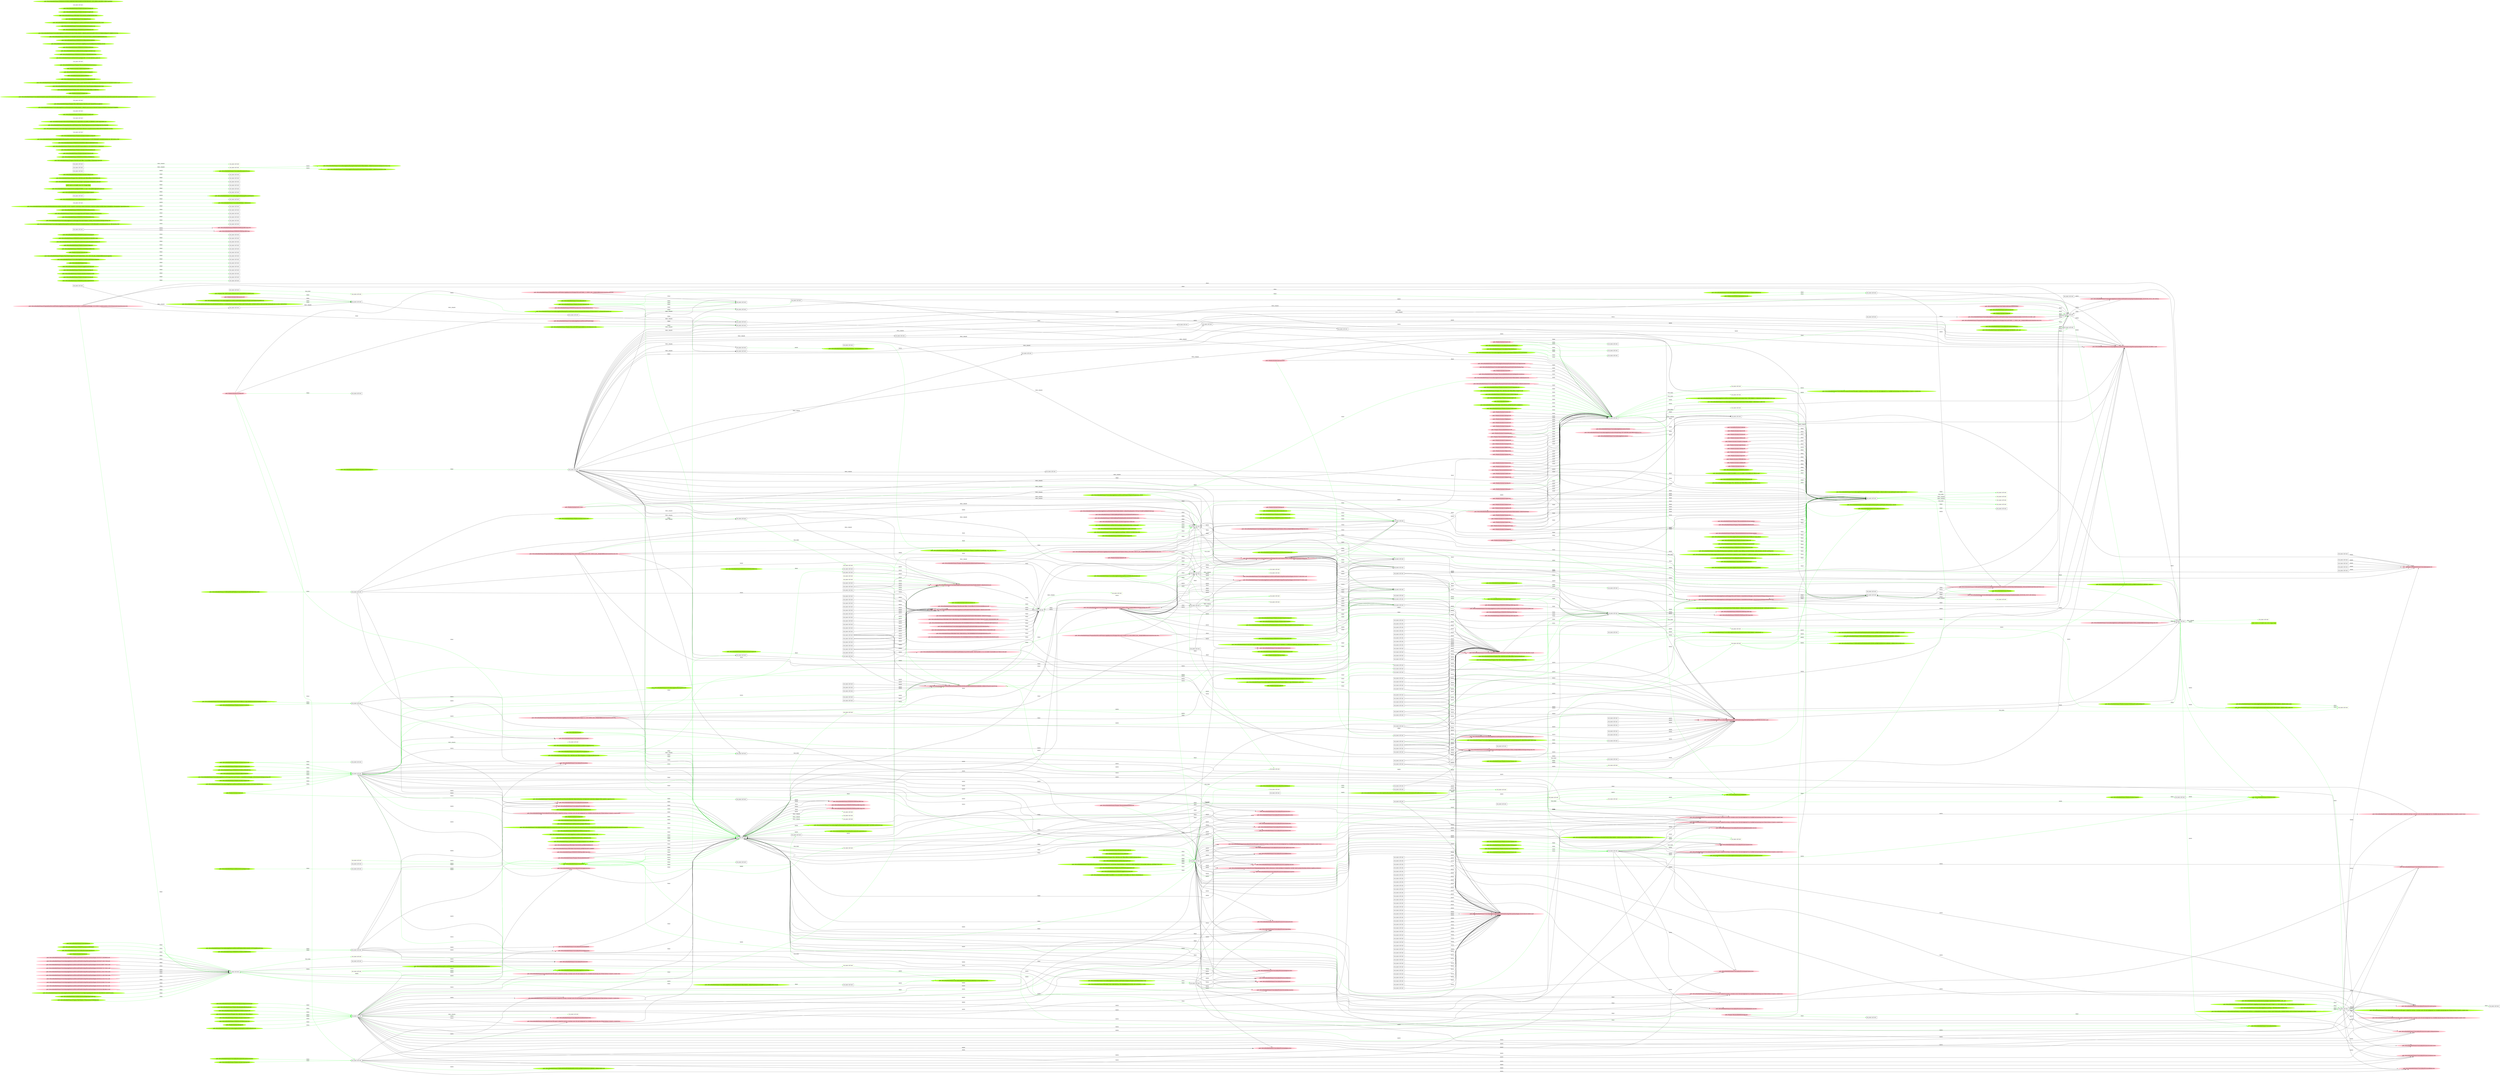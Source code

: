 digraph {
	rankdir=LR
	454 [label="exe_name: null cmd: " color=black shape=box style=solid]
	1512 [label="exe_name: null cmd: " color=greenyellow shape=box style=solid]
	454 -> 1512 [label=FILE_EXEC color=green]
	109 [label="exe_name: null cmd: " color=black shape=box style=solid]
	1525 [label="exe_name: null cmd: " color=greenyellow shape=box style=solid]
	109 -> 1525 [label=FILE_EXEC color=green]
	11 [label="exe_name: null cmd: " color=black shape=box style=solid]
	1534 [label="exe_name: null cmd: " color=greenyellow shape=box style=solid]
	11 -> 1534 [label=FILE_EXEC color=green]
	141 [label="exe_name: null cmd: " color=black shape=box style=solid]
	1563 [label="exe_name: null cmd: " color=greenyellow shape=box style=solid]
	141 -> 1563 [label=FILE_EXEC color=green]
	151 [label="exe_name: null cmd: " color=black shape=box style=solid]
	1586 [label="exe_name: null cmd: " color=greenyellow shape=box style=solid]
	151 -> 1586 [label=FILE_EXEC color=green]
	75 [label="exe_name: null cmd: " color=black shape=box style=solid]
	1608 [label="exe_name: null cmd: " color=greenyellow shape=box style=solid]
	75 -> 1608 [label=FILE_EXEC color=green]
	78 [label="exe_name: null cmd: " color=black shape=box style=solid]
	1610 [label="exe_name: null cmd: " color=greenyellow shape=box style=solid]
	78 -> 1610 [label=FILE_EXEC color=green]
	92 [label="exe_name: null cmd: " color=black shape=box style=solid]
	1640 [label="exe_name: null cmd: " color=greenyellow shape=box style=solid]
	92 -> 1640 [label=FILE_EXEC color=green]
	92 [label="exe_name: null cmd: " color=black shape=box style=solid]
	1647 [label="exe_name: null cmd: " color=greenyellow shape=box style=solid]
	92 -> 1647 [label=FILE_EXEC color=green]
	97 [label="exe_name: null cmd: " color=black shape=box style=solid]
	1657 [label="exe_name: null cmd: " color=greenyellow shape=box style=solid]
	97 -> 1657 [label=FILE_EXEC color=green]
	388 [label="exe_name: null cmd: " color=black shape=box style=solid]
	1668 [label="exe_name: null cmd: " color=greenyellow shape=box style=solid]
	388 -> 1668 [label=FILE_EXEC color=green]
	398 [label="exe_name: null cmd: " color=black shape=box style=solid]
	1685 [label="exe_name: null cmd: " color=greenyellow shape=box style=solid]
	398 -> 1685 [label=FILE_EXEC color=green]
	458 [label="exe_name: null cmd: " color=black shape=box style=solid]
	1699 [label="exe_name: null cmd: " color=greenyellow shape=box style=solid]
	458 -> 1699 [label=FILE_EXEC color=green]
	366 [label="exe_name: null cmd: " color=black shape=box style=solid]
	1714 [label="exe_name: null cmd: " color=greenyellow shape=box style=solid]
	366 -> 1714 [label=FILE_EXEC color=green]
	366 [label="exe_name: null cmd: " color=black shape=box style=solid]
	1718 [label="exe_name: null cmd: " color=greenyellow shape=box style=solid]
	366 -> 1718 [label=FILE_EXEC color=green]
	366 [label="exe_name: null cmd: " color=black shape=box style=solid]
	1737 [label="exe_name: null cmd: " color=greenyellow shape=box style=solid]
	366 -> 1737 [label=FILE_EXEC color=green]
	401 [label="exe_name: null cmd: " color=black shape=box style=solid]
	1744 [label="exe_name: null cmd: " color=greenyellow shape=box style=solid]
	401 -> 1744 [label=FILE_EXEC color=green]
	383 [label="exe_name: null cmd: " color=black shape=box style=solid]
	1780 [label="exe_name: null cmd: " color=greenyellow shape=box style=solid]
	383 -> 1780 [label=FILE_EXEC color=green]
	383 [label="exe_name: null cmd: " color=black shape=box style=solid]
	1786 [label="exe_name: null cmd: " color=greenyellow shape=box style=solid]
	383 -> 1786 [label=FILE_EXEC color=green]
	383 [label="exe_name: null cmd: " color=black shape=box style=solid]
	1791 [label="exe_name: null cmd: " color=greenyellow shape=box style=solid]
	383 -> 1791 [label=FILE_EXEC color=green]
	383 [label="exe_name: null cmd: " color=black shape=box style=solid]
	1795 [label="exe_name: null cmd: " color=greenyellow shape=box style=solid]
	383 -> 1795 [label=FILE_EXEC color=green]
	0 [label="exe_name: null cmd: " color=black shape=box style=solid]
	1804 [label="exe_name: null cmd: " color=greenyellow shape=box style=solid]
	0 -> 1804 [label=FILE_EXEC color=green]
	0 [label="exe_name: null cmd: " color=black shape=box style=solid]
	1813 [label="exe_name: null cmd: " color=greenyellow shape=box style=solid]
	0 -> 1813 [label=FILE_EXEC color=green]
	1624 [label="path: /Device/HarddiskVolume2/Users/admin/AppData/Roaming/Mozilla/Firefox/Profiles/j1y1apqs.default/sessionstore-backups/recovery.js" color=greenyellow shape=oval style=filled]
	195 [label="exe_name: null cmd: " color=black shape=box style=solid]
	1624 -> 195 [label=READ color=green]
	1494 [label="path: /Device/HarddiskVolume2/Users/admin/AppData/Roaming/Microsoft/Windows/Themes/slideshow.ini" color=greenyellow shape=oval style=filled]
	314 [label="exe_name: null cmd: " color=black shape=box style=solid]
	1494 -> 314 [label=READ color=green]
	1703 [label="path: /Device/HarddiskVolume2/Users/admin/AppData/Roaming/Microsoft/Windows/Themes/CachedFiles" color=greenyellow shape=oval style=filled]
	419 [label="exe_name: null cmd: " color=black shape=box style=solid]
	1703 -> 419 [label=READ color=green]
	1634 [label="path: /Device/HarddiskVolume2/Windows/Branding/BaseBrd/basebrd.dll" color=greenyellow shape=oval style=filled]
	90 [label="exe_name: null cmd: " color=black shape=box style=solid]
	1634 -> 90 [label=READ color=green]
	1416 [label="path: /Device/HarddiskVolume2/Users/admin" color=greenyellow shape=oval style=filled]
	45 [label="exe_name: null cmd: " color=black shape=box style=solid]
	1416 -> 45 [label=READ color=green]
	1622 [label="path: /Device/HarddiskVolume2/WINDOWS/system32/perfc009.dat" color=greenyellow shape=oval style=filled]
	194 [label="exe_name: null cmd: " color=black shape=box style=solid]
	1622 -> 194 [label=READ color=green]
	1703 [label="path: /Device/HarddiskVolume2/Users/admin/AppData/Roaming/Microsoft/Windows/Themes/CachedFiles" color=greenyellow shape=oval style=filled]
	0 [label="exe_name: null cmd: " color=black shape=box style=solid]
	1703 -> 0 [label=READ color=green]
	1522 [label="path: /Device/HarddiskVolume2/Users/admin/Videos/desktop.ini" color=greenyellow shape=oval style=filled]
	383 [label="exe_name: null cmd: " color=black shape=box style=solid]
	1522 -> 383 [label=READ color=green]
	1613 [label="path: /Device/HarddiskVolume2/WINDOWS/SYSTEM32/PNRPNSP.DLL" color=greenyellow shape=oval style=filled]
	184 [label="exe_name: null cmd: " color=black shape=box style=solid]
	1613 -> 184 [label=READ color=green]
	1576 [label="path: /Device/HarddiskVolume2/WINDOWS/SYSTEM32/IPHLPAPI.DLL" color=greenyellow shape=oval style=filled]
	144 [label="exe_name: null cmd: " color=black shape=box style=solid]
	1576 -> 144 [label=READ color=green]
	1569 [label="path: /Device/HarddiskVolume2/WINDOWS/REGISTRATION" color=greenyellow shape=oval style=filled]
	144 [label="exe_name: null cmd: " color=black shape=box style=solid]
	1569 -> 144 [label=READ color=green]
	1433 [label="path: /Device/HarddiskVolume2/Windows/System32/version.dll" color=greenyellow shape=oval style=filled]
	177 [label="exe_name: null cmd: " color=black shape=box style=solid]
	1433 -> 177 [label=READ color=green]
	1755 [label="path: /Device/HarddiskVolume2/WINDOWS/system32/wbem/wbemprox.dll" color=greenyellow shape=oval style=filled]
	380 [label="exe_name: null cmd: " color=black shape=box style=solid]
	1755 -> 380 [label=READ color=green]
	144 [label="exe_name: null cmd: " color=black shape=box style=solid]
	1031 [label="path: /Device/HarddiskVolume2/Users/admin/AppData/Local/Packages/Microsoft.Windows.ContentDeliveryManager_cw5n1h2txyewy/Settings/settings.dat.LOG1" color=pink shape=oval style=filled]
	144 -> 1031 [label=WRITE color=green]
	1579 [label="path: /Device/HarddiskVolume2/Users/admin/AppData/Local/Packages/Microsoft.Windows.ContentDeliveryManager_cw5n1h2txyewy/Settings/settings.dat" color=greenyellow shape=oval style=filled]
	144 [label="exe_name: null cmd: " color=black shape=box style=solid]
	1579 -> 144 [label=READ color=green]
	1788 [label="path: /Device/HarddiskVolume2/WINDOWS/system32/MSDTCPRX.dll" color=greenyellow shape=oval style=filled]
	383 [label="exe_name: null cmd: " color=black shape=box style=solid]
	1788 -> 383 [label=READ color=green]
	1642 [label="path: /Device/HarddiskVolume2/WINDOWS/AppPatch/sysmain.sdb" color=greenyellow shape=oval style=filled]
	92 [label="exe_name: null cmd: " color=black shape=box style=solid]
	1642 -> 92 [label=READ color=green]
	857 [label="path: /Device/HarddiskVolume2/ProgramData/Microsoft/Windows/AppRepository/Packages/Microsoft.Windows.ContentDeliveryManager_10.0.16299.15_neutral_neutral_cw5n1h2txyewy/ActivationStore.dat.LOG2" color=pink shape=oval style=filled]
	454 [label="exe_name: null cmd: " color=black shape=box style=solid]
	857 -> 454 [label=READ color=green]
	1561 [label="path: /Device/HarddiskVolume2/Users/admin/Pictures/desktop.ini" color=greenyellow shape=oval style=filled]
	38 [label="exe_name: null cmd: " color=black shape=box style=solid]
	1561 -> 38 [label=READ color=green]
	1743 [label="path: /Device/HarddiskVolume2/Users/admin/backup/Documents/Documents/Documents/Documents/Documents/Documents/Documents/Documents/Documents/Documents/Documents/Documents/Documents/Documents/Documents" color=greenyellow shape=oval style=filled]
	366 [label="exe_name: null cmd: " color=black shape=box style=solid]
	1743 -> 366 [label=READ color=green]
	1544 [label="path: /Device/HarddiskVolume2/Windows/System32/Windows.UI.dll" color=greenyellow shape=oval style=filled]
	243 [label="exe_name: null cmd: " color=black shape=box style=solid]
	1544 -> 243 [label=READ color=green]
	1490 [label="path: /Device/HarddiskVolume2/Windows/System32/kernel32.dll" color=greenyellow shape=oval style=filled]
	426 [label="exe_name: null cmd: " color=black shape=box style=solid]
	1490 -> 426 [label=READ color=green]
	1490 [label="path: /Device/HarddiskVolume2/Windows/System32/kernel32.dll" color=greenyellow shape=oval style=filled]
	515 [label="exe_name: null cmd: " color=black shape=box style=solid]
	1490 -> 515 [label=READ color=green]
	1741 [label="path: /Device/HarddiskVolume2/WINDOWS/SYSTEM32/LOCALE.NLS" color=greenyellow shape=oval style=filled]
	366 [label="exe_name: null cmd: " color=black shape=box style=solid]
	1741 -> 366 [label=READ color=green]
	1789 [label="path: /Device/HarddiskVolume2/Windows/System32/gdi32.dll" color=greenyellow shape=oval style=filled]
	383 [label="exe_name: null cmd: " color=black shape=box style=solid]
	1789 -> 383 [label=READ color=green]
	1577 [label="path: /Device/HarddiskVolume2/Windows/System32/msvcrt.dll" color=greenyellow shape=oval style=filled]
	157 [label="exe_name: null cmd: " color=black shape=box style=solid]
	1577 -> 157 [label=READ color=green]
	1620 [label="path: /Device/HarddiskVolume2/Windows/System32/msasn1.dll" color=greenyellow shape=oval style=filled]
	192 [label="exe_name: null cmd: " color=black shape=box style=solid]
	1620 -> 192 [label=READ color=green]
	1537 [label="path: /Device/HarddiskVolume2/Windows/System32/profapi.dll" color=greenyellow shape=oval style=filled]
	15 [label="exe_name: null cmd: " color=black shape=box style=solid]
	1537 -> 15 [label=READ color=green]
	1553 [label="path: /Device/HarddiskVolume2/Windows/System32/powrprof.dll" color=greenyellow shape=oval style=filled]
	137 [label="exe_name: null cmd: " color=black shape=box style=solid]
	1553 -> 137 [label=READ color=green]
	1598 [label="path: /Device/HarddiskVolume2/WINDOWS/SYSTEM32/kernelbase.dll" color=greenyellow shape=oval style=filled]
	168 [label="exe_name: null cmd: " color=black shape=box style=solid]
	1598 -> 168 [label=READ color=green]
	1536 [label="path: /Device/HarddiskVolume2/Users/admin/AppData/Local/Microsoft/Windows/Explorer/IconCacheToDelete" color=greenyellow shape=oval style=filled]
	13 [label="exe_name: null cmd: " color=black shape=box style=solid]
	1536 -> 13 [label=READ color=green]
	1599 [label="path: /Device/HarddiskVolume2/WINDOWS/AppPatch/drvmain.sdb" color=greenyellow shape=oval style=filled]
	63 [label="exe_name: null cmd: " color=black shape=box style=solid]
	1599 -> 63 [label=READ color=green]
	1655 [label="path: /Device/HarddiskVolume2/$RECYCLE.BIN/S-1-5-21-231540947-922634896-4161786520-1004/desktop.ini" color=greenyellow shape=oval style=filled]
	92 [label="exe_name: null cmd: " color=black shape=box style=solid]
	1655 -> 92 [label=READ color=green]
	1533 [label="path: /Device/HarddiskVolume2/Users/admin/AppData/Roaming/Microsoft/Windows/Themes/CachedFiles/CachedImage_1024_768_POS4.jpg" color=greenyellow shape=oval style=filled]
	419 [label="exe_name: null cmd: " color=black shape=box style=solid]
	1533 -> 419 [label=READ color=green]
	1751 [label="path: /Device/HarddiskVolume2/Users/admin/Downloads/desktop.ini" color=greenyellow shape=oval style=filled]
	383 [label="exe_name: null cmd: " color=black shape=box style=solid]
	1751 -> 383 [label=READ color=green]
	1522 [label="path: /Device/HarddiskVolume2/Users/admin/Videos/desktop.ini" color=greenyellow shape=oval style=filled]
	106 [label="exe_name: null cmd: " color=black shape=box style=solid]
	1522 -> 106 [label=READ color=green]
	1477 [label="path: /Device/HarddiskVolume2/Users/admin/Documents/desktop.ini" color=greenyellow shape=oval style=filled]
	416 [label="exe_name: null cmd: " color=black shape=box style=solid]
	1477 -> 416 [label=READ color=green]
	10 [label="exe_name: null cmd: " color=black shape=box style=solid]
	1533 [label="path: /Device/HarddiskVolume2/Users/admin/AppData/Roaming/Microsoft/Windows/Themes/CachedFiles/CachedImage_1024_768_POS4.jpg" color=greenyellow shape=oval style=filled]
	10 -> 1533 [label=WRITE color=green]
	1430 [label="path: /Device/HarddiskVolume4" color=greenyellow shape=oval style=filled]
	383 [label="exe_name: null cmd: " color=black shape=box style=solid]
	1430 -> 383 [label=READ color=green]
	1434 [label="path: /Device/HarddiskVolume2/Users" color=greenyellow shape=oval style=filled]
	271 [label="exe_name: null cmd: " color=black shape=box style=solid]
	1434 -> 271 [label=READ color=green]
	1530 [label="path: /Device/HarddiskVolume2/Users/admin/AppData/Local" color=greenyellow shape=oval style=filled]
	383 [label="exe_name: null cmd: " color=black shape=box style=solid]
	1530 -> 383 [label=READ color=green]
	1801 [label="path: /Device/HarddiskVolume2/WINDOWS/system32" color=greenyellow shape=oval style=filled]
	0 [label="exe_name: null cmd: " color=black shape=box style=solid]
	1801 -> 0 [label=READ color=green]
	1490 [label="path: /Device/HarddiskVolume2/Windows/System32/kernel32.dll" color=greenyellow shape=oval style=filled]
	366 [label="exe_name: null cmd: " color=black shape=box style=solid]
	1490 -> 366 [label=READ color=green]
	1490 [label="path: /Device/HarddiskVolume2/Windows/System32/kernel32.dll" color=greenyellow shape=oval style=filled]
	416 [label="exe_name: null cmd: " color=black shape=box style=solid]
	1490 -> 416 [label=READ color=green]
	1505 [label="path: /Device/HarddiskVolume2/Program Files/Windows NT/Accessories/WORDPAD.EXE" color=greenyellow shape=oval style=filled]
	454 [label="exe_name: null cmd: " color=black shape=box style=solid]
	1505 -> 454 [label=READ color=green]
	1478 [label="path: /Device/HarddiskVolume2/Windows/System32/sspicli.dll" color=greenyellow shape=oval style=filled]
	280 [label="exe_name: null cmd: " color=black shape=box style=solid]
	1478 -> 280 [label=READ color=green]
	1528 [label="path: /Device/HarddiskVolume2/Windows/System32/dwmapi.dll" color=greenyellow shape=oval style=filled]
	109 [label="exe_name: null cmd: " color=black shape=box style=solid]
	1528 -> 109 [label=READ color=green]
	1492 [label="path: /Device/HarddiskVolume2/Users/admin/Music/desktop.ini" color=greenyellow shape=oval style=filled]
	75 [label="exe_name: null cmd: " color=black shape=box style=solid]
	1492 -> 75 [label=READ color=green]
	1561 [label="path: /Device/HarddiskVolume2/Users/admin/Pictures/desktop.ini" color=greenyellow shape=oval style=filled]
	446 [label="exe_name: null cmd: " color=black shape=box style=solid]
	1561 -> 446 [label=READ color=green]
	1722 [label="path: /Device/HarddiskVolume2/Users/admin/AppData/Local/Microsoft/Windows/Caches/cversions.1.db" color=greenyellow shape=oval style=filled]
	366 [label="exe_name: null cmd: " color=black shape=box style=solid]
	1722 -> 366 [label=READ color=green]
	1730 [label="path: /Device/HarddiskVolume2/WINDOWS/FONTS/FMS_METADATA.XML" color=greenyellow shape=oval style=filled]
	366 [label="exe_name: null cmd: " color=black shape=box style=solid]
	1730 -> 366 [label=READ color=green]
	1581 [label="path: /Windows/System32/ole32.dll" color=greenyellow shape=oval style=filled]
	92 [label="exe_name: null cmd: " color=black shape=box style=solid]
	1581 -> 92 [label=READ color=green]
	1606 [label="path: /Device/HarddiskVolume2/Windows/System32/mpr.dll" color=greenyellow shape=oval style=filled]
	70 [label="exe_name: null cmd: " color=black shape=box style=solid]
	1606 -> 70 [label=READ color=green]
	1530 [label="path: /Device/HarddiskVolume2/Users/admin/AppData/Local" color=greenyellow shape=oval style=filled]
	109 [label="exe_name: null cmd: " color=black shape=box style=solid]
	1530 -> 109 [label=READ color=green]
	1548 [label="path: /Device/HarddiskVolume2/Users/admin/AppData/Local/Microsoft/Windows/Explorer" color=greenyellow shape=oval style=filled]
	490 [label="exe_name: null cmd: " color=black shape=box style=solid]
	1548 -> 490 [label=READ color=green]
	1766 [label="path: /Device/HarddiskVolume2/Users/admin/AppData/Local/Microsoft/Windows/Explorer/ThumbCacheToDelete/thmB4B6.tmp" color=greenyellow shape=oval style=filled]
	344 [label="exe_name: null cmd: " color=black shape=box style=solid]
	1766 -> 344 [label=READ color=green]
	1687 [label="path: /Device/HarddiskVolume2/Users/admin/AppData/Local/Microsoft/Windows/Explorer/thumbcache_256.db" color=greenyellow shape=oval style=filled]
	383 [label="exe_name: null cmd: " color=black shape=box style=solid]
	1687 -> 383 [label=READ color=green]
	1603 [label="path: /Device/HarddiskVolume2/Users/admin/AppData/Local/Microsoft/Windows/Explorer/ThumbCacheToDelete/thm3C.tmp" color=greenyellow shape=oval style=filled]
	175 [label="exe_name: null cmd: " color=black shape=box style=solid]
	1603 -> 175 [label=READ color=green]
	1687 [label="path: /Device/HarddiskVolume2/Users/admin/AppData/Local/Microsoft/Windows/Explorer/thumbcache_256.db" color=greenyellow shape=oval style=filled]
	398 [label="exe_name: null cmd: " color=black shape=box style=solid]
	1687 -> 398 [label=READ color=green]
	1536 [label="path: /Device/HarddiskVolume2/Users/admin/AppData/Local/Microsoft/Windows/Explorer/IconCacheToDelete" color=greenyellow shape=oval style=filled]
	383 [label="exe_name: null cmd: " color=black shape=box style=solid]
	1536 -> 383 [label=READ color=green]
	1591 [label="path: /Device/HarddiskVolume2/Program Files/WindowsApps/Microsoft.WindowsStore_11811.1001.18.0_x64__8wekyb3d8bbwe/Assets/AppTiles" color=greenyellow shape=oval style=filled]
	51 [label="exe_name: null cmd: " color=black shape=box style=solid]
	1591 -> 51 [label=READ color=green]
	1611 [label="path: /Device/HarddiskVolume2/Users/admin/AppData/Roaming/Microsoft/Windows/Recent/AutomaticDestinations/5f7b5f1e01b83767.automaticDestinations-ms" color=greenyellow shape=oval style=filled]
	427 [label="exe_name: null cmd: " color=black shape=box style=solid]
	1611 -> 427 [label=READ color=green]
	1529 [label="path: /Device/HarddiskVolume2/Windows/System32/en-US/tzres.dll.mui" color=greenyellow shape=oval style=filled]
	109 [label="exe_name: null cmd: " color=black shape=box style=solid]
	1529 -> 109 [label=READ color=green]
	1432 [label="path: /Device/HarddiskVolume2/Users/admin/AppData/Roaming/Microsoft" color=greenyellow shape=oval style=filled]
	300 [label="exe_name: null cmd: " color=black shape=box style=solid]
	1432 -> 300 [label=READ color=green]
	1821 [label="path: /Device/HarddiskVolume2/$RECYCLE.BIN/S-1-5-21-231540947-922634896-4161786520-1004" color=greenyellow shape=oval style=filled]
	0 [label="exe_name: null cmd: " color=black shape=box style=solid]
	1821 -> 0 [label=READ color=green]
	1652 [label="path: /Device/HarddiskVolume2/Windows/System32/pdh.dll" color=greenyellow shape=oval style=filled]
	92 [label="exe_name: null cmd: " color=black shape=box style=solid]
	1652 -> 92 [label=READ color=green]
	1507 [label="path: /Device/HarddiskVolume2/Users/desktop.ini" color=greenyellow shape=oval style=filled]
	454 [label="exe_name: null cmd: " color=black shape=box style=solid]
	1507 -> 454 [label=READ color=green]
	316 [label="exe_name: null cmd: " color=black shape=box style=solid]
	361 [label="exe_name: null cmd: " color=black shape=box style=solid]
	316 -> 361 [label=PROC_CREATE color=black]
	361 [label="exe_name: null cmd: " color=black shape=box style=solid]
	830 [label="path: /Device/HarddiskVolume2/Users/darpa/AppData/Local/Packages/Microsoft.Windows.Photos_8wekyb3d8bbwe/Settings/settings.dat.LOG1" color=pink shape=oval style=filled]
	361 -> 830 [label=WRITE color=black]
	830 [label="path: /Device/HarddiskVolume2/Users/darpa/AppData/Local/Packages/Microsoft.Windows.Photos_8wekyb3d8bbwe/Settings/settings.dat.LOG1" color=pink shape=oval style=filled]
	361 [label="exe_name: null cmd: " color=black shape=box style=solid]
	830 -> 361 [label=READ color=black]
	705 [label="path: /Device/HarddiskVolume2/Users/darpa/AppData/Local/Packages/Microsoft.Windows.Photos_8wekyb3d8bbwe/Settings/settings.dat" color=pink shape=oval style=filled]
	361 [label="exe_name: null cmd: " color=black shape=box style=solid]
	705 -> 361 [label=READ color=black]
	1477 [label="path: /Device/HarddiskVolume2/Users/admin/Documents/desktop.ini" color=greenyellow shape=oval style=filled]
	55 [label="exe_name: null cmd: " color=black shape=box style=solid]
	1477 -> 55 [label=READ color=green]
	1561 [label="path: /Device/HarddiskVolume2/Users/admin/Pictures/desktop.ini" color=greenyellow shape=oval style=filled]
	366 [label="exe_name: null cmd: " color=black shape=box style=solid]
	1561 -> 366 [label=READ color=green]
	782 [label="path: /Windows/System32/user32.dll" color=pink shape=oval style=filled]
	512 [label="exe_name: null cmd: " color=black shape=box style=solid]
	782 -> 512 [label=READ color=green]
	1761 [label="path: /Device/HarddiskVolume2/Windows/WindowsShell.Manifest" color=greenyellow shape=oval style=filled]
	404 [label="exe_name: null cmd: " color=black shape=box style=solid]
	1761 -> 404 [label=READ color=green]
	38 [label="exe_name: null cmd: " color=black shape=box style=solid]
	1533 [label="path: /Device/HarddiskVolume2/Users/admin/AppData/Roaming/Microsoft/Windows/Themes/CachedFiles/CachedImage_1024_768_POS4.jpg" color=greenyellow shape=oval style=filled]
	38 -> 1533 [label=WRITE color=green]
	1751 [label="path: /Device/HarddiskVolume2/Users/admin/Downloads/desktop.ini" color=greenyellow shape=oval style=filled]
	416 [label="exe_name: null cmd: " color=black shape=box style=solid]
	1751 -> 416 [label=READ color=green]
	1549 [label="path: /Device/HarddiskVolume2/Users/admin/Documents" color=greenyellow shape=oval style=filled]
	131 [label="exe_name: null cmd: " color=black shape=box style=solid]
	1549 -> 131 [label=READ color=green]
	1812 [label="path: /Device/HarddiskVolume2/Windows/System32/winmmbase.dll" color=greenyellow shape=oval style=filled]
	0 [label="exe_name: null cmd: " color=black shape=box style=solid]
	1812 -> 0 [label=READ color=green]
	1598 [label="path: /Device/HarddiskVolume2/WINDOWS/SYSTEM32/kernelbase.dll" color=greenyellow shape=oval style=filled]
	0 [label="exe_name: null cmd: " color=black shape=box style=solid]
	1598 -> 0 [label=READ color=green]
	383 [label="exe_name: null cmd: " color=black shape=box style=solid]
	1031 [label="path: /Device/HarddiskVolume2/Users/admin/AppData/Local/Packages/Microsoft.Windows.ContentDeliveryManager_cw5n1h2txyewy/Settings/settings.dat.LOG1" color=pink shape=oval style=filled]
	383 -> 1031 [label=WRITE color=green]
	1649 [label="path: /Windows/System32/msvcr120_clr0400.dll" color=greenyellow shape=oval style=filled]
	92 [label="exe_name: null cmd: " color=black shape=box style=solid]
	1649 -> 92 [label=READ color=green]
	1514 [label="path: /Device/HarddiskVolume2/WINDOWS/system32/CRYPTSP.dll" color=greenyellow shape=oval style=filled]
	454 [label="exe_name: null cmd: " color=black shape=box style=solid]
	1514 -> 454 [label=READ color=green]
	1551 [label="path: /Windows/System32/msscntrs.dll" color=greenyellow shape=oval style=filled]
	134 [label="exe_name: null cmd: " color=black shape=box style=solid]
	1551 -> 134 [label=READ color=green]
	1589 [label="path: /Device/HarddiskVolume2/USERS/ADMIN/APPDATA/LOCALLOW/MICROSOFT/CRYPTNETURLCACHE" color=greenyellow shape=oval style=filled]
	274 [label="exe_name: null cmd: " color=black shape=box style=solid]
	1589 -> 274 [label=READ color=green]
	1519 [label="path: /Device/HarddiskVolume2/WINDOWS/SYSWOW64/USER32.DLL" color=greenyellow shape=oval style=filled]
	220 [label="exe_name: null cmd: " color=black shape=box style=solid]
	1519 -> 220 [label=READ color=green]
	1759 [label="path: /Device/HarddiskVolume2/USERS/ADMIN/APPDATA/ROAMING/MICROSOFT/BIBLIOGRAPHY/STYLE/GOSTNAME.XSL" color=greenyellow shape=oval style=filled]
	404 [label="exe_name: null cmd: " color=black shape=box style=solid]
	1759 -> 404 [label=READ color=green]
	1767 [label="path: /Device/HarddiskVolume2/USERS/ADMIN/APPDATA/LOCAL/MICROSOFT/OFFICE/15.0/WEBSERVICECACHE/ALLUSERS/CLIENTTEMPLATES.CONTENT.OFFICE.NET/SUPPORT-TEMPLATES-EN-US-MT22746018.PNG0" color=greenyellow shape=oval style=filled]
	344 [label="exe_name: null cmd: " color=black shape=box style=solid]
	1767 -> 344 [label=READ color=green]
	1502 [label="path: /Device/HarddiskVolume2/USERS/ADMIN/APPDATA/LOCAL/MICROSOFT/OFFICE/15.0/WEBSERVICECACHE/ALLUSERS/CLIENTTEMPLATES.CONTENT.OFFICE.NET/SUPPORT-TEMPLATES-EN-US-MT03982351.PNG0" color=greenyellow shape=oval style=filled]
	206 [label="exe_name: null cmd: " color=black shape=box style=solid]
	1502 -> 206 [label=READ color=green]
	1698 [label="path: /Device/HarddiskVolume2/Windows/System32/win32u.dll" color=greenyellow shape=oval style=filled]
	458 [label="exe_name: null cmd: " color=black shape=box style=solid]
	1698 -> 458 [label=READ color=green]
	1666 [label="path: /Device/HarddiskVolume2/Program Files (x86)/Microsoft Office/Office15/protocolhandler.exe" color=greenyellow shape=oval style=filled]
	388 [label="exe_name: null cmd: " color=black shape=box style=solid]
	1666 -> 388 [label=READ color=green]
	1786 [label="exe_name: null cmd: " color=greenyellow shape=box style=solid]
	1787 [label="path: /Device/HarddiskVolume2/Users/admin/Documents/Pictures/The game is played by moving a crosshair across the sky background via a trackball and pressing one of three buttons to launch a counte6.docx" color=greenyellow shape=oval style=filled]
	1786 -> 1787 [label=WRITE color=green]
	1653 [label="path: /Device/HarddiskVolume2/Program Files (x86)/Microsoft Office/Office15/MSIPC/nl/msipc.dll.mui" color=greenyellow shape=oval style=filled]
	92 [label="exe_name: null cmd: " color=black shape=box style=solid]
	1653 -> 92 [label=READ color=green]
	1731 [label="path: /Device/HarddiskVolume2/salt/bin/Lib/site-packages/setuptools-35.0.2.dist-info" color=greenyellow shape=oval style=filled]
	366 [label="exe_name: null cmd: " color=black shape=box style=solid]
	1731 -> 366 [label=READ color=green]
	1639 [label="path: /Device/HarddiskVolume2/salt/bin/Lib/posixpath.pyc" color=greenyellow shape=oval style=filled]
	92 [label="exe_name: null cmd: " color=black shape=box style=solid]
	1639 -> 92 [label=READ color=green]
	1499 [label="path: /Device/HarddiskVolume2/salt/bin/Lib/site-packages/Crypto/Random/OSRNG/__init__.pyc" color=greenyellow shape=oval style=filled]
	206 [label="exe_name: null cmd: " color=black shape=box style=solid]
	1499 -> 206 [label=READ color=green]
	1637 [label="path: /Device/HarddiskVolume2/WINDOWS/SYSTEM32/ntmarta.dll" color=greenyellow shape=oval style=filled]
	90 [label="exe_name: null cmd: " color=black shape=box style=solid]
	1637 -> 90 [label=READ color=green]
	1626 [label="path: /Device/HarddiskVolume2/Program Files (x86)/Microsoft Office/Office15" color=greenyellow shape=oval style=filled]
	90 [label="exe_name: null cmd: " color=black shape=box style=solid]
	1626 -> 90 [label=READ color=green]
	1818 [label="path: /Device/HarddiskVolume2/Program Files (x86)/Microsoft Office/Office15/MSIPC/th/msipc.dll.mui" color=greenyellow shape=oval style=filled]
	0 [label="exe_name: null cmd: " color=black shape=box style=solid]
	1818 -> 0 [label=READ color=green]
	1762 [label="path: /Device/HarddiskVolume2/Windows/SysWOW64/mfc100.dll" color=greenyellow shape=oval style=filled]
	300 [label="exe_name: null cmd: " color=black shape=box style=solid]
	1762 -> 300 [label=READ color=green]
	366 [label="exe_name: null cmd: " color=black shape=box style=solid]
	1727 [label="path: /Device/HarddiskVolume2/Users/admin/Documents/Documents/blote.rtf" color=greenyellow shape=oval style=filled]
	366 -> 1727 [label=WRITE color=green]
	401 [label="exe_name: null cmd: " color=black shape=box style=solid]
	1746 [label="exe_name: null cmd: " color=greenyellow shape=box style=solid]
	401 -> 1746 [label=PROC_CREATE color=green]
	86 [label="exe_name: null cmd: " color=black shape=box style=solid]
	1031 [label="path: /Device/HarddiskVolume2/Users/admin/AppData/Local/Packages/Microsoft.Windows.ContentDeliveryManager_cw5n1h2txyewy/Settings/settings.dat.LOG1" color=pink shape=oval style=filled]
	86 -> 1031 [label=WRITE color=black]
	314 [label="exe_name: null cmd: " color=black shape=box style=solid]
	1148 [label="path: /Device/HarddiskVolume2/USERS/ADMIN/APPDATA/LOCAL/PACKAGES/MICROSOFT.WINDOWS.CONTENTDELIVERYMANAGER_CW5N1H2TXYEWY/SETTINGS/SETTINGS.DAT" color=pink shape=oval style=filled]
	314 -> 1148 [label=WRITE color=black]
	91 [label="exe_name: null cmd: " color=black shape=box style=solid]
	866 [label="path: /Device/HarddiskVolume2/WINDOWS/SERVICEPROFILES/LOCALSERVICE/APPDATA/LOCAL/FONTCACHE/~FONTCACHE-S-1-5-21-231540947-922634896-4161786520-1004.DAT" color=pink shape=oval style=filled]
	91 -> 866 [label=WRITE color=black]
	184 [label="exe_name: null cmd: " color=black shape=box style=solid]
	1315 [label="path: /Device/HarddiskVolume2/Users/admin/Pictures/derm" color=pink shape=oval style=filled]
	184 -> 1315 [label=WRITE color=black]
	184 [label="exe_name: null cmd: " color=black shape=box style=solid]
	1321 [label="path: /Device/HarddiskVolume2/Users/admin/Pictures/superadding" color=pink shape=oval style=filled]
	184 -> 1321 [label=WRITE color=black]
	184 [label="exe_name: null cmd: " color=black shape=box style=solid]
	530 [label="path: /Device/HarddiskVolume2/Users/admin/Pictures/nymphalid" color=pink shape=oval style=filled]
	184 -> 530 [label=WRITE color=black]
	184 [label="exe_name: null cmd: " color=black shape=box style=solid]
	1024 [label="path: /Device/HarddiskVolume2/Users/admin/Pictures/effervescingly" color=pink shape=oval style=filled]
	184 -> 1024 [label=WRITE color=black]
	184 [label="exe_name: null cmd: " color=black shape=box style=solid]
	1019 [label="path: /Device/HarddiskVolume2/Users/admin/Pictures/lenzites" color=pink shape=oval style=filled]
	184 -> 1019 [label=WRITE color=black]
	184 [label="exe_name: null cmd: " color=black shape=box style=solid]
	559 [label="path: /Device/HarddiskVolume2/Users/admin/Pictures/medicated" color=pink shape=oval style=filled]
	184 -> 559 [label=WRITE color=black]
	184 [label="exe_name: null cmd: " color=black shape=box style=solid]
	799 [label="path: /Device/HarddiskVolume2/Users/admin/Pictures/archflatterer" color=pink shape=oval style=filled]
	184 -> 799 [label=WRITE color=black]
	184 [label="exe_name: null cmd: " color=black shape=box style=solid]
	1012 [label="path: /Device/HarddiskVolume2/Users/admin/Pictures/sorer" color=pink shape=oval style=filled]
	184 -> 1012 [label=WRITE color=black]
	1725 [label="path: /Windows/System32/wininet.dll" color=greenyellow shape=oval style=filled]
	366 [label="exe_name: null cmd: " color=black shape=box style=solid]
	1725 -> 366 [label=READ color=green]
	274 [label="exe_name: null cmd: " color=black shape=box style=solid]
	1315 [label="path: /Device/HarddiskVolume2/Users/admin/Pictures/derm" color=pink shape=oval style=filled]
	274 -> 1315 [label=WRITE color=black]
	195 [label="exe_name: null cmd: " color=black shape=box style=solid]
	1321 [label="path: /Device/HarddiskVolume2/Users/admin/Pictures/superadding" color=pink shape=oval style=filled]
	195 -> 1321 [label=WRITE color=black]
	274 [label="exe_name: null cmd: " color=black shape=box style=solid]
	690 [label="path: /Device/HarddiskVolume2/Users/admin/Pictures/indistinctly" color=pink shape=oval style=filled]
	274 -> 690 [label=WRITE color=black]
	195 [label="exe_name: null cmd: " color=black shape=box style=solid]
	941 [label="path: /Device/HarddiskVolume2/Users/admin/Pictures/wornout" color=pink shape=oval style=filled]
	195 -> 941 [label=WRITE color=black]
	274 [label="exe_name: null cmd: " color=black shape=box style=solid]
	1024 [label="path: /Device/HarddiskVolume2/Users/admin/Pictures/effervescingly" color=pink shape=oval style=filled]
	274 -> 1024 [label=WRITE color=black]
	195 [label="exe_name: null cmd: " color=black shape=box style=solid]
	1019 [label="path: /Device/HarddiskVolume2/Users/admin/Pictures/lenzites" color=pink shape=oval style=filled]
	195 -> 1019 [label=WRITE color=black]
	68 [label="exe_name: null cmd: " color=black shape=box style=solid]
	1012 [label="path: /Device/HarddiskVolume2/Users/admin/Pictures/sorer" color=pink shape=oval style=filled]
	68 -> 1012 [label=WRITE color=black]
	1453 [label="exe_name: null cmd: " color=greenyellow shape=box style=solid]
	648 [label="path: /Device/HarddiskVolume2/Users/admin/AppData/Roaming/Mozilla/Firefox/Profiles/lxkehh21.default/xulstore.json" color=pink shape=oval style=filled]
	1453 -> 648 [label=WRITE color=green]
	316 [label="exe_name: null cmd: " color=black shape=box style=solid]
	398 [label="exe_name: null cmd: " color=black shape=box style=solid]
	316 -> 398 [label=PROC_CREATE color=black]
	274 [label="exe_name: null cmd: " color=black shape=box style=solid]
	648 [label="path: /Device/HarddiskVolume2/Users/admin/AppData/Roaming/Mozilla/Firefox/Profiles/lxkehh21.default/xulstore.json" color=pink shape=oval style=filled]
	274 -> 648 [label=WRITE color=black]
	274 [label="exe_name: null cmd: " color=black shape=box style=solid]
	893 [label="path: /Device/HarddiskVolume2/Users/admin/AppData/Local/Mozilla/Firefox/Profiles/lxkehh21.default/cache2/index" color=pink shape=oval style=filled]
	274 -> 893 [label=WRITE color=black]
	332 [label="path: /Device/HarddiskVolume2/Users/admin/AppData/Local/Mozilla/Firefox/Profiles/lxkehh21.default/thumbnails/81c70074e137e1bd97a20bf8e9b7bb50.png" color=pink shape=oval style=filled]
	398 [label="exe_name: null cmd: " color=black shape=box style=solid]
	332 -> 398 [label=READ color=black]
	66 [label="exe_name: null cmd: " color=black shape=box style=solid]
	893 [label="path: /Device/HarddiskVolume2/Users/admin/AppData/Local/Mozilla/Firefox/Profiles/lxkehh21.default/cache2/index" color=pink shape=oval style=filled]
	66 -> 893 [label=WRITE color=black]
	62 [label="exe_name: null cmd: " color=black shape=box style=solid]
	648 [label="path: /Device/HarddiskVolume2/Users/admin/AppData/Roaming/Mozilla/Firefox/Profiles/lxkehh21.default/xulstore.json" color=pink shape=oval style=filled]
	62 -> 648 [label=WRITE color=black]
	1625 [label="path: /Device/HarddiskVolume2/Windows/System32/vertdll.dll" color=greenyellow shape=oval style=filled]
	195 [label="exe_name: null cmd: " color=black shape=box style=solid]
	1625 -> 195 [label=READ color=green]
	66 [label="exe_name: null cmd: " color=black shape=box style=solid]
	648 [label="path: /Device/HarddiskVolume2/Users/admin/AppData/Roaming/Mozilla/Firefox/Profiles/lxkehh21.default/xulstore.json" color=pink shape=oval style=filled]
	66 -> 648 [label=WRITE color=black]
	1594 [label="path: /Device/HarddiskVolume2/Windows/System32/ubpm.dll" color=greenyellow shape=oval style=filled]
	58 [label="exe_name: null cmd: " color=black shape=box style=solid]
	1594 -> 58 [label=READ color=green]
	1495 [label="path: /Device/HarddiskVolume2/Windows/System32/NetSetupApi.dll" color=greenyellow shape=oval style=filled]
	316 [label="exe_name: null cmd: " color=black shape=box style=solid]
	1495 -> 316 [label=READ color=green]
	1631 [label="path: /Device/HarddiskVolume2/Windows/System32/wpncore.dll" color=greenyellow shape=oval style=filled]
	90 [label="exe_name: null cmd: " color=black shape=box style=solid]
	1631 -> 90 [label=READ color=green]
	1532 [label="path: /Device/HarddiskVolume2/Windows/System32/rasctrs.dll" color=greenyellow shape=oval style=filled]
	109 [label="exe_name: null cmd: " color=black shape=box style=solid]
	1532 -> 109 [label=READ color=green]
	1760 [label="path: /Device/HarddiskVolume2/Windows/System32/smartscreenps.dll" color=greenyellow shape=oval style=filled]
	404 [label="exe_name: null cmd: " color=black shape=box style=solid]
	1760 -> 404 [label=READ color=green]
	357 [label="path: /Device/HarddiskVolume2/USERS/DARPA/APPDATA/LOCAL/MICROSOFT/OFFICE/15.0" color=pink shape=oval style=filled]
	398 [label="exe_name: null cmd: " color=black shape=box style=solid]
	357 -> 398 [label=READ color=black]
	342 [label="path: /Device/HarddiskVolume2/USERS/DARPA/APPDATA/ROAMING/MICROSOFT/TEMPLATES" color=pink shape=oval style=filled]
	398 [label="exe_name: null cmd: " color=black shape=box style=solid]
	342 -> 398 [label=READ color=black]
	348 [label="path: /Device/HarddiskVolume2/Windows/System32/spp/store/2.0/data.dat" color=pink shape=oval style=filled]
	398 [label="exe_name: null cmd: " color=black shape=box style=solid]
	348 -> 398 [label=READ color=black]
	698 [label="path: /Device/HarddiskVolume2/ProgramData/Microsoft/Windows/AppRepository/Packages/Microsoft.Windows.Photos_2019.19021.18010.0_x64__8wekyb3d8bbwe/ActivationStore.dat.LOG1" color=pink shape=oval style=filled]
	398 [label="exe_name: null cmd: " color=black shape=box style=solid]
	698 -> 398 [label=READ color=black]
	811 [label="path: /Device/HarddiskVolume2/ProgramData/Microsoft/Windows/AppRepository/Packages/Microsoft.Windows.Photos_2019.19021.18010.0_x64__8wekyb3d8bbwe/ActivationStore.dat.LOG2" color=pink shape=oval style=filled]
	398 [label="exe_name: null cmd: " color=black shape=box style=solid]
	811 -> 398 [label=READ color=black]
	830 [label="path: /Device/HarddiskVolume2/Users/darpa/AppData/Local/Packages/Microsoft.Windows.Photos_8wekyb3d8bbwe/Settings/settings.dat.LOG1" color=pink shape=oval style=filled]
	398 [label="exe_name: null cmd: " color=black shape=box style=solid]
	830 -> 398 [label=READ color=black]
	398 [label="exe_name: null cmd: " color=black shape=box style=solid]
	705 [label="path: /Device/HarddiskVolume2/Users/darpa/AppData/Local/Packages/Microsoft.Windows.Photos_8wekyb3d8bbwe/Settings/settings.dat" color=pink shape=oval style=filled]
	398 -> 705 [label=WRITE color=black]
	705 [label="path: /Device/HarddiskVolume2/Users/darpa/AppData/Local/Packages/Microsoft.Windows.Photos_8wekyb3d8bbwe/Settings/settings.dat" color=pink shape=oval style=filled]
	398 [label="exe_name: null cmd: " color=black shape=box style=solid]
	705 -> 398 [label=READ color=black]
	101 [label="exe_name: null cmd: " color=black shape=box style=solid]
	1377 [label="path: /Device/HarddiskVolume2/Users/admin/generic.txt" color=pink shape=oval style=filled]
	101 -> 1377 [label=WRITE color=black]
	126 [label="exe_name: null cmd: " color=black shape=box style=solid]
	1377 [label="path: /Device/HarddiskVolume2/Users/admin/generic.txt" color=pink shape=oval style=filled]
	126 -> 1377 [label=WRITE color=black]
	94 [label="exe_name: null cmd: " color=black shape=box style=solid]
	1377 [label="path: /Device/HarddiskVolume2/Users/admin/generic.txt" color=pink shape=oval style=filled]
	94 -> 1377 [label=WRITE color=black]
	66 [label="exe_name: null cmd: " color=black shape=box style=solid]
	1377 [label="path: /Device/HarddiskVolume2/Users/admin/generic.txt" color=pink shape=oval style=filled]
	66 -> 1377 [label=WRITE color=black]
	280 [label="exe_name: null cmd: " color=black shape=box style=solid]
	893 [label="path: /Device/HarddiskVolume2/Users/admin/AppData/Local/Mozilla/Firefox/Profiles/lxkehh21.default/cache2/index" color=pink shape=oval style=filled]
	280 -> 893 [label=WRITE color=black]
	162 [label="exe_name: null cmd: " color=black shape=box style=solid]
	893 [label="path: /Device/HarddiskVolume2/Users/admin/AppData/Local/Mozilla/Firefox/Profiles/lxkehh21.default/cache2/index" color=pink shape=oval style=filled]
	162 -> 893 [label=WRITE color=black]
	198 [label="exe_name: null cmd: " color=black shape=box style=solid]
	893 [label="path: /Device/HarddiskVolume2/Users/admin/AppData/Local/Mozilla/Firefox/Profiles/lxkehh21.default/cache2/index" color=pink shape=oval style=filled]
	198 -> 893 [label=WRITE color=black]
	1691 [label="path: /Device/HarddiskVolume2/Windows/Microsoft.NET/Framework64/v4.0.30319/mscorsvc.DLL" color=greenyellow shape=oval style=filled]
	417 [label="exe_name: null cmd: " color=black shape=box style=solid]
	1691 -> 417 [label=READ color=green]
	1716 [label="path: /Device/HarddiskVolume2/Windows/System32/mfcm140u.dll" color=greenyellow shape=oval style=filled]
	366 [label="exe_name: null cmd: " color=black shape=box style=solid]
	1716 -> 366 [label=READ color=green]
	173 [label="exe_name: null cmd: " color=black shape=box style=solid]
	893 [label="path: /Device/HarddiskVolume2/Users/admin/AppData/Local/Mozilla/Firefox/Profiles/lxkehh21.default/cache2/index" color=pink shape=oval style=filled]
	173 -> 893 [label=WRITE color=black]
	36 [label="exe_name: null cmd: " color=black shape=box style=solid]
	1039 [label="path: /Device/HarddiskVolume2/USERS/ADMIN/APPDATA/ROAMING/MOZILLA/FIREFOX/PROFILES/LXKEHH21.DEFAULT/PLACES.SQLITE-WAL" color=pink shape=oval style=filled]
	36 -> 1039 [label=WRITE color=black]
	280 [label="exe_name: null cmd: " color=black shape=box style=solid]
	1039 [label="path: /Device/HarddiskVolume2/USERS/ADMIN/APPDATA/ROAMING/MOZILLA/FIREFOX/PROFILES/LXKEHH21.DEFAULT/PLACES.SQLITE-WAL" color=pink shape=oval style=filled]
	280 -> 1039 [label=WRITE color=black]
	383 [label="exe_name: null cmd: " color=black shape=box style=solid]
	1779 [label="path: /Device/HarddiskVolume2/Users/admin/AppData/Roaming/Mozilla/Firefox/Profiles/lxkehh21.default/places.sqlite-shm" color=greenyellow shape=oval style=filled]
	383 -> 1779 [label=WRITE color=green]
	144 [label="exe_name: null cmd: " color=black shape=box style=solid]
	1418 [label="path: /Device/HarddiskVolume2/Users/admin/AppData/Local/Temp" color=greenyellow shape=oval style=filled]
	144 -> 1418 [label=WRITE color=green]
	100 [label="exe_name: null cmd: " color=black shape=box style=solid]
	1377 [label="path: /Device/HarddiskVolume2/Users/admin/generic.txt" color=pink shape=oval style=filled]
	100 -> 1377 [label=WRITE color=black]
	274 [label="exe_name: null cmd: " color=black shape=box style=solid]
	1377 [label="path: /Device/HarddiskVolume2/Users/admin/generic.txt" color=pink shape=oval style=filled]
	274 -> 1377 [label=WRITE color=black]
	1555 [label="path: /Device/HarddiskVolume2/Users/admin/Documents/Documents/currajong" color=greenyellow shape=oval style=filled]
	137 [label="exe_name: null cmd: " color=black shape=box style=solid]
	1555 -> 137 [label=READ color=green]
	1597 [label="path: /Device/HarddiskVolume2/Users/admin/Documents/Documents/Documents/arabism.rtf" color=greenyellow shape=oval style=filled]
	166 [label="exe_name: null cmd: " color=black shape=box style=solid]
	1597 -> 166 [label=READ color=green]
	1517 [label="path: /Device/HarddiskVolume2/Users/admin/Documents/abrachia.rtf" color=greenyellow shape=oval style=filled]
	454 [label="exe_name: null cmd: " color=black shape=box style=solid]
	1517 -> 454 [label=READ color=green]
	276 [label="exe_name: null cmd: " color=black shape=box style=solid]
	893 [label="path: /Device/HarddiskVolume2/Users/admin/AppData/Local/Mozilla/Firefox/Profiles/lxkehh21.default/cache2/index" color=pink shape=oval style=filled]
	276 -> 893 [label=WRITE color=black]
	181 [label="exe_name: null cmd: " color=black shape=box style=solid]
	893 [label="path: /Device/HarddiskVolume2/Users/admin/AppData/Local/Mozilla/Firefox/Profiles/lxkehh21.default/cache2/index" color=pink shape=oval style=filled]
	181 -> 893 [label=WRITE color=black]
	112 [label="exe_name: null cmd: " color=black shape=box style=solid]
	893 [label="path: /Device/HarddiskVolume2/Users/admin/AppData/Local/Mozilla/Firefox/Profiles/lxkehh21.default/cache2/index" color=pink shape=oval style=filled]
	112 -> 893 [label=WRITE color=black]
	1724 [label="path: /Device/HarddiskVolume2/salt/bin/Lib/site-packages/cffi/lock.pyc" color=greenyellow shape=oval style=filled]
	366 [label="exe_name: null cmd: " color=black shape=box style=solid]
	1724 -> 366 [label=READ color=green]
	228 [label="exe_name: null cmd: " color=black shape=box style=solid]
	893 [label="path: /Device/HarddiskVolume2/Users/admin/AppData/Local/Mozilla/Firefox/Profiles/lxkehh21.default/cache2/index" color=pink shape=oval style=filled]
	228 -> 893 [label=WRITE color=black]
	1696 [label="path: /Device/HarddiskVolume2/Program Files (x86)/Microsoft Office/Templates/1033/AdjacencyResume.dotx" color=greenyellow shape=oval style=filled]
	446 [label="exe_name: null cmd: " color=black shape=box style=solid]
	1696 -> 446 [label=READ color=green]
	38 [label="exe_name: null cmd: " color=black shape=box style=solid]
	648 [label="path: /Device/HarddiskVolume2/Users/admin/AppData/Roaming/Mozilla/Firefox/Profiles/lxkehh21.default/xulstore.json" color=pink shape=oval style=filled]
	38 -> 648 [label=WRITE color=black]
	234 [label="exe_name: null cmd: " color=black shape=box style=solid]
	893 [label="path: /Device/HarddiskVolume2/Users/admin/AppData/Local/Mozilla/Firefox/Profiles/lxkehh21.default/cache2/index" color=pink shape=oval style=filled]
	234 -> 893 [label=WRITE color=black]
	19 [label="exe_name: null cmd: " color=black shape=box style=solid]
	1039 [label="path: /Device/HarddiskVolume2/USERS/ADMIN/APPDATA/ROAMING/MOZILLA/FIREFOX/PROFILES/LXKEHH21.DEFAULT/PLACES.SQLITE-WAL" color=pink shape=oval style=filled]
	19 -> 1039 [label=WRITE color=black]
	40 [label="exe_name: null cmd: " color=black shape=box style=solid]
	893 [label="path: /Device/HarddiskVolume2/Users/admin/AppData/Local/Mozilla/Firefox/Profiles/lxkehh21.default/cache2/index" color=pink shape=oval style=filled]
	40 -> 893 [label=WRITE color=black]
	2 [label="exe_name: null cmd: " color=black shape=box style=solid]
	893 [label="path: /Device/HarddiskVolume2/Users/admin/AppData/Local/Mozilla/Firefox/Profiles/lxkehh21.default/cache2/index" color=pink shape=oval style=filled]
	2 -> 893 [label=WRITE color=black]
	276 [label="exe_name: null cmd: " color=black shape=box style=solid]
	648 [label="path: /Device/HarddiskVolume2/Users/admin/AppData/Roaming/Mozilla/Firefox/Profiles/lxkehh21.default/xulstore.json" color=pink shape=oval style=filled]
	276 -> 648 [label=WRITE color=black]
	276 [label="exe_name: null cmd: " color=black shape=box style=solid]
	1039 [label="path: /Device/HarddiskVolume2/USERS/ADMIN/APPDATA/ROAMING/MOZILLA/FIREFOX/PROFILES/LXKEHH21.DEFAULT/PLACES.SQLITE-WAL" color=pink shape=oval style=filled]
	276 -> 1039 [label=WRITE color=black]
	251 [label="exe_name: null cmd: " color=black shape=box style=solid]
	893 [label="path: /Device/HarddiskVolume2/Users/admin/AppData/Local/Mozilla/Firefox/Profiles/lxkehh21.default/cache2/index" color=pink shape=oval style=filled]
	251 -> 893 [label=WRITE color=black]
	114 [label="exe_name: null cmd: " color=black shape=box style=solid]
	893 [label="path: /Device/HarddiskVolume2/Users/admin/AppData/Local/Mozilla/Firefox/Profiles/lxkehh21.default/cache2/index" color=pink shape=oval style=filled]
	114 -> 893 [label=WRITE color=black]
	67 [label="exe_name: null cmd: " color=black shape=box style=solid]
	648 [label="path: /Device/HarddiskVolume2/Users/admin/AppData/Roaming/Mozilla/Firefox/Profiles/lxkehh21.default/xulstore.json" color=pink shape=oval style=filled]
	67 -> 648 [label=WRITE color=black]
	43 [label="exe_name: null cmd: " color=black shape=box style=solid]
	1039 [label="path: /Device/HarddiskVolume2/USERS/ADMIN/APPDATA/ROAMING/MOZILLA/FIREFOX/PROFILES/LXKEHH21.DEFAULT/PLACES.SQLITE-WAL" color=pink shape=oval style=filled]
	43 -> 1039 [label=WRITE color=black]
	67 [label="exe_name: null cmd: " color=black shape=box style=solid]
	893 [label="path: /Device/HarddiskVolume2/Users/admin/AppData/Local/Mozilla/Firefox/Profiles/lxkehh21.default/cache2/index" color=pink shape=oval style=filled]
	67 -> 893 [label=WRITE color=black]
	201 [label="exe_name: null cmd: " color=black shape=box style=solid]
	893 [label="path: /Device/HarddiskVolume2/Users/admin/AppData/Local/Mozilla/Firefox/Profiles/lxkehh21.default/cache2/index" color=pink shape=oval style=filled]
	201 -> 893 [label=WRITE color=black]
	61 [label="exe_name: null cmd: " color=black shape=box style=solid]
	1039 [label="path: /Device/HarddiskVolume2/USERS/ADMIN/APPDATA/ROAMING/MOZILLA/FIREFOX/PROFILES/LXKEHH21.DEFAULT/PLACES.SQLITE-WAL" color=pink shape=oval style=filled]
	61 -> 1039 [label=WRITE color=black]
	104 [label="exe_name: null cmd: " color=black shape=box style=solid]
	893 [label="path: /Device/HarddiskVolume2/Users/admin/AppData/Local/Mozilla/Firefox/Profiles/lxkehh21.default/cache2/index" color=pink shape=oval style=filled]
	104 -> 893 [label=WRITE color=black]
	388 [label="exe_name: null cmd: " color=black shape=box style=solid]
	1491 [label="path: /Device/HarddiskVolume2/Users/admin/AppData/Roaming/Mozilla/Firefox/Profiles/lxkehh21.default/prefs-1.js" color=greenyellow shape=oval style=filled]
	388 -> 1491 [label=WRITE color=green]
	116 [label="exe_name: null cmd: " color=black shape=box style=solid]
	893 [label="path: /Device/HarddiskVolume2/Users/admin/AppData/Local/Mozilla/Firefox/Profiles/lxkehh21.default/cache2/index" color=pink shape=oval style=filled]
	116 -> 893 [label=WRITE color=black]
	88 [label="exe_name: null cmd: " color=black shape=box style=solid]
	1039 [label="path: /Device/HarddiskVolume2/USERS/ADMIN/APPDATA/ROAMING/MOZILLA/FIREFOX/PROFILES/LXKEHH21.DEFAULT/PLACES.SQLITE-WAL" color=pink shape=oval style=filled]
	88 -> 1039 [label=WRITE color=black]
	40 [label="exe_name: null cmd: " color=black shape=box style=solid]
	1039 [label="path: /Device/HarddiskVolume2/USERS/ADMIN/APPDATA/ROAMING/MOZILLA/FIREFOX/PROFILES/LXKEHH21.DEFAULT/PLACES.SQLITE-WAL" color=pink shape=oval style=filled]
	40 -> 1039 [label=WRITE color=black]
	45 [label="exe_name: null cmd: " color=black shape=box style=solid]
	648 [label="path: /Device/HarddiskVolume2/Users/admin/AppData/Roaming/Mozilla/Firefox/Profiles/lxkehh21.default/xulstore.json" color=pink shape=oval style=filled]
	45 -> 648 [label=WRITE color=black]
	40 [label="exe_name: null cmd: " color=black shape=box style=solid]
	648 [label="path: /Device/HarddiskVolume2/Users/admin/AppData/Roaming/Mozilla/Firefox/Profiles/lxkehh21.default/xulstore.json" color=pink shape=oval style=filled]
	40 -> 648 [label=WRITE color=black]
	71 [label="exe_name: null cmd: " color=black shape=box style=solid]
	1377 [label="path: /Device/HarddiskVolume2/Users/admin/generic.txt" color=pink shape=oval style=filled]
	71 -> 1377 [label=WRITE color=black]
	67 [label="exe_name: null cmd: " color=black shape=box style=solid]
	1377 [label="path: /Device/HarddiskVolume2/Users/admin/generic.txt" color=pink shape=oval style=filled]
	67 -> 1377 [label=WRITE color=black]
	1615 [label="path: /Device/HarddiskVolume2/WINDOWS/system32/spool/drivers/color/D65.camp" color=greenyellow shape=oval style=filled]
	81 [label="exe_name: null cmd: " color=black shape=box style=solid]
	1615 -> 81 [label=READ color=green]
	1510 [label="path: /Windows/System32/iertutil.dll" color=greenyellow shape=oval style=filled]
	454 [label="exe_name: null cmd: " color=black shape=box style=solid]
	1510 -> 454 [label=READ color=green]
	44 [label="exe_name: null cmd: " color=black shape=box style=solid]
	648 [label="path: /Device/HarddiskVolume2/Users/admin/AppData/Roaming/Mozilla/Firefox/Profiles/lxkehh21.default/xulstore.json" color=pink shape=oval style=filled]
	44 -> 648 [label=WRITE color=black]
	67 [label="exe_name: null cmd: " color=black shape=box style=solid]
	674 [label="path: /Device/HarddiskVolume2/Users/admin/AppData/Local/Packages/Microsoft.Windows.Photos_8wekyb3d8bbwe/Settings/settings.dat.LOG1" color=pink shape=oval style=filled]
	67 -> 674 [label=WRITE color=black]
	67 [label="exe_name: null cmd: " color=black shape=box style=solid]
	636 [label="path: /Device/HarddiskVolume2/Users/admin/AppData/Local/Packages/Microsoft.Windows.Photos_8wekyb3d8bbwe/Settings/settings.dat" color=pink shape=oval style=filled]
	67 -> 636 [label=WRITE color=black]
	206 [label="exe_name: null cmd: " color=black shape=box style=solid]
	1377 [label="path: /Device/HarddiskVolume2/Users/admin/generic.txt" color=pink shape=oval style=filled]
	206 -> 1377 [label=WRITE color=black]
	316 [label="exe_name: null cmd: " color=black shape=box style=solid]
	356 [label="exe_name: null cmd: " color=black shape=box style=solid]
	316 -> 356 [label=PROC_CREATE color=black]
	233 [label="path: /Device/HarddiskVolume2/Program Files/Microsoft Office 15/root/Office15/1033/GrooveIntlResource.dll" color=pink shape=oval style=filled]
	356 [label="exe_name: null cmd: " color=black shape=box style=solid]
	233 -> 356 [label=READ color=black]
	556 [label="path: /Device/HarddiskVolume2/Program Files/mozilla/firefox/defaults/pref/channel-prefs.js" color=pink shape=oval style=filled]
	356 [label="exe_name: null cmd: " color=black shape=box style=solid]
	556 -> 356 [label=READ color=black]
	866 [label="path: /Device/HarddiskVolume2/WINDOWS/SERVICEPROFILES/LOCALSERVICE/APPDATA/LOCAL/FONTCACHE/~FONTCACHE-S-1-5-21-231540947-922634896-4161786520-1004.DAT" color=pink shape=oval style=filled]
	356 [label="exe_name: null cmd: " color=black shape=box style=solid]
	866 -> 356 [label=READ color=black]
	428 [label="path: /Device/HarddiskVolume2/Users/admin/AppData/Roaming/Mozilla/Firefox/Profiles/lxkehh21.default/secmod.db" color=pink shape=oval style=filled]
	356 [label="exe_name: null cmd: " color=black shape=box style=solid]
	428 -> 356 [label=READ color=black]
	893 [label="path: /Device/HarddiskVolume2/Users/admin/AppData/Local/Mozilla/Firefox/Profiles/lxkehh21.default/cache2/index" color=pink shape=oval style=filled]
	356 [label="exe_name: null cmd: " color=black shape=box style=solid]
	893 -> 356 [label=READ color=black]
	648 [label="path: /Device/HarddiskVolume2/Users/admin/AppData/Roaming/Mozilla/Firefox/Profiles/lxkehh21.default/xulstore.json" color=pink shape=oval style=filled]
	356 [label="exe_name: null cmd: " color=black shape=box style=solid]
	648 -> 356 [label=READ color=black]
	1039 [label="path: /Device/HarddiskVolume2/USERS/ADMIN/APPDATA/ROAMING/MOZILLA/FIREFOX/PROFILES/LXKEHH21.DEFAULT/PLACES.SQLITE-WAL" color=pink shape=oval style=filled]
	356 [label="exe_name: null cmd: " color=black shape=box style=solid]
	1039 -> 356 [label=READ color=black]
	90 [label="exe_name: null cmd: " color=black shape=box style=solid]
	1371 [label="path: /Device/HarddiskVolume2/Users/admin/Pictures/aggravate.docx" color=pink shape=oval style=filled]
	90 -> 1371 [label=WRITE color=black]
	90 [label="exe_name: null cmd: " color=black shape=box style=solid]
	882 [label="path: /Device/HarddiskVolume2/Users/admin/Pictures/beseechment.docx" color=pink shape=oval style=filled]
	90 -> 882 [label=WRITE color=black]
	90 [label="exe_name: null cmd: " color=black shape=box style=solid]
	1168 [label="path: /Device/HarddiskVolume2/Users/admin/Pictures/correlations.docx" color=pink shape=oval style=filled]
	90 -> 1168 [label=WRITE color=black]
	90 [label="exe_name: null cmd: " color=black shape=box style=solid]
	1405 [label="path: /Device/HarddiskVolume2/Users/admin/Pictures/dibbuks.docx" color=pink shape=oval style=filled]
	90 -> 1405 [label=WRITE color=black]
	90 [label="exe_name: null cmd: " color=black shape=box style=solid]
	1179 [label="path: /Device/HarddiskVolume2/Users/admin/Pictures/flamier.docx" color=pink shape=oval style=filled]
	90 -> 1179 [label=WRITE color=black]
	90 [label="exe_name: null cmd: " color=black shape=box style=solid]
	963 [label="path: /Device/HarddiskVolume2/Users/admin/Pictures/Game is played by moving a crosshair across the sky background via a trackball and pressing one of three buttons to launch a counter.docx" color=pink shape=oval style=filled]
	90 -> 963 [label=WRITE color=black]
	90 [label="exe_name: null cmd: " color=black shape=box style=solid]
	1359 [label="path: /Device/HarddiskVolume2/Users/admin/Pictures/nonexplosive.docx" color=pink shape=oval style=filled]
	90 -> 1359 [label=WRITE color=black]
	90 [label="exe_name: null cmd: " color=black shape=box style=solid]
	1173 [label="path: /Device/HarddiskVolume2/Users/admin/Pictures/podginess.docx" color=pink shape=oval style=filled]
	90 -> 1173 [label=WRITE color=black]
	90 [label="exe_name: null cmd: " color=black shape=box style=solid]
	522 [label="path: /Device/HarddiskVolume2/Users/admin/Pictures/The game is played by moving a crosshair across the sky background via a trackball and pressing one of three buttons to launch a count11.docx" color=pink shape=oval style=filled]
	90 -> 522 [label=WRITE color=black]
	90 [label="exe_name: null cmd: " color=black shape=box style=solid]
	1003 [label="path: /Device/HarddiskVolume2/Users/admin/Pictures/The game is played by moving a crosshair across the sky background via a trackball and pressing one of three buttons to launch a count15.docx" color=pink shape=oval style=filled]
	90 -> 1003 [label=WRITE color=black]
	90 [label="exe_name: null cmd: " color=black shape=box style=solid]
	1400 [label="path: /Device/HarddiskVolume2/Users/admin/Pictures/The game is played by moving a crosshair across the sky background via a trackball and pressing one of three buttons to launch a count17.docx" color=pink shape=oval style=filled]
	90 -> 1400 [label=WRITE color=black]
	90 [label="exe_name: null cmd: " color=black shape=box style=solid]
	535 [label="path: /Device/HarddiskVolume2/Users/admin/Pictures/The game is played by moving a crosshair across the sky background via a trackball and pressing one of three buttons to launch a counte1.docx" color=pink shape=oval style=filled]
	90 -> 535 [label=WRITE color=black]
	90 [label="exe_name: null cmd: " color=black shape=box style=solid]
	1309 [label="path: /Device/HarddiskVolume2/Users/admin/Pictures/The game is played by moving a crosshair across the sky background via a trackball and pressing one of three buttons to launch a counte3.docx" color=pink shape=oval style=filled]
	90 -> 1309 [label=WRITE color=black]
	90 [label="exe_name: null cmd: " color=black shape=box style=solid]
	1344 [label="path: /Device/HarddiskVolume2/Users/admin/Pictures/The game is played by moving a crosshair across the sky background via a trackball and pressing one of three buttons to launch a counte5.docx" color=pink shape=oval style=filled]
	90 -> 1344 [label=WRITE color=black]
	90 [label="exe_name: null cmd: " color=black shape=box style=solid]
	883 [label="path: /Device/HarddiskVolume2/Users/admin/Pictures/The game is played by moving a crosshair across the sky background via a trackball and pressing one of three buttons to launch a counte7.docx" color=pink shape=oval style=filled]
	90 -> 883 [label=WRITE color=black]
	90 [label="exe_name: null cmd: " color=black shape=box style=solid]
	993 [label="path: /Device/HarddiskVolume2/Users/admin/Pictures/www.aids-update.org.za.docx" color=pink shape=oval style=filled]
	90 -> 993 [label=WRITE color=black]
	90 [label="exe_name: null cmd: " color=black shape=box style=solid]
	743 [label="path: /Device/HarddiskVolume2/Users/admin/Pictures/www.alsirhan.com.docx" color=pink shape=oval style=filled]
	90 -> 743 [label=WRITE color=black]
	90 [label="exe_name: null cmd: " color=black shape=box style=solid]
	1329 [label="path: /Device/HarddiskVolume2/Users/admin/Pictures/www.centralbankmalta.com.docx" color=pink shape=oval style=filled]
	90 -> 1329 [label=WRITE color=black]
	90 [label="exe_name: null cmd: " color=black shape=box style=solid]
	1159 [label="path: /Device/HarddiskVolume2/Users/admin/Pictures/www.courtrecords.org.docx" color=pink shape=oval style=filled]
	90 -> 1159 [label=WRITE color=black]
	90 [label="exe_name: null cmd: " color=black shape=box style=solid]
	807 [label="path: /Device/HarddiskVolume2/Users/admin/Pictures/www.emory.edu.docx" color=pink shape=oval style=filled]
	90 -> 807 [label=WRITE color=black]
	90 [label="exe_name: null cmd: " color=black shape=box style=solid]
	972 [label="path: /Device/HarddiskVolume2/Users/admin/Pictures/www.familysearch.org.docx" color=pink shape=oval style=filled]
	90 -> 972 [label=WRITE color=black]
	90 [label="exe_name: null cmd: " color=black shape=box style=solid]
	978 [label="path: /Device/HarddiskVolume2/Users/admin/Pictures/www.made-in-denmark.dk.docx" color=pink shape=oval style=filled]
	90 -> 978 [label=WRITE color=black]
	90 [label="exe_name: null cmd: " color=black shape=box style=solid]
	1206 [label="path: /Device/HarddiskVolume2/Users/admin/Pictures/www.rand.org.docx" color=pink shape=oval style=filled]
	90 -> 1206 [label=WRITE color=black]
	90 [label="exe_name: null cmd: " color=black shape=box style=solid]
	745 [label="path: /Device/HarddiskVolume2/Users/admin/Pictures/www.sbb.ch.docx" color=pink shape=oval style=filled]
	90 -> 745 [label=WRITE color=black]
	206 [label="exe_name: null cmd: " color=black shape=box style=solid]
	1405 [label="path: /Device/HarddiskVolume2/Users/admin/Pictures/dibbuks.docx" color=pink shape=oval style=filled]
	206 -> 1405 [label=WRITE color=black]
	206 [label="exe_name: null cmd: " color=black shape=box style=solid]
	1168 [label="path: /Device/HarddiskVolume2/Users/admin/Pictures/correlations.docx" color=pink shape=oval style=filled]
	206 -> 1168 [label=WRITE color=black]
	144 [label="exe_name: null cmd: " color=black shape=box style=solid]
	1179 [label="path: /Device/HarddiskVolume2/Users/admin/Pictures/flamier.docx" color=pink shape=oval style=filled]
	144 -> 1179 [label=WRITE color=black]
	144 [label="exe_name: null cmd: " color=black shape=box style=solid]
	1371 [label="path: /Device/HarddiskVolume2/Users/admin/Pictures/aggravate.docx" color=pink shape=oval style=filled]
	144 -> 1371 [label=WRITE color=black]
	109 [label="exe_name: null cmd: " color=black shape=box style=solid]
	1390 [label="path: /Device/HarddiskVolume2/Users/admin/Pictures/quantivalence.docx" color=pink shape=oval style=filled]
	109 -> 1390 [label=WRITE color=black]
	206 [label="exe_name: null cmd: " color=black shape=box style=solid]
	522 [label="path: /Device/HarddiskVolume2/Users/admin/Pictures/The game is played by moving a crosshair across the sky background via a trackball and pressing one of three buttons to launch a count11.docx" color=pink shape=oval style=filled]
	206 -> 522 [label=WRITE color=black]
	206 [label="exe_name: null cmd: " color=black shape=box style=solid]
	1337 [label="path: /Device/HarddiskVolume2/Users/admin/Pictures/The game is played by moving a crosshair across the sky background via a trackball and pressing one of three buttons to launch a count13.docx" color=pink shape=oval style=filled]
	206 -> 1337 [label=WRITE color=black]
	109 [label="exe_name: null cmd: " color=black shape=box style=solid]
	1003 [label="path: /Device/HarddiskVolume2/Users/admin/Pictures/The game is played by moving a crosshair across the sky background via a trackball and pressing one of three buttons to launch a count15.docx" color=pink shape=oval style=filled]
	109 -> 1003 [label=WRITE color=black]
	109 [label="exe_name: null cmd: " color=black shape=box style=solid]
	1309 [label="path: /Device/HarddiskVolume2/Users/admin/Pictures/The game is played by moving a crosshair across the sky background via a trackball and pressing one of three buttons to launch a counte3.docx" color=pink shape=oval style=filled]
	109 -> 1309 [label=WRITE color=black]
	109 [label="exe_name: null cmd: " color=black shape=box style=solid]
	1344 [label="path: /Device/HarddiskVolume2/Users/admin/Pictures/The game is played by moving a crosshair across the sky background via a trackball and pressing one of three buttons to launch a counte5.docx" color=pink shape=oval style=filled]
	109 -> 1344 [label=WRITE color=black]
	109 [label="exe_name: null cmd: " color=black shape=box style=solid]
	883 [label="path: /Device/HarddiskVolume2/Users/admin/Pictures/The game is played by moving a crosshair across the sky background via a trackball and pressing one of three buttons to launch a counte7.docx" color=pink shape=oval style=filled]
	109 -> 883 [label=WRITE color=black]
	109 [label="exe_name: null cmd: " color=black shape=box style=solid]
	985 [label="path: /Device/HarddiskVolume2/Users/admin/Pictures/wayment.docx" color=pink shape=oval style=filled]
	109 -> 985 [label=WRITE color=black]
	144 [label="exe_name: null cmd: " color=black shape=box style=solid]
	666 [label="path: /Device/HarddiskVolume2/Users/admin/Pictures/www.songtoday.com.docx" color=pink shape=oval style=filled]
	144 -> 666 [label=WRITE color=black]
	206 [label="exe_name: null cmd: " color=black shape=box style=solid]
	745 [label="path: /Device/HarddiskVolume2/Users/admin/Pictures/www.sbb.ch.docx" color=pink shape=oval style=filled]
	206 -> 745 [label=WRITE color=black]
	206 [label="exe_name: null cmd: " color=black shape=box style=solid]
	1206 [label="path: /Device/HarddiskVolume2/Users/admin/Pictures/www.rand.org.docx" color=pink shape=oval style=filled]
	206 -> 1206 [label=WRITE color=black]
	206 [label="exe_name: null cmd: " color=black shape=box style=solid]
	978 [label="path: /Device/HarddiskVolume2/Users/admin/Pictures/www.made-in-denmark.dk.docx" color=pink shape=oval style=filled]
	206 -> 978 [label=WRITE color=black]
	109 [label="exe_name: null cmd: " color=black shape=box style=solid]
	1395 [label="path: /Device/HarddiskVolume2/Users/admin/Pictures/www.globaltestmarket.com.docx" color=pink shape=oval style=filled]
	109 -> 1395 [label=WRITE color=black]
	206 [label="exe_name: null cmd: " color=black shape=box style=solid]
	1159 [label="path: /Device/HarddiskVolume2/Users/admin/Pictures/www.courtrecords.org.docx" color=pink shape=oval style=filled]
	206 -> 1159 [label=WRITE color=black]
	109 [label="exe_name: null cmd: " color=black shape=box style=solid]
	1329 [label="path: /Device/HarddiskVolume2/Users/admin/Pictures/www.centralbankmalta.com.docx" color=pink shape=oval style=filled]
	109 -> 1329 [label=WRITE color=black]
	144 [label="exe_name: null cmd: " color=black shape=box style=solid]
	1194 [label="path: /Device/HarddiskVolume2/Users/admin/Pictures/www.army.mil.nz.docx" color=pink shape=oval style=filled]
	144 -> 1194 [label=WRITE color=black]
	240 [label="path: /Device/HarddiskVolume2/PROGRAM FILES (X86)/MOZILLA THUNDERBIRD/EXTENSIONS/{972CE4C6-7E08-4474-A285-3208198CE6FD}.XPI" color=pink shape=oval style=filled]
	356 [label="exe_name: null cmd: " color=black shape=box style=solid]
	240 -> 356 [label=READ color=black]
	254 [label="path: /Device/HarddiskVolume2/USERS/ADMIN/APPDATA/ROAMING/THUNDERBIRD/PROFILES/OYSERRK8.DEFAULT/ADDONSTARTUP.JSON.LZ4" color=pink shape=oval style=filled]
	356 [label="exe_name: null cmd: " color=black shape=box style=solid]
	254 -> 356 [label=READ color=black]
	262 [label="path: /Device/HarddiskVolume2/Users/admin/AppData/Roaming/Thunderbird/Profiles/oyserrk8.default/prefs.js" color=pink shape=oval style=filled]
	356 [label="exe_name: null cmd: " color=black shape=box style=solid]
	262 -> 356 [label=READ color=black]
	433 [label="path: /Device/HarddiskVolume2/USERS/ADMIN/APPDATA/ROAMING/THUNDERBIRD/PROFILES/OYSERRK8.DEFAULT/MAILVIEWS.DAT" color=pink shape=oval style=filled]
	356 [label="exe_name: null cmd: " color=black shape=box style=solid]
	433 -> 356 [label=READ color=black]
	238 [label="path: /Device/HarddiskVolume2/PROGRAM FILES (X86)/MOZILLA THUNDERBIRD/FONTS/EMOJIONEMOZILLA.TTF" color=pink shape=oval style=filled]
	356 [label="exe_name: null cmd: " color=black shape=box style=solid]
	238 -> 356 [label=READ color=black]
	246 [label="path: /Device/HarddiskVolume2/USERS/ADMIN/APPDATA/ROAMING/THUNDERBIRD/PROFILES/OYSERRK8.DEFAULT/SESSIONCHECKPOINTS.JSON" color=pink shape=oval style=filled]
	356 [label="exe_name: null cmd: " color=black shape=box style=solid]
	246 -> 356 [label=READ color=black]
	1689 [label="path: /Device/HarddiskVolume2/salt/bin/Lib/site-packages/zmq/backend/cython/_version.pyd" color=greenyellow shape=oval style=filled]
	398 [label="exe_name: null cmd: " color=black shape=box style=solid]
	1689 -> 398 [label=READ color=green]
	356 [label="exe_name: null cmd: " color=black shape=box style=solid]
	830 [label="path: /Device/HarddiskVolume2/Users/darpa/AppData/Local/Packages/Microsoft.Windows.Photos_8wekyb3d8bbwe/Settings/settings.dat.LOG1" color=pink shape=oval style=filled]
	356 -> 830 [label=WRITE color=black]
	830 [label="path: /Device/HarddiskVolume2/Users/darpa/AppData/Local/Packages/Microsoft.Windows.Photos_8wekyb3d8bbwe/Settings/settings.dat.LOG1" color=pink shape=oval style=filled]
	356 [label="exe_name: null cmd: " color=black shape=box style=solid]
	830 -> 356 [label=READ color=black]
	356 [label="exe_name: null cmd: " color=black shape=box style=solid]
	705 [label="path: /Device/HarddiskVolume2/Users/darpa/AppData/Local/Packages/Microsoft.Windows.Photos_8wekyb3d8bbwe/Settings/settings.dat" color=pink shape=oval style=filled]
	356 -> 705 [label=WRITE color=black]
	1061 [label="path: /Windows/System32/kernel32.dll" color=pink shape=oval style=filled]
	368 [label="exe_name: null cmd: " color=black shape=box style=solid]
	1061 -> 368 [label=READ color=green]
	1768 [label="path: /Program Files (x86)/Common Files/microsoft shared/OFFICE15/MSPTLS.DLL" color=greenyellow shape=oval style=filled]
	344 [label="exe_name: null cmd: " color=black shape=box style=solid]
	1768 -> 344 [label=READ color=green]
	1560 [label="path: /Device/HarddiskVolume2/Users/admin/AppData/Roaming/Microsoft/Word/Game%20is%20played%20by%20moving%20a%20crosshair%2307377033176217319" color=greenyellow shape=oval style=filled]
	31 [label="exe_name: null cmd: " color=black shape=box style=solid]
	1560 -> 31 [label=READ color=green]
	92 [label="exe_name: null cmd: " color=black shape=box style=solid]
	799 [label="path: /Device/HarddiskVolume2/Users/admin/Pictures/archflatterer" color=pink shape=oval style=filled]
	92 -> 799 [label=WRITE color=black]
	92 [label="exe_name: null cmd: " color=black shape=box style=solid]
	1156 [label="path: /Device/HarddiskVolume2/Users/admin/Pictures/buffaloed.docx" color=pink shape=oval style=filled]
	92 -> 1156 [label=WRITE color=black]
	92 [label="exe_name: null cmd: " color=black shape=box style=solid]
	690 [label="path: /Device/HarddiskVolume2/Users/admin/Pictures/indistinctly" color=pink shape=oval style=filled]
	92 -> 690 [label=WRITE color=black]
	92 [label="exe_name: null cmd: " color=black shape=box style=solid]
	559 [label="path: /Device/HarddiskVolume2/Users/admin/Pictures/medicated" color=pink shape=oval style=filled]
	92 -> 559 [label=WRITE color=black]
	92 [label="exe_name: null cmd: " color=black shape=box style=solid]
	1359 [label="path: /Device/HarddiskVolume2/Users/admin/Pictures/nonexplosive.docx" color=pink shape=oval style=filled]
	92 -> 1359 [label=WRITE color=black]
	92 [label="exe_name: null cmd: " color=black shape=box style=solid]
	1173 [label="path: /Device/HarddiskVolume2/Users/admin/Pictures/podginess.docx" color=pink shape=oval style=filled]
	92 -> 1173 [label=WRITE color=black]
	92 [label="exe_name: null cmd: " color=black shape=box style=solid]
	1390 [label="path: /Device/HarddiskVolume2/Users/admin/Pictures/quantivalence.docx" color=pink shape=oval style=filled]
	92 -> 1390 [label=WRITE color=black]
	92 [label="exe_name: null cmd: " color=black shape=box style=solid]
	736 [label="path: /Device/HarddiskVolume2/Users/admin/Pictures/reteach.docx" color=pink shape=oval style=filled]
	92 -> 736 [label=WRITE color=black]
	92 [label="exe_name: null cmd: " color=black shape=box style=solid]
	1354 [label="path: /Device/HarddiskVolume2/Users/admin/Pictures/straiten.docx" color=pink shape=oval style=filled]
	92 -> 1354 [label=WRITE color=black]
	92 [label="exe_name: null cmd: " color=black shape=box style=solid]
	1321 [label="path: /Device/HarddiskVolume2/Users/admin/Pictures/superadding" color=pink shape=oval style=filled]
	92 -> 1321 [label=WRITE color=black]
	92 [label="exe_name: null cmd: " color=black shape=box style=solid]
	1202 [label="path: /Device/HarddiskVolume2/Users/admin/Pictures/Telegraphingopiophagy stilbite arboraceous verdin knickknack choriphyllous corrody roarers paring disseating siderean sagolike proudly.docx" color=pink shape=oval style=filled]
	92 -> 1202 [label=WRITE color=black]
	92 [label="exe_name: null cmd: " color=black shape=box style=solid]
	522 [label="path: /Device/HarddiskVolume2/Users/admin/Pictures/The game is played by moving a crosshair across the sky background via a trackball and pressing one of three buttons to launch a count11.docx" color=pink shape=oval style=filled]
	92 -> 522 [label=WRITE color=black]
	92 [label="exe_name: null cmd: " color=black shape=box style=solid]
	1337 [label="path: /Device/HarddiskVolume2/Users/admin/Pictures/The game is played by moving a crosshair across the sky background via a trackball and pressing one of three buttons to launch a count13.docx" color=pink shape=oval style=filled]
	92 -> 1337 [label=WRITE color=black]
	92 [label="exe_name: null cmd: " color=black shape=box style=solid]
	1003 [label="path: /Device/HarddiskVolume2/Users/admin/Pictures/The game is played by moving a crosshair across the sky background via a trackball and pressing one of three buttons to launch a count15.docx" color=pink shape=oval style=filled]
	92 -> 1003 [label=WRITE color=black]
	92 [label="exe_name: null cmd: " color=black shape=box style=solid]
	1400 [label="path: /Device/HarddiskVolume2/Users/admin/Pictures/The game is played by moving a crosshair across the sky background via a trackball and pressing one of three buttons to launch a count17.docx" color=pink shape=oval style=filled]
	92 -> 1400 [label=WRITE color=black]
	92 [label="exe_name: null cmd: " color=black shape=box style=solid]
	1309 [label="path: /Device/HarddiskVolume2/Users/admin/Pictures/The game is played by moving a crosshair across the sky background via a trackball and pressing one of three buttons to launch a counte3.docx" color=pink shape=oval style=filled]
	92 -> 1309 [label=WRITE color=black]
	92 [label="exe_name: null cmd: " color=black shape=box style=solid]
	1344 [label="path: /Device/HarddiskVolume2/Users/admin/Pictures/The game is played by moving a crosshair across the sky background via a trackball and pressing one of three buttons to launch a counte5.docx" color=pink shape=oval style=filled]
	92 -> 1344 [label=WRITE color=black]
	92 [label="exe_name: null cmd: " color=black shape=box style=solid]
	883 [label="path: /Device/HarddiskVolume2/Users/admin/Pictures/The game is played by moving a crosshair across the sky background via a trackball and pressing one of three buttons to launch a counte7.docx" color=pink shape=oval style=filled]
	92 -> 883 [label=WRITE color=black]
	92 [label="exe_name: null cmd: " color=black shape=box style=solid]
	985 [label="path: /Device/HarddiskVolume2/Users/admin/Pictures/wayment.docx" color=pink shape=oval style=filled]
	92 -> 985 [label=WRITE color=black]
	92 [label="exe_name: null cmd: " color=black shape=box style=solid]
	993 [label="path: /Device/HarddiskVolume2/Users/admin/Pictures/www.aids-update.org.za.docx" color=pink shape=oval style=filled]
	92 -> 993 [label=WRITE color=black]
	92 [label="exe_name: null cmd: " color=black shape=box style=solid]
	743 [label="path: /Device/HarddiskVolume2/Users/admin/Pictures/www.alsirhan.com.docx" color=pink shape=oval style=filled]
	92 -> 743 [label=WRITE color=black]
	92 [label="exe_name: null cmd: " color=black shape=box style=solid]
	1194 [label="path: /Device/HarddiskVolume2/Users/admin/Pictures/www.army.mil.nz.docx" color=pink shape=oval style=filled]
	92 -> 1194 [label=WRITE color=black]
	92 [label="exe_name: null cmd: " color=black shape=box style=solid]
	1159 [label="path: /Device/HarddiskVolume2/Users/admin/Pictures/www.courtrecords.org.docx" color=pink shape=oval style=filled]
	92 -> 1159 [label=WRITE color=black]
	92 [label="exe_name: null cmd: " color=black shape=box style=solid]
	872 [label="path: /Device/HarddiskVolume2/Users/admin/Pictures/www.docx" color=pink shape=oval style=filled]
	92 -> 872 [label=WRITE color=black]
	92 [label="exe_name: null cmd: " color=black shape=box style=solid]
	807 [label="path: /Device/HarddiskVolume2/Users/admin/Pictures/www.emory.edu.docx" color=pink shape=oval style=filled]
	92 -> 807 [label=WRITE color=black]
	92 [label="exe_name: null cmd: " color=black shape=box style=solid]
	972 [label="path: /Device/HarddiskVolume2/Users/admin/Pictures/www.familysearch.org.docx" color=pink shape=oval style=filled]
	92 -> 972 [label=WRITE color=black]
	92 [label="exe_name: null cmd: " color=black shape=box style=solid]
	1395 [label="path: /Device/HarddiskVolume2/Users/admin/Pictures/www.globaltestmarket.com.docx" color=pink shape=oval style=filled]
	92 -> 1395 [label=WRITE color=black]
	92 [label="exe_name: null cmd: " color=black shape=box style=solid]
	1326 [label="path: /Device/HarddiskVolume2/Users/admin/Pictures/www.itma.ie.docx" color=pink shape=oval style=filled]
	92 -> 1326 [label=WRITE color=black]
	92 [label="exe_name: null cmd: " color=black shape=box style=solid]
	978 [label="path: /Device/HarddiskVolume2/Users/admin/Pictures/www.made-in-denmark.dk.docx" color=pink shape=oval style=filled]
	92 -> 978 [label=WRITE color=black]
	92 [label="exe_name: null cmd: " color=black shape=box style=solid]
	1206 [label="path: /Device/HarddiskVolume2/Users/admin/Pictures/www.rand.org.docx" color=pink shape=oval style=filled]
	92 -> 1206 [label=WRITE color=black]
	92 [label="exe_name: null cmd: " color=black shape=box style=solid]
	666 [label="path: /Device/HarddiskVolume2/Users/admin/Pictures/www.songtoday.com.docx" color=pink shape=oval style=filled]
	92 -> 666 [label=WRITE color=black]
	175 [label="exe_name: null cmd: " color=black shape=box style=solid]
	799 [label="path: /Device/HarddiskVolume2/Users/admin/Pictures/archflatterer" color=pink shape=oval style=filled]
	175 -> 799 [label=WRITE color=black]
	144 [label="exe_name: null cmd: " color=black shape=box style=solid]
	1019 [label="path: /Device/HarddiskVolume2/Users/admin/Pictures/lenzites" color=pink shape=oval style=filled]
	144 -> 1019 [label=WRITE color=black]
	175 [label="exe_name: null cmd: " color=black shape=box style=solid]
	559 [label="path: /Device/HarddiskVolume2/Users/admin/Pictures/medicated" color=pink shape=oval style=filled]
	175 -> 559 [label=WRITE color=black]
	175 [label="exe_name: null cmd: " color=black shape=box style=solid]
	1321 [label="path: /Device/HarddiskVolume2/Users/admin/Pictures/superadding" color=pink shape=oval style=filled]
	175 -> 1321 [label=WRITE color=black]
	144 [label="exe_name: null cmd: " color=black shape=box style=solid]
	941 [label="path: /Device/HarddiskVolume2/Users/admin/Pictures/wornout" color=pink shape=oval style=filled]
	144 -> 941 [label=WRITE color=black]
	144 [label="exe_name: null cmd: " color=black shape=box style=solid]
	1306 [label="path: /Device/HarddiskVolume2/Users/admin/Pictures/The game is played by moving a crosshair across the sky background via a trackball and pressing one of three buttons to launch a count19.docx" color=pink shape=oval style=filled]
	144 -> 1306 [label=WRITE color=black]
	175 [label="exe_name: null cmd: " color=black shape=box style=solid]
	666 [label="path: /Device/HarddiskVolume2/Users/admin/Pictures/www.songtoday.com.docx" color=pink shape=oval style=filled]
	175 -> 666 [label=WRITE color=black]
	175 [label="exe_name: null cmd: " color=black shape=box style=solid]
	1156 [label="path: /Device/HarddiskVolume2/Users/admin/Pictures/buffaloed.docx" color=pink shape=oval style=filled]
	175 -> 1156 [label=WRITE color=black]
	175 [label="exe_name: null cmd: " color=black shape=box style=solid]
	745 [label="path: /Device/HarddiskVolume2/Users/admin/Pictures/www.sbb.ch.docx" color=pink shape=oval style=filled]
	175 -> 745 [label=WRITE color=black]
	175 [label="exe_name: null cmd: " color=black shape=box style=solid]
	1206 [label="path: /Device/HarddiskVolume2/Users/admin/Pictures/www.rand.org.docx" color=pink shape=oval style=filled]
	175 -> 1206 [label=WRITE color=black]
	175 [label="exe_name: null cmd: " color=black shape=box style=solid]
	978 [label="path: /Device/HarddiskVolume2/Users/admin/Pictures/www.made-in-denmark.dk.docx" color=pink shape=oval style=filled]
	175 -> 978 [label=WRITE color=black]
	144 [label="exe_name: null cmd: " color=black shape=box style=solid]
	972 [label="path: /Device/HarddiskVolume2/Users/admin/Pictures/www.familysearch.org.docx" color=pink shape=oval style=filled]
	144 -> 972 [label=WRITE color=black]
	144 [label="exe_name: null cmd: " color=black shape=box style=solid]
	1395 [label="path: /Device/HarddiskVolume2/Users/admin/Pictures/www.globaltestmarket.com.docx" color=pink shape=oval style=filled]
	144 -> 1395 [label=WRITE color=black]
	144 [label="exe_name: null cmd: " color=black shape=box style=solid]
	872 [label="path: /Device/HarddiskVolume2/Users/admin/Pictures/www.docx" color=pink shape=oval style=filled]
	144 -> 872 [label=WRITE color=black]
	137 [label="exe_name: null cmd: " color=black shape=box style=solid]
	948 [label="path: /Device/HarddiskVolume2/Users/admin/Pictures/The game is played by moving a crosshair across the sky background via a trackball and pressing one of three buttons to launch a counte9.docx" color=pink shape=oval style=filled]
	137 -> 948 [label=WRITE color=black]
	137 [label="exe_name: null cmd: " color=black shape=box style=solid]
	985 [label="path: /Device/HarddiskVolume2/Users/admin/Pictures/wayment.docx" color=pink shape=oval style=filled]
	137 -> 985 [label=WRITE color=black]
	144 [label="exe_name: null cmd: " color=black shape=box style=solid]
	883 [label="path: /Device/HarddiskVolume2/Users/admin/Pictures/The game is played by moving a crosshair across the sky background via a trackball and pressing one of three buttons to launch a counte7.docx" color=pink shape=oval style=filled]
	144 -> 883 [label=WRITE color=black]
	144 [label="exe_name: null cmd: " color=black shape=box style=solid]
	1344 [label="path: /Device/HarddiskVolume2/Users/admin/Pictures/The game is played by moving a crosshair across the sky background via a trackball and pressing one of three buttons to launch a counte5.docx" color=pink shape=oval style=filled]
	144 -> 1344 [label=WRITE color=black]
	144 [label="exe_name: null cmd: " color=black shape=box style=solid]
	522 [label="path: /Device/HarddiskVolume2/Users/admin/Pictures/The game is played by moving a crosshair across the sky background via a trackball and pressing one of three buttons to launch a count11.docx" color=pink shape=oval style=filled]
	144 -> 522 [label=WRITE color=black]
	144 [label="exe_name: null cmd: " color=black shape=box style=solid]
	1202 [label="path: /Device/HarddiskVolume2/Users/admin/Pictures/Telegraphingopiophagy stilbite arboraceous verdin knickknack choriphyllous corrody roarers paring disseating siderean sagolike proudly.docx" color=pink shape=oval style=filled]
	144 -> 1202 [label=WRITE color=black]
	137 [label="exe_name: null cmd: " color=black shape=box style=solid]
	1390 [label="path: /Device/HarddiskVolume2/Users/admin/Pictures/quantivalence.docx" color=pink shape=oval style=filled]
	137 -> 1390 [label=WRITE color=black]
	137 [label="exe_name: null cmd: " color=black shape=box style=solid]
	1173 [label="path: /Device/HarddiskVolume2/Users/admin/Pictures/podginess.docx" color=pink shape=oval style=filled]
	137 -> 1173 [label=WRITE color=black]
	137 [label="exe_name: null cmd: " color=black shape=box style=solid]
	963 [label="path: /Device/HarddiskVolume2/Users/admin/Pictures/Game is played by moving a crosshair across the sky background via a trackball and pressing one of three buttons to launch a counter.docx" color=pink shape=oval style=filled]
	137 -> 963 [label=WRITE color=black]
	137 [label="exe_name: null cmd: " color=black shape=box style=solid]
	1405 [label="path: /Device/HarddiskVolume2/Users/admin/Pictures/dibbuks.docx" color=pink shape=oval style=filled]
	137 -> 1405 [label=WRITE color=black]
	137 [label="exe_name: null cmd: " color=black shape=box style=solid]
	1168 [label="path: /Device/HarddiskVolume2/Users/admin/Pictures/correlations.docx" color=pink shape=oval style=filled]
	137 -> 1168 [label=WRITE color=black]
	1142 [label="path: /Windows/System32/ws2_32.dll" color=pink shape=oval style=filled]
	366 [label="exe_name: null cmd: " color=black shape=box style=solid]
	1142 -> 366 [label=READ color=green]
	516 [label="exe_name: null cmd: " color=black shape=box style=solid]
	1491 [label="path: /Device/HarddiskVolume2/Users/admin/AppData/Roaming/Mozilla/Firefox/Profiles/lxkehh21.default/prefs-1.js" color=greenyellow shape=oval style=filled]
	516 -> 1491 [label=WRITE color=green]
	1582 [label="path: /Device/HarddiskVolume2/WINDOWS/system32/wuaueng.dll" color=greenyellow shape=oval style=filled]
	266 [label="exe_name: null cmd: " color=black shape=box style=solid]
	1582 -> 266 [label=READ color=green]
	316 [label="exe_name: null cmd: " color=black shape=box style=solid]
	366 [label="exe_name: null cmd: " color=black shape=box style=solid]
	316 -> 366 [label=PROC_CREATE color=black]
	310 [label="path: /Device/HarddiskVolume2/PROGRAM FILES/MOZILLA/FIREFOX/GMP-CLEARKEY" color=pink shape=oval style=filled]
	366 [label="exe_name: null cmd: " color=black shape=box style=solid]
	310 -> 366 [label=READ color=black]
	207 [label="path: /Device/HarddiskVolume2/Program Files/mozilla/firefox/fonts" color=pink shape=oval style=filled]
	366 [label="exe_name: null cmd: " color=black shape=box style=solid]
	207 -> 366 [label=READ color=black]
	329 [label="path: /Device/HarddiskVolume2/PROGRAM FILES/MOZILLA/FIREFOX/DEFAULTS" color=pink shape=oval style=filled]
	366 [label="exe_name: null cmd: " color=black shape=box style=solid]
	329 -> 366 [label=READ color=black]
	1793 [label="path: /Device/HarddiskVolume2/PROGRAM FILES/MOZILLA/FIREFOX/GMP-CLEARKEY/0.1" color=greenyellow shape=oval style=filled]
	383 [label="exe_name: null cmd: " color=black shape=box style=solid]
	1793 -> 383 [label=READ color=green]
	121 [label="exe_name: null cmd: " color=black shape=box style=solid]
	1349 [label="path: /Device/HarddiskVolume2/WINDOWS/TEMP/amc4BA5.tmp" color=pink shape=oval style=filled]
	121 -> 1349 [label=WRITE color=black]
	167 [label="exe_name: null cmd: " color=black shape=box style=solid]
	960 [label="path: /Device/HarddiskVolume2/WINDOWS/TEMP/amc4BC6.tmp.LOG1" color=pink shape=oval style=filled]
	167 -> 960 [label=WRITE color=black]
	167 [label="exe_name: null cmd: " color=black shape=box style=solid]
	1182 [label="path: /Device/HarddiskVolume2/WINDOWS/TEMP/amc4BC6.tmp" color=pink shape=oval style=filled]
	167 -> 1182 [label=WRITE color=black]
	366 [label="exe_name: null cmd: " color=black shape=box style=solid]
	1017 [label="path: /Device/HarddiskVolume2/WINDOWS/TEMP/amc4BA5.tmp.LOG2" color=pink shape=oval style=filled]
	366 -> 1017 [label=WRITE color=black]
	366 [label="exe_name: null cmd: " color=black shape=box style=solid]
	1349 [label="path: /Device/HarddiskVolume2/WINDOWS/TEMP/amc4BA5.tmp" color=pink shape=oval style=filled]
	366 -> 1349 [label=WRITE color=black]
	1349 [label="path: /Device/HarddiskVolume2/WINDOWS/TEMP/amc4BA5.tmp" color=pink shape=oval style=filled]
	366 [label="exe_name: null cmd: " color=black shape=box style=solid]
	1349 -> 366 [label=READ color=black]
	822 [label="path: /Device/HarddiskVolume2/WINDOWS/TEMP/amc4BA5.tmp.LOG1" color=pink shape=oval style=filled]
	366 [label="exe_name: null cmd: " color=black shape=box style=solid]
	822 -> 366 [label=READ color=black]
	366 [label="exe_name: null cmd: " color=black shape=box style=solid]
	1185 [label="path: /Device/HarddiskVolume2/WINDOWS/TEMP/amc4BC6.tmp.LOG2" color=pink shape=oval style=filled]
	366 -> 1185 [label=WRITE color=black]
	1185 [label="path: /Device/HarddiskVolume2/WINDOWS/TEMP/amc4BC6.tmp.LOG2" color=pink shape=oval style=filled]
	366 [label="exe_name: null cmd: " color=black shape=box style=solid]
	1185 -> 366 [label=READ color=black]
	144 [label="exe_name: null cmd: " color=black shape=box style=solid]
	674 [label="path: /Device/HarddiskVolume2/Users/admin/AppData/Local/Packages/Microsoft.Windows.Photos_8wekyb3d8bbwe/Settings/settings.dat.LOG1" color=pink shape=oval style=filled]
	144 -> 674 [label=WRITE color=black]
	1737 [label="exe_name: null cmd: " color=greenyellow shape=box style=solid]
	1039 [label="path: /Device/HarddiskVolume2/USERS/ADMIN/APPDATA/ROAMING/MOZILLA/FIREFOX/PROFILES/LXKEHH21.DEFAULT/PLACES.SQLITE-WAL" color=pink shape=oval style=filled]
	1737 -> 1039 [label=WRITE color=green]
	530 [label="path: /Device/HarddiskVolume2/Users/admin/Pictures/nymphalid" color=pink shape=oval style=filled]
	366 [label="exe_name: null cmd: " color=black shape=box style=solid]
	530 -> 366 [label=READ color=black]
	736 [label="path: /Device/HarddiskVolume2/Users/admin/Pictures/reteach.docx" color=pink shape=oval style=filled]
	366 [label="exe_name: null cmd: " color=black shape=box style=solid]
	736 -> 366 [label=READ color=black]
	963 [label="path: /Device/HarddiskVolume2/Users/admin/Pictures/Game is played by moving a crosshair across the sky background via a trackball and pressing one of three buttons to launch a counter.docx" color=pink shape=oval style=filled]
	366 [label="exe_name: null cmd: " color=black shape=box style=solid]
	963 -> 366 [label=READ color=black]
	1019 [label="path: /Device/HarddiskVolume2/Users/admin/Pictures/lenzites" color=pink shape=oval style=filled]
	366 [label="exe_name: null cmd: " color=black shape=box style=solid]
	1019 -> 366 [label=READ color=black]
	1024 [label="path: /Device/HarddiskVolume2/Users/admin/Pictures/effervescingly" color=pink shape=oval style=filled]
	366 [label="exe_name: null cmd: " color=black shape=box style=solid]
	1024 -> 366 [label=READ color=black]
	1156 [label="path: /Device/HarddiskVolume2/Users/admin/Pictures/buffaloed.docx" color=pink shape=oval style=filled]
	366 [label="exe_name: null cmd: " color=black shape=box style=solid]
	1156 -> 366 [label=READ color=black]
	1168 [label="path: /Device/HarddiskVolume2/Users/admin/Pictures/correlations.docx" color=pink shape=oval style=filled]
	366 [label="exe_name: null cmd: " color=black shape=box style=solid]
	1168 -> 366 [label=READ color=black]
	1179 [label="path: /Device/HarddiskVolume2/Users/admin/Pictures/flamier.docx" color=pink shape=oval style=filled]
	366 [label="exe_name: null cmd: " color=black shape=box style=solid]
	1179 -> 366 [label=READ color=black]
	1202 [label="path: /Device/HarddiskVolume2/Users/admin/Pictures/Telegraphingopiophagy stilbite arboraceous verdin knickknack choriphyllous corrody roarers paring disseating siderean sagolike proudly.docx" color=pink shape=oval style=filled]
	366 [label="exe_name: null cmd: " color=black shape=box style=solid]
	1202 -> 366 [label=READ color=black]
	1321 [label="path: /Device/HarddiskVolume2/Users/admin/Pictures/superadding" color=pink shape=oval style=filled]
	366 [label="exe_name: null cmd: " color=black shape=box style=solid]
	1321 -> 366 [label=READ color=black]
	1354 [label="path: /Device/HarddiskVolume2/Users/admin/Pictures/straiten.docx" color=pink shape=oval style=filled]
	366 [label="exe_name: null cmd: " color=black shape=box style=solid]
	1354 -> 366 [label=READ color=black]
	1359 [label="path: /Device/HarddiskVolume2/Users/admin/Pictures/nonexplosive.docx" color=pink shape=oval style=filled]
	454 [label="exe_name: null cmd: " color=black shape=box style=solid]
	1359 -> 454 [label=READ color=green]
	1359 [label="path: /Device/HarddiskVolume2/Users/admin/Pictures/nonexplosive.docx" color=pink shape=oval style=filled]
	366 [label="exe_name: null cmd: " color=black shape=box style=solid]
	1359 -> 366 [label=READ color=black]
	1371 [label="path: /Device/HarddiskVolume2/Users/admin/Pictures/aggravate.docx" color=pink shape=oval style=filled]
	366 [label="exe_name: null cmd: " color=black shape=box style=solid]
	1371 -> 366 [label=READ color=black]
	1390 [label="path: /Device/HarddiskVolume2/Users/admin/Pictures/quantivalence.docx" color=pink shape=oval style=filled]
	366 [label="exe_name: null cmd: " color=black shape=box style=solid]
	1390 -> 366 [label=READ color=black]
	522 [label="path: /Device/HarddiskVolume2/Users/admin/Pictures/The game is played by moving a crosshair across the sky background via a trackball and pressing one of three buttons to launch a count11.docx" color=pink shape=oval style=filled]
	366 [label="exe_name: null cmd: " color=black shape=box style=solid]
	522 -> 366 [label=READ color=black]
	535 [label="path: /Device/HarddiskVolume2/Users/admin/Pictures/The game is played by moving a crosshair across the sky background via a trackball and pressing one of three buttons to launch a counte1.docx" color=pink shape=oval style=filled]
	366 [label="exe_name: null cmd: " color=black shape=box style=solid]
	535 -> 366 [label=READ color=black]
	807 [label="path: /Device/HarddiskVolume2/Users/admin/Pictures/www.emory.edu.docx" color=pink shape=oval style=filled]
	366 [label="exe_name: null cmd: " color=black shape=box style=solid]
	807 -> 366 [label=READ color=black]
	883 [label="path: /Device/HarddiskVolume2/Users/admin/Pictures/The game is played by moving a crosshair across the sky background via a trackball and pressing one of three buttons to launch a counte7.docx" color=pink shape=oval style=filled]
	366 [label="exe_name: null cmd: " color=black shape=box style=solid]
	883 -> 366 [label=READ color=black]
	948 [label="path: /Device/HarddiskVolume2/Users/admin/Pictures/The game is played by moving a crosshair across the sky background via a trackball and pressing one of three buttons to launch a counte9.docx" color=pink shape=oval style=filled]
	366 [label="exe_name: null cmd: " color=black shape=box style=solid]
	948 -> 366 [label=READ color=black]
	985 [label="path: /Device/HarddiskVolume2/Users/admin/Pictures/wayment.docx" color=pink shape=oval style=filled]
	366 [label="exe_name: null cmd: " color=black shape=box style=solid]
	985 -> 366 [label=READ color=black]
	993 [label="path: /Device/HarddiskVolume2/Users/admin/Pictures/www.aids-update.org.za.docx" color=pink shape=oval style=filled]
	366 [label="exe_name: null cmd: " color=black shape=box style=solid]
	993 -> 366 [label=READ color=black]
	1003 [label="path: /Device/HarddiskVolume2/Users/admin/Pictures/The game is played by moving a crosshair across the sky background via a trackball and pressing one of three buttons to launch a count15.docx" color=pink shape=oval style=filled]
	366 [label="exe_name: null cmd: " color=black shape=box style=solid]
	1003 -> 366 [label=READ color=black]
	1159 [label="path: /Device/HarddiskVolume2/Users/admin/Pictures/www.courtrecords.org.docx" color=pink shape=oval style=filled]
	366 [label="exe_name: null cmd: " color=black shape=box style=solid]
	1159 -> 366 [label=READ color=black]
	1206 [label="path: /Device/HarddiskVolume2/Users/admin/Pictures/www.rand.org.docx" color=pink shape=oval style=filled]
	18 [label="exe_name: null cmd: " color=black shape=box style=solid]
	1206 -> 18 [label=READ color=green]
	1206 [label="path: /Device/HarddiskVolume2/Users/admin/Pictures/www.rand.org.docx" color=pink shape=oval style=filled]
	366 [label="exe_name: null cmd: " color=black shape=box style=solid]
	1206 -> 366 [label=READ color=black]
	1306 [label="path: /Device/HarddiskVolume2/Users/admin/Pictures/The game is played by moving a crosshair across the sky background via a trackball and pressing one of three buttons to launch a count19.docx" color=pink shape=oval style=filled]
	366 [label="exe_name: null cmd: " color=black shape=box style=solid]
	1306 -> 366 [label=READ color=black]
	1309 [label="path: /Device/HarddiskVolume2/Users/admin/Pictures/The game is played by moving a crosshair across the sky background via a trackball and pressing one of three buttons to launch a counte3.docx" color=pink shape=oval style=filled]
	366 [label="exe_name: null cmd: " color=black shape=box style=solid]
	1309 -> 366 [label=READ color=black]
	1326 [label="path: /Device/HarddiskVolume2/Users/admin/Pictures/www.itma.ie.docx" color=pink shape=oval style=filled]
	366 [label="exe_name: null cmd: " color=black shape=box style=solid]
	1326 -> 366 [label=READ color=black]
	1329 [label="path: /Device/HarddiskVolume2/Users/admin/Pictures/www.centralbankmalta.com.docx" color=pink shape=oval style=filled]
	366 [label="exe_name: null cmd: " color=black shape=box style=solid]
	1329 -> 366 [label=READ color=black]
	1337 [label="path: /Device/HarddiskVolume2/Users/admin/Pictures/The game is played by moving a crosshair across the sky background via a trackball and pressing one of three buttons to launch a count13.docx" color=pink shape=oval style=filled]
	366 [label="exe_name: null cmd: " color=black shape=box style=solid]
	1337 -> 366 [label=READ color=black]
	1344 [label="path: /Device/HarddiskVolume2/Users/admin/Pictures/The game is played by moving a crosshair across the sky background via a trackball and pressing one of three buttons to launch a counte5.docx" color=pink shape=oval style=filled]
	366 [label="exe_name: null cmd: " color=black shape=box style=solid]
	1344 -> 366 [label=READ color=black]
	1395 [label="path: /Device/HarddiskVolume2/Users/admin/Pictures/www.globaltestmarket.com.docx" color=pink shape=oval style=filled]
	366 [label="exe_name: null cmd: " color=black shape=box style=solid]
	1395 -> 366 [label=READ color=black]
	1400 [label="path: /Device/HarddiskVolume2/Users/admin/Pictures/The game is played by moving a crosshair across the sky background via a trackball and pressing one of three buttons to launch a count17.docx" color=pink shape=oval style=filled]
	366 [label="exe_name: null cmd: " color=black shape=box style=solid]
	1400 -> 366 [label=READ color=black]
	811 [label="path: /Device/HarddiskVolume2/ProgramData/Microsoft/Windows/AppRepository/Packages/Microsoft.Windows.Photos_2019.19021.18010.0_x64__8wekyb3d8bbwe/ActivationStore.dat.LOG2" color=pink shape=oval style=filled]
	366 [label="exe_name: null cmd: " color=black shape=box style=solid]
	811 -> 366 [label=READ color=black]
	1366 [label="path: /Device/HarddiskVolume2/ProgramData/Microsoft/Windows/AppRepository/Packages/Microsoft.UI.Xaml.2.0_2.1810.18004.0_x64__8wekyb3d8bbwe/ActivationStore.dat.LOG1" color=pink shape=oval style=filled]
	366 [label="exe_name: null cmd: " color=black shape=box style=solid]
	1366 -> 366 [label=READ color=black]
	366 [label="exe_name: null cmd: " color=black shape=box style=solid]
	830 [label="path: /Device/HarddiskVolume2/Users/darpa/AppData/Local/Packages/Microsoft.Windows.Photos_8wekyb3d8bbwe/Settings/settings.dat.LOG1" color=pink shape=oval style=filled]
	366 -> 830 [label=WRITE color=black]
	366 [label="exe_name: null cmd: " color=black shape=box style=solid]
	705 [label="path: /Device/HarddiskVolume2/Users/darpa/AppData/Local/Packages/Microsoft.Windows.Photos_8wekyb3d8bbwe/Settings/settings.dat" color=pink shape=oval style=filled]
	366 -> 705 [label=WRITE color=black]
	705 [label="path: /Device/HarddiskVolume2/Users/darpa/AppData/Local/Packages/Microsoft.Windows.Photos_8wekyb3d8bbwe/Settings/settings.dat" color=pink shape=oval style=filled]
	366 [label="exe_name: null cmd: " color=black shape=box style=solid]
	705 -> 366 [label=READ color=black]
	1010 [label="path: /Device/HarddiskVolume2/Users/darpa/AppData/Local/Microsoft/OneDrive/logs/Personal/SyncEngine-2019-05-07.1039.8064.8.odl" color=pink shape=oval style=filled]
	454 [label="exe_name: null cmd: " color=black shape=box style=solid]
	1010 -> 454 [label=READ color=black]
	454 [label="exe_name: null cmd: " color=black shape=box style=solid]
	1211 [label="path: /Device/HarddiskVolume2/Users/darpa/AppData/Local/Microsoft/OneDrive/logs/Personal/SyncEngine-2019-05-08.0255.8064.9.aodl" color=pink shape=oval style=filled]
	454 -> 1211 [label=WRITE color=black]
	176 [label="path: /Device/HarddiskVolume2/Users/darpa/AppData/Local/Microsoft/OneDrive/logs/Personal/SyncEngine-2019-04-07.1545.7100.8.odl" color=pink shape=oval style=filled]
	454 [label="exe_name: null cmd: " color=black shape=box style=solid]
	176 -> 454 [label=READ color=black]
	143 [label="path: /Device/HarddiskVolume2/Users/darpa/AppData/Local/Microsoft/OneDrive/logs/Personal/SyncEngine-2019-04-10.0957.7100.12.odl" color=pink shape=oval style=filled]
	454 [label="exe_name: null cmd: " color=black shape=box style=solid]
	143 -> 454 [label=READ color=black]
	185 [label="path: /Device/HarddiskVolume2/Users/darpa/AppData/Local/Microsoft/OneDrive/logs/Personal/SyncEngine-2019-04-09.1731.7100.11.odl" color=pink shape=oval style=filled]
	454 [label="exe_name: null cmd: " color=black shape=box style=solid]
	185 -> 454 [label=READ color=black]
	350 [label="path: /Device/HarddiskVolume2/Users/darpa/AppData/Local/Microsoft/OneDrive/logs/Personal/SyncEngine-2019-04-11.1913.7100.14.odl" color=pink shape=oval style=filled]
	454 [label="exe_name: null cmd: " color=black shape=box style=solid]
	350 -> 454 [label=READ color=black]
	158 [label="path: /Device/HarddiskVolume2/Users/darpa/AppData/Local/Microsoft/OneDrive/logs/Personal/SyncEngine-2019-04-12.1136.7100.15.odl" color=pink shape=oval style=filled]
	454 [label="exe_name: null cmd: " color=black shape=box style=solid]
	158 -> 454 [label=READ color=black]
	153 [label="path: /Device/HarddiskVolume2/Users/darpa/AppData/Local/Microsoft/OneDrive/logs/Personal/SyncEngine-2019-04-22.2132.7212.1.odl" color=pink shape=oval style=filled]
	454 [label="exe_name: null cmd: " color=black shape=box style=solid]
	153 -> 454 [label=READ color=black]
	163 [label="path: /Device/HarddiskVolume2/Users/darpa/AppData/Local/Microsoft/OneDrive/logs/Personal/SyncEngine-2019-04-24.0442.7212.3.odl" color=pink shape=oval style=filled]
	454 [label="exe_name: null cmd: " color=black shape=box style=solid]
	163 -> 454 [label=READ color=black]
	140 [label="path: /Device/HarddiskVolume2/Users/darpa/AppData/Local/Microsoft/OneDrive/logs/Personal/SyncEngine-2019-04-24.1445.7824.1.odl" color=pink shape=oval style=filled]
	454 [label="exe_name: null cmd: " color=black shape=box style=solid]
	140 -> 454 [label=READ color=black]
	144 [label="exe_name: null cmd: " color=black shape=box style=solid]
	1211 [label="path: /Device/HarddiskVolume2/Users/darpa/AppData/Local/Microsoft/OneDrive/logs/Personal/SyncEngine-2019-05-08.0255.8064.9.aodl" color=pink shape=oval style=filled]
	144 -> 1211 [label=WRITE color=black]
	232 [label="exe_name: null cmd: " color=black shape=box style=solid]
	1211 [label="path: /Device/HarddiskVolume2/Users/darpa/AppData/Local/Microsoft/OneDrive/logs/Personal/SyncEngine-2019-05-08.0255.8064.9.aodl" color=pink shape=oval style=filled]
	232 -> 1211 [label=WRITE color=black]
	455 [label="exe_name: null cmd: " color=black shape=box style=solid]
	1211 [label="path: /Device/HarddiskVolume2/Users/darpa/AppData/Local/Microsoft/OneDrive/logs/Personal/SyncEngine-2019-05-08.0255.8064.9.aodl" color=pink shape=oval style=filled]
	455 -> 1211 [label=WRITE color=black]
	200 [label="exe_name: null cmd: " color=black shape=box style=solid]
	1211 [label="path: /Device/HarddiskVolume2/Users/darpa/AppData/Local/Microsoft/OneDrive/logs/Personal/SyncEngine-2019-05-08.0255.8064.9.aodl" color=pink shape=oval style=filled]
	200 -> 1211 [label=WRITE color=black]
	237 [label="exe_name: null cmd: " color=black shape=box style=solid]
	1211 [label="path: /Device/HarddiskVolume2/Users/darpa/AppData/Local/Microsoft/OneDrive/logs/Personal/SyncEngine-2019-05-08.0255.8064.9.aodl" color=pink shape=oval style=filled]
	237 -> 1211 [label=WRITE color=black]
	316 [label="exe_name: null cmd: " color=black shape=box style=solid]
	368 [label="exe_name: null cmd: " color=black shape=box style=solid]
	316 -> 368 [label=PROC_CREATE color=black]
	197 [label="exe_name: null cmd: " color=black shape=box style=solid]
	1211 [label="path: /Device/HarddiskVolume2/Users/darpa/AppData/Local/Microsoft/OneDrive/logs/Personal/SyncEngine-2019-05-08.0255.8064.9.aodl" color=pink shape=oval style=filled]
	197 -> 1211 [label=WRITE color=black]
	227 [label="exe_name: null cmd: " color=black shape=box style=solid]
	1211 [label="path: /Device/HarddiskVolume2/Users/darpa/AppData/Local/Microsoft/OneDrive/logs/Personal/SyncEngine-2019-05-08.0255.8064.9.aodl" color=pink shape=oval style=filled]
	227 -> 1211 [label=WRITE color=black]
	182 [label="exe_name: null cmd: " color=black shape=box style=solid]
	1211 [label="path: /Device/HarddiskVolume2/Users/darpa/AppData/Local/Microsoft/OneDrive/logs/Personal/SyncEngine-2019-05-08.0255.8064.9.aodl" color=pink shape=oval style=filled]
	182 -> 1211 [label=WRITE color=black]
	141 [label="exe_name: null cmd: " color=black shape=box style=solid]
	674 [label="path: /Device/HarddiskVolume2/Users/admin/AppData/Local/Packages/Microsoft.Windows.Photos_8wekyb3d8bbwe/Settings/settings.dat.LOG1" color=pink shape=oval style=filled]
	141 -> 674 [label=WRITE color=black]
	141 [label="exe_name: null cmd: " color=black shape=box style=solid]
	636 [label="path: /Device/HarddiskVolume2/Users/admin/AppData/Local/Packages/Microsoft.Windows.Photos_8wekyb3d8bbwe/Settings/settings.dat" color=pink shape=oval style=filled]
	141 -> 636 [label=WRITE color=black]
	189 [label="exe_name: null cmd: " color=black shape=box style=solid]
	1211 [label="path: /Device/HarddiskVolume2/Users/darpa/AppData/Local/Microsoft/OneDrive/logs/Personal/SyncEngine-2019-05-08.0255.8064.9.aodl" color=pink shape=oval style=filled]
	189 -> 1211 [label=WRITE color=black]
	212 [label="exe_name: null cmd: " color=black shape=box style=solid]
	1211 [label="path: /Device/HarddiskVolume2/Users/darpa/AppData/Local/Microsoft/OneDrive/logs/Personal/SyncEngine-2019-05-08.0255.8064.9.aodl" color=pink shape=oval style=filled]
	212 -> 1211 [label=WRITE color=black]
	245 [label="exe_name: null cmd: " color=black shape=box style=solid]
	1211 [label="path: /Device/HarddiskVolume2/Users/darpa/AppData/Local/Microsoft/OneDrive/logs/Personal/SyncEngine-2019-05-08.0255.8064.9.aodl" color=pink shape=oval style=filled]
	245 -> 1211 [label=WRITE color=black]
	316 [label="exe_name: null cmd: " color=black shape=box style=solid]
	404 [label="exe_name: null cmd: " color=black shape=box style=solid]
	316 -> 404 [label=PROC_CREATE color=black]
	570 [label="path: /Device/HarddiskVolume2/ProgramData/Microsoft/Windows/AppRepository/Packages/Microsoft.UI.Xaml.2.0_2.1810.18004.0_x64__8wekyb3d8bbwe/ActivationStore.dat.LOG2" color=pink shape=oval style=filled]
	404 [label="exe_name: null cmd: " color=black shape=box style=solid]
	570 -> 404 [label=READ color=black]
	1366 [label="path: /Device/HarddiskVolume2/ProgramData/Microsoft/Windows/AppRepository/Packages/Microsoft.UI.Xaml.2.0_2.1810.18004.0_x64__8wekyb3d8bbwe/ActivationStore.dat.LOG1" color=pink shape=oval style=filled]
	404 [label="exe_name: null cmd: " color=black shape=box style=solid]
	1366 -> 404 [label=READ color=black]
	404 [label="exe_name: null cmd: " color=black shape=box style=solid]
	830 [label="path: /Device/HarddiskVolume2/Users/darpa/AppData/Local/Packages/Microsoft.Windows.Photos_8wekyb3d8bbwe/Settings/settings.dat.LOG1" color=pink shape=oval style=filled]
	404 -> 830 [label=WRITE color=black]
	404 [label="exe_name: null cmd: " color=black shape=box style=solid]
	705 [label="path: /Device/HarddiskVolume2/Users/darpa/AppData/Local/Packages/Microsoft.Windows.Photos_8wekyb3d8bbwe/Settings/settings.dat" color=pink shape=oval style=filled]
	404 -> 705 [label=WRITE color=black]
	705 [label="path: /Device/HarddiskVolume2/Users/darpa/AppData/Local/Packages/Microsoft.Windows.Photos_8wekyb3d8bbwe/Settings/settings.dat" color=pink shape=oval style=filled]
	404 [label="exe_name: null cmd: " color=black shape=box style=solid]
	705 -> 404 [label=READ color=black]
	171 [label="exe_name: null cmd: " color=black shape=box style=solid]
	1211 [label="path: /Device/HarddiskVolume2/Users/darpa/AppData/Local/Microsoft/OneDrive/logs/Personal/SyncEngine-2019-05-08.0255.8064.9.aodl" color=pink shape=oval style=filled]
	171 -> 1211 [label=WRITE color=black]
	303 [label="exe_name: null cmd: " color=black shape=box style=solid]
	633 [label="path: /Device/HarddiskVolume2/Users/admin/AppData/Local/Microsoft/OneDrive/logs/Personal/SyncEngine-2019-05-08.0707.6328.2.aodl" color=pink shape=oval style=filled]
	303 -> 633 [label=WRITE color=black]
	368 [label="exe_name: null cmd: " color=black shape=box style=solid]
	552 [label="path: /Device/HarddiskVolume2/Users/admin/AppData/Local/Microsoft/OneDrive/logs/Personal/SyncEngine-2019-05-07.1645.6328.1.odl" color=pink shape=oval style=filled]
	368 -> 552 [label=WRITE color=black]
	368 [label="exe_name: null cmd: " color=black shape=box style=solid]
	633 [label="path: /Device/HarddiskVolume2/Users/admin/AppData/Local/Microsoft/OneDrive/logs/Personal/SyncEngine-2019-05-08.0707.6328.2.aodl" color=pink shape=oval style=filled]
	368 -> 633 [label=WRITE color=black]
	633 [label="path: /Device/HarddiskVolume2/Users/admin/AppData/Local/Microsoft/OneDrive/logs/Personal/SyncEngine-2019-05-08.0707.6328.2.aodl" color=pink shape=oval style=filled]
	368 [label="exe_name: null cmd: " color=black shape=box style=solid]
	633 -> 368 [label=READ color=black]
	260 [label="exe_name: null cmd: " color=black shape=box style=solid]
	1211 [label="path: /Device/HarddiskVolume2/Users/darpa/AppData/Local/Microsoft/OneDrive/logs/Personal/SyncEngine-2019-05-08.0255.8064.9.aodl" color=pink shape=oval style=filled]
	260 -> 1211 [label=WRITE color=black]
	150 [label="exe_name: null cmd: " color=black shape=box style=solid]
	1211 [label="path: /Device/HarddiskVolume2/Users/darpa/AppData/Local/Microsoft/OneDrive/logs/Personal/SyncEngine-2019-05-08.0255.8064.9.aodl" color=pink shape=oval style=filled]
	150 -> 1211 [label=WRITE color=black]
	698 [label="path: /Device/HarddiskVolume2/ProgramData/Microsoft/Windows/AppRepository/Packages/Microsoft.Windows.Photos_2019.19021.18010.0_x64__8wekyb3d8bbwe/ActivationStore.dat.LOG1" color=pink shape=oval style=filled]
	368 [label="exe_name: null cmd: " color=black shape=box style=solid]
	698 -> 368 [label=READ color=black]
	811 [label="path: /Device/HarddiskVolume2/ProgramData/Microsoft/Windows/AppRepository/Packages/Microsoft.Windows.Photos_2019.19021.18010.0_x64__8wekyb3d8bbwe/ActivationStore.dat.LOG2" color=pink shape=oval style=filled]
	368 [label="exe_name: null cmd: " color=black shape=box style=solid]
	811 -> 368 [label=READ color=black]
	570 [label="path: /Device/HarddiskVolume2/ProgramData/Microsoft/Windows/AppRepository/Packages/Microsoft.UI.Xaml.2.0_2.1810.18004.0_x64__8wekyb3d8bbwe/ActivationStore.dat.LOG2" color=pink shape=oval style=filled]
	368 [label="exe_name: null cmd: " color=black shape=box style=solid]
	570 -> 368 [label=READ color=black]
	1366 [label="path: /Device/HarddiskVolume2/ProgramData/Microsoft/Windows/AppRepository/Packages/Microsoft.UI.Xaml.2.0_2.1810.18004.0_x64__8wekyb3d8bbwe/ActivationStore.dat.LOG1" color=pink shape=oval style=filled]
	368 [label="exe_name: null cmd: " color=black shape=box style=solid]
	1366 -> 368 [label=READ color=black]
	316 [label="exe_name: null cmd: " color=black shape=box style=solid]
	377 [label="exe_name: null cmd: " color=black shape=box style=solid]
	316 -> 377 [label=PROC_CREATE color=black]
	242 [label="exe_name: null cmd: " color=black shape=box style=solid]
	1211 [label="path: /Device/HarddiskVolume2/Users/darpa/AppData/Local/Microsoft/OneDrive/logs/Personal/SyncEngine-2019-05-08.0255.8064.9.aodl" color=pink shape=oval style=filled]
	242 -> 1211 [label=WRITE color=black]
	309 [label="exe_name: null cmd: " color=black shape=box style=solid]
	1211 [label="path: /Device/HarddiskVolume2/Users/darpa/AppData/Local/Microsoft/OneDrive/logs/Personal/SyncEngine-2019-05-08.0255.8064.9.aodl" color=pink shape=oval style=filled]
	309 -> 1211 [label=WRITE color=black]
	368 [label="exe_name: null cmd: " color=black shape=box style=solid]
	830 [label="path: /Device/HarddiskVolume2/Users/darpa/AppData/Local/Packages/Microsoft.Windows.Photos_8wekyb3d8bbwe/Settings/settings.dat.LOG1" color=pink shape=oval style=filled]
	368 -> 830 [label=WRITE color=black]
	830 [label="path: /Device/HarddiskVolume2/Users/darpa/AppData/Local/Packages/Microsoft.Windows.Photos_8wekyb3d8bbwe/Settings/settings.dat.LOG1" color=pink shape=oval style=filled]
	368 [label="exe_name: null cmd: " color=black shape=box style=solid]
	830 -> 368 [label=READ color=black]
	368 [label="exe_name: null cmd: " color=black shape=box style=solid]
	705 [label="path: /Device/HarddiskVolume2/Users/darpa/AppData/Local/Packages/Microsoft.Windows.Photos_8wekyb3d8bbwe/Settings/settings.dat" color=pink shape=oval style=filled]
	368 -> 705 [label=WRITE color=black]
	253 [label="exe_name: null cmd: " color=black shape=box style=solid]
	1211 [label="path: /Device/HarddiskVolume2/Users/darpa/AppData/Local/Microsoft/OneDrive/logs/Personal/SyncEngine-2019-05-08.0255.8064.9.aodl" color=pink shape=oval style=filled]
	253 -> 1211 [label=WRITE color=black]
	113 [label="exe_name: null cmd: " color=black shape=box style=solid]
	1211 [label="path: /Device/HarddiskVolume2/Users/darpa/AppData/Local/Microsoft/OneDrive/logs/Personal/SyncEngine-2019-05-08.0255.8064.9.aodl" color=pink shape=oval style=filled]
	113 -> 1211 [label=WRITE color=black]
	495 [label="exe_name: null cmd: " color=black shape=box style=solid]
	1211 [label="path: /Device/HarddiskVolume2/Users/darpa/AppData/Local/Microsoft/OneDrive/logs/Personal/SyncEngine-2019-05-08.0255.8064.9.aodl" color=pink shape=oval style=filled]
	495 -> 1211 [label=WRITE color=black]
	84 [label="exe_name: null cmd: " color=black shape=box style=solid]
	1211 [label="path: /Device/HarddiskVolume2/Users/darpa/AppData/Local/Microsoft/OneDrive/logs/Personal/SyncEngine-2019-05-08.0255.8064.9.aodl" color=pink shape=oval style=filled]
	84 -> 1211 [label=WRITE color=black]
	1742 [label="path: /Device/HarddiskVolume2" color=greenyellow shape=oval style=filled]
	366 [label="exe_name: null cmd: " color=black shape=box style=solid]
	1742 -> 366 [label=READ color=green]
	1778 [label="path: /Device/HarddiskVolume2/Windows/System32/SHCore.dll" color=greenyellow shape=oval style=filled]
	383 [label="exe_name: null cmd: " color=black shape=box style=solid]
	1778 -> 383 [label=READ color=green]
	1630 [label="path: /Device/HarddiskVolume2/WINDOWS/SYSTEM32/ole32.dll" color=greenyellow shape=oval style=filled]
	90 [label="exe_name: null cmd: " color=black shape=box style=solid]
	1630 -> 90 [label=READ color=green]
	1618 [label="path: /Device/HarddiskVolume2/Users/admin/AppData/Local/Mozilla/Firefox/Profiles/lxkehh21.default/thumbnails/e2e5e9afb954a25a455bd69c56f4213e.png" color=greenyellow shape=oval style=filled]
	191 [label="exe_name: null cmd: " color=black shape=box style=solid]
	1618 -> 191 [label=READ color=green]
	178 [label="exe_name: null cmd: " color=black shape=box style=solid]
	1211 [label="path: /Device/HarddiskVolume2/Users/darpa/AppData/Local/Microsoft/OneDrive/logs/Personal/SyncEngine-2019-05-08.0255.8064.9.aodl" color=pink shape=oval style=filled]
	178 -> 1211 [label=WRITE color=black]
	377 [label="exe_name: null cmd: " color=black shape=box style=solid]
	1031 [label="path: /Device/HarddiskVolume2/Users/admin/AppData/Local/Packages/Microsoft.Windows.ContentDeliveryManager_cw5n1h2txyewy/Settings/settings.dat.LOG1" color=pink shape=oval style=filled]
	377 -> 1031 [label=WRITE color=black]
	1031 [label="path: /Device/HarddiskVolume2/Users/admin/AppData/Local/Packages/Microsoft.Windows.ContentDeliveryManager_cw5n1h2txyewy/Settings/settings.dat.LOG1" color=pink shape=oval style=filled]
	377 [label="exe_name: null cmd: " color=black shape=box style=solid]
	1031 -> 377 [label=READ color=black]
	377 [label="exe_name: null cmd: " color=black shape=box style=solid]
	1148 [label="path: /Device/HarddiskVolume2/USERS/ADMIN/APPDATA/LOCAL/PACKAGES/MICROSOFT.WINDOWS.CONTENTDELIVERYMANAGER_CW5N1H2TXYEWY/SETTINGS/SETTINGS.DAT" color=pink shape=oval style=filled]
	377 -> 1148 [label=WRITE color=black]
	1148 [label="path: /Device/HarddiskVolume2/USERS/ADMIN/APPDATA/LOCAL/PACKAGES/MICROSOFT.WINDOWS.CONTENTDELIVERYMANAGER_CW5N1H2TXYEWY/SETTINGS/SETTINGS.DAT" color=pink shape=oval style=filled]
	377 [label="exe_name: null cmd: " color=black shape=box style=solid]
	1148 -> 377 [label=READ color=black]
	520 [label="path: /Device/HarddiskVolume2/Users/admin/AppData/Local/Packages/Microsoft.Windows.ContentDeliveryManager_cw5n1h2txyewy/Settings/settings.dat.LOG2" color=pink shape=oval style=filled]
	377 [label="exe_name: null cmd: " color=black shape=box style=solid]
	520 -> 377 [label=READ color=black]
	12 [label="exe_name: null cmd: " color=black shape=box style=solid]
	1211 [label="path: /Device/HarddiskVolume2/Users/darpa/AppData/Local/Microsoft/OneDrive/logs/Personal/SyncEngine-2019-05-08.0255.8064.9.aodl" color=pink shape=oval style=filled]
	12 -> 1211 [label=WRITE color=black]
	84 [label="exe_name: null cmd: " color=black shape=box style=solid]
	1031 [label="path: /Device/HarddiskVolume2/Users/admin/AppData/Local/Packages/Microsoft.Windows.ContentDeliveryManager_cw5n1h2txyewy/Settings/settings.dat.LOG1" color=pink shape=oval style=filled]
	84 -> 1031 [label=WRITE color=black]
	84 [label="exe_name: null cmd: " color=black shape=box style=solid]
	1148 [label="path: /Device/HarddiskVolume2/USERS/ADMIN/APPDATA/LOCAL/PACKAGES/MICROSOFT.WINDOWS.CONTENTDELIVERYMANAGER_CW5N1H2TXYEWY/SETTINGS/SETTINGS.DAT" color=pink shape=oval style=filled]
	84 -> 1148 [label=WRITE color=black]
	309 [label="exe_name: null cmd: " color=black shape=box style=solid]
	1031 [label="path: /Device/HarddiskVolume2/Users/admin/AppData/Local/Packages/Microsoft.Windows.ContentDeliveryManager_cw5n1h2txyewy/Settings/settings.dat.LOG1" color=pink shape=oval style=filled]
	309 -> 1031 [label=WRITE color=black]
	178 [label="exe_name: null cmd: " color=black shape=box style=solid]
	674 [label="path: /Device/HarddiskVolume2/Users/admin/AppData/Local/Packages/Microsoft.Windows.Photos_8wekyb3d8bbwe/Settings/settings.dat.LOG1" color=pink shape=oval style=filled]
	178 -> 674 [label=WRITE color=black]
	178 [label="exe_name: null cmd: " color=black shape=box style=solid]
	636 [label="path: /Device/HarddiskVolume2/Users/admin/AppData/Local/Packages/Microsoft.Windows.Photos_8wekyb3d8bbwe/Settings/settings.dat" color=pink shape=oval style=filled]
	178 -> 636 [label=WRITE color=black]
	511 [label="exe_name: null cmd: " color=black shape=box style=solid]
	1211 [label="path: /Device/HarddiskVolume2/Users/darpa/AppData/Local/Microsoft/OneDrive/logs/Personal/SyncEngine-2019-05-08.0255.8064.9.aodl" color=pink shape=oval style=filled]
	511 -> 1211 [label=WRITE color=black]
	49 [label="exe_name: null cmd: " color=black shape=box style=solid]
	1211 [label="path: /Device/HarddiskVolume2/Users/darpa/AppData/Local/Microsoft/OneDrive/logs/Personal/SyncEngine-2019-05-08.0255.8064.9.aodl" color=pink shape=oval style=filled]
	49 -> 1211 [label=WRITE color=black]
	123 [label="exe_name: null cmd: " color=black shape=box style=solid]
	1211 [label="path: /Device/HarddiskVolume2/Users/darpa/AppData/Local/Microsoft/OneDrive/logs/Personal/SyncEngine-2019-05-08.0255.8064.9.aodl" color=pink shape=oval style=filled]
	123 -> 1211 [label=WRITE color=black]
	111 [label="exe_name: null cmd: " color=black shape=box style=solid]
	1164 [label="path: /Device/HarddiskVolume2/Users/admin/AppData/Local/Microsoft/OneDrive/setup/logs/StandaloneUpdate_2019-05-08_133157_500-1b48.log" color=pink shape=oval style=filled]
	111 -> 1164 [label=WRITE color=black]
	377 [label="exe_name: null cmd: " color=black shape=box style=solid]
	1164 [label="path: /Device/HarddiskVolume2/Users/admin/AppData/Local/Microsoft/OneDrive/setup/logs/StandaloneUpdate_2019-05-08_133157_500-1b48.log" color=pink shape=oval style=filled]
	377 -> 1164 [label=WRITE color=black]
	1164 [label="path: /Device/HarddiskVolume2/Users/admin/AppData/Local/Microsoft/OneDrive/setup/logs/StandaloneUpdate_2019-05-08_133157_500-1b48.log" color=pink shape=oval style=filled]
	377 [label="exe_name: null cmd: " color=black shape=box style=solid]
	1164 -> 377 [label=READ color=black]
	1596 [label="path: /Device/HarddiskVolume2/Users/admin/AppData/Roaming/Microsoft/Windows/Recent/CustomDestinations/7e10931f60e0ad93.customDestinations-ms~RF1e03483a.TMP" color=greenyellow shape=oval style=filled]
	164 [label="exe_name: null cmd: " color=black shape=box style=solid]
	1596 -> 164 [label=READ color=green]
	508 [label="exe_name: null cmd: " color=black shape=box style=solid]
	1211 [label="path: /Device/HarddiskVolume2/Users/darpa/AppData/Local/Microsoft/OneDrive/logs/Personal/SyncEngine-2019-05-08.0255.8064.9.aodl" color=pink shape=oval style=filled]
	508 -> 1211 [label=WRITE color=black]
	377 [label="exe_name: null cmd: " color=black shape=box style=solid]
	830 [label="path: /Device/HarddiskVolume2/Users/darpa/AppData/Local/Packages/Microsoft.Windows.Photos_8wekyb3d8bbwe/Settings/settings.dat.LOG1" color=pink shape=oval style=filled]
	377 -> 830 [label=WRITE color=black]
	830 [label="path: /Device/HarddiskVolume2/Users/darpa/AppData/Local/Packages/Microsoft.Windows.Photos_8wekyb3d8bbwe/Settings/settings.dat.LOG1" color=pink shape=oval style=filled]
	377 [label="exe_name: null cmd: " color=black shape=box style=solid]
	830 -> 377 [label=READ color=black]
	377 [label="exe_name: null cmd: " color=black shape=box style=solid]
	705 [label="path: /Device/HarddiskVolume2/Users/darpa/AppData/Local/Packages/Microsoft.Windows.Photos_8wekyb3d8bbwe/Settings/settings.dat" color=pink shape=oval style=filled]
	377 -> 705 [label=WRITE color=black]
	705 [label="path: /Device/HarddiskVolume2/Users/darpa/AppData/Local/Packages/Microsoft.Windows.Photos_8wekyb3d8bbwe/Settings/settings.dat" color=pink shape=oval style=filled]
	377 [label="exe_name: null cmd: " color=black shape=box style=solid]
	705 -> 377 [label=READ color=black]
	1671 [label="path: /Device/HarddiskVolume2/Program Files (x86)/Common Files/Microsoft Shared/OFFICE15/ADAL.DLL" color=greenyellow shape=oval style=filled]
	388 [label="exe_name: null cmd: " color=black shape=box style=solid]
	1671 -> 388 [label=READ color=green]
	47 [label="exe_name: null cmd: " color=black shape=box style=solid]
	1211 [label="path: /Device/HarddiskVolume2/Users/darpa/AppData/Local/Microsoft/OneDrive/logs/Personal/SyncEngine-2019-05-08.0255.8064.9.aodl" color=pink shape=oval style=filled]
	47 -> 1211 [label=WRITE color=black]
	0 [label="exe_name: null cmd: " color=black shape=box style=solid]
	1799 [label="exe_name: null cmd: " color=greenyellow shape=box style=solid]
	0 -> 1799 [label=PROC_CREATE color=green]
	130 [label="exe_name: null cmd: " color=black shape=box style=solid]
	1211 [label="path: /Device/HarddiskVolume2/Users/darpa/AppData/Local/Microsoft/OneDrive/logs/Personal/SyncEngine-2019-05-08.0255.8064.9.aodl" color=pink shape=oval style=filled]
	130 -> 1211 [label=WRITE color=black]
	110 [label="exe_name: null cmd: " color=black shape=box style=solid]
	1211 [label="path: /Device/HarddiskVolume2/Users/darpa/AppData/Local/Microsoft/OneDrive/logs/Personal/SyncEngine-2019-05-08.0255.8064.9.aodl" color=pink shape=oval style=filled]
	110 -> 1211 [label=WRITE color=black]
	1753 [label="path: /Device/HarddiskVolume2/WINDOWS/SysWOW64/WINMMBASE.dll" color=greenyellow shape=oval style=filled]
	351 [label="exe_name: null cmd: " color=black shape=box style=solid]
	1753 -> 351 [label=READ color=green]
	486 [label="exe_name: null cmd: " color=black shape=box style=solid]
	1211 [label="path: /Device/HarddiskVolume2/Users/darpa/AppData/Local/Microsoft/OneDrive/logs/Personal/SyncEngine-2019-05-08.0255.8064.9.aodl" color=pink shape=oval style=filled]
	486 -> 1211 [label=WRITE color=black]
	1542 [label="path: /Device/HarddiskVolume2/Users/admin/AppData/Local/Packages/Microsoft.Windows.Cortana_cw5n1h2txyewy/Settings/settings.dat" color=greenyellow shape=oval style=filled]
	241 [label="exe_name: null cmd: " color=black shape=box style=solid]
	1542 -> 241 [label=READ color=green]
	26 [label="exe_name: null cmd: " color=black shape=box style=solid]
	1211 [label="path: /Device/HarddiskVolume2/Users/darpa/AppData/Local/Microsoft/OneDrive/logs/Personal/SyncEngine-2019-05-08.0255.8064.9.aodl" color=pink shape=oval style=filled]
	26 -> 1211 [label=WRITE color=black]
	118 [label="exe_name: null cmd: " color=black shape=box style=solid]
	1211 [label="path: /Device/HarddiskVolume2/Users/darpa/AppData/Local/Microsoft/OneDrive/logs/Personal/SyncEngine-2019-05-08.0255.8064.9.aodl" color=pink shape=oval style=filled]
	118 -> 1211 [label=WRITE color=black]
	1795 [label="exe_name: null cmd: " color=greenyellow shape=box style=solid]
	1549 [label="path: /Device/HarddiskVolume2/Users/admin/Documents" color=greenyellow shape=oval style=filled]
	1795 -> 1549 [label=WRITE color=green]
	77 [label="exe_name: null cmd: " color=black shape=box style=solid]
	1211 [label="path: /Device/HarddiskVolume2/Users/darpa/AppData/Local/Microsoft/OneDrive/logs/Personal/SyncEngine-2019-05-08.0255.8064.9.aodl" color=pink shape=oval style=filled]
	77 -> 1211 [label=WRITE color=black]
	5 [label="exe_name: null cmd: " color=black shape=box style=solid]
	1211 [label="path: /Device/HarddiskVolume2/Users/darpa/AppData/Local/Microsoft/OneDrive/logs/Personal/SyncEngine-2019-05-08.0255.8064.9.aodl" color=pink shape=oval style=filled]
	5 -> 1211 [label=WRITE color=black]
	493 [label="exe_name: null cmd: " color=black shape=box style=solid]
	1211 [label="path: /Device/HarddiskVolume2/Users/darpa/AppData/Local/Microsoft/OneDrive/logs/Personal/SyncEngine-2019-05-08.0255.8064.9.aodl" color=pink shape=oval style=filled]
	493 -> 1211 [label=WRITE color=black]
	366 [label="exe_name: null cmd: " color=black shape=box style=solid]
	1416 [label="path: /Device/HarddiskVolume2/Users/admin" color=greenyellow shape=oval style=filled]
	366 -> 1416 [label=WRITE color=green]
	499 [label="exe_name: null cmd: " color=black shape=box style=solid]
	1211 [label="path: /Device/HarddiskVolume2/Users/darpa/AppData/Local/Microsoft/OneDrive/logs/Personal/SyncEngine-2019-05-08.0255.8064.9.aodl" color=pink shape=oval style=filled]
	499 -> 1211 [label=WRITE color=black]
	485 [label="exe_name: null cmd: " color=black shape=box style=solid]
	1211 [label="path: /Device/HarddiskVolume2/Users/darpa/AppData/Local/Microsoft/OneDrive/logs/Personal/SyncEngine-2019-05-08.0255.8064.9.aodl" color=pink shape=oval style=filled]
	485 -> 1211 [label=WRITE color=black]
	168 [label="exe_name: null cmd: " color=black shape=box style=solid]
	674 [label="path: /Device/HarddiskVolume2/Users/admin/AppData/Local/Packages/Microsoft.Windows.Photos_8wekyb3d8bbwe/Settings/settings.dat.LOG1" color=pink shape=oval style=filled]
	168 -> 674 [label=WRITE color=black]
	168 [label="exe_name: null cmd: " color=black shape=box style=solid]
	636 [label="path: /Device/HarddiskVolume2/Users/admin/AppData/Local/Packages/Microsoft.Windows.Photos_8wekyb3d8bbwe/Settings/settings.dat" color=pink shape=oval style=filled]
	168 -> 636 [label=WRITE color=black]
	497 [label="exe_name: null cmd: " color=black shape=box style=solid]
	1211 [label="path: /Device/HarddiskVolume2/Users/darpa/AppData/Local/Microsoft/OneDrive/logs/Personal/SyncEngine-2019-05-08.0255.8064.9.aodl" color=pink shape=oval style=filled]
	497 -> 1211 [label=WRITE color=black]
	11 [label="exe_name: null cmd: " color=black shape=box style=solid]
	1211 [label="path: /Device/HarddiskVolume2/Users/darpa/AppData/Local/Microsoft/OneDrive/logs/Personal/SyncEngine-2019-05-08.0255.8064.9.aodl" color=pink shape=oval style=filled]
	11 -> 1211 [label=WRITE color=black]
	1617 [label="path: /Device/HarddiskVolume2/WINDOWS/system32/oleaut32.dll" color=greenyellow shape=oval style=filled]
	86 [label="exe_name: null cmd: " color=black shape=box style=solid]
	1617 -> 86 [label=READ color=green]
	56 [label="exe_name: null cmd: " color=black shape=box style=solid]
	1211 [label="path: /Device/HarddiskVolume2/Users/darpa/AppData/Local/Microsoft/OneDrive/logs/Personal/SyncEngine-2019-05-08.0255.8064.9.aodl" color=pink shape=oval style=filled]
	56 -> 1211 [label=WRITE color=black]
	316 [label="exe_name: null cmd: " color=black shape=box style=solid]
	384 [label="exe_name: null cmd: " color=black shape=box style=solid]
	316 -> 384 [label=PROC_CREATE color=black]
	99 [label="exe_name: null cmd: " color=black shape=box style=solid]
	1211 [label="path: /Device/HarddiskVolume2/Users/darpa/AppData/Local/Microsoft/OneDrive/logs/Personal/SyncEngine-2019-05-08.0255.8064.9.aodl" color=pink shape=oval style=filled]
	99 -> 1211 [label=WRITE color=black]
	120 [label="exe_name: null cmd: " color=black shape=box style=solid]
	1211 [label="path: /Device/HarddiskVolume2/Users/darpa/AppData/Local/Microsoft/OneDrive/logs/Personal/SyncEngine-2019-05-08.0255.8064.9.aodl" color=pink shape=oval style=filled]
	120 -> 1211 [label=WRITE color=black]
	698 [label="path: /Device/HarddiskVolume2/ProgramData/Microsoft/Windows/AppRepository/Packages/Microsoft.Windows.Photos_2019.19021.18010.0_x64__8wekyb3d8bbwe/ActivationStore.dat.LOG1" color=pink shape=oval style=filled]
	384 [label="exe_name: null cmd: " color=black shape=box style=solid]
	698 -> 384 [label=READ color=black]
	811 [label="path: /Device/HarddiskVolume2/ProgramData/Microsoft/Windows/AppRepository/Packages/Microsoft.Windows.Photos_2019.19021.18010.0_x64__8wekyb3d8bbwe/ActivationStore.dat.LOG2" color=pink shape=oval style=filled]
	398 [label="exe_name: null cmd: " color=black shape=box style=solid]
	811 -> 398 [label=READ color=green]
	811 [label="path: /Device/HarddiskVolume2/ProgramData/Microsoft/Windows/AppRepository/Packages/Microsoft.Windows.Photos_2019.19021.18010.0_x64__8wekyb3d8bbwe/ActivationStore.dat.LOG2" color=pink shape=oval style=filled]
	384 [label="exe_name: null cmd: " color=black shape=box style=solid]
	811 -> 384 [label=READ color=black]
	570 [label="path: /Device/HarddiskVolume2/ProgramData/Microsoft/Windows/AppRepository/Packages/Microsoft.UI.Xaml.2.0_2.1810.18004.0_x64__8wekyb3d8bbwe/ActivationStore.dat.LOG2" color=pink shape=oval style=filled]
	384 [label="exe_name: null cmd: " color=black shape=box style=solid]
	570 -> 384 [label=READ color=black]
	1366 [label="path: /Device/HarddiskVolume2/ProgramData/Microsoft/Windows/AppRepository/Packages/Microsoft.UI.Xaml.2.0_2.1810.18004.0_x64__8wekyb3d8bbwe/ActivationStore.dat.LOG1" color=pink shape=oval style=filled]
	384 [label="exe_name: null cmd: " color=black shape=box style=solid]
	1366 -> 384 [label=READ color=black]
	384 [label="exe_name: null cmd: " color=black shape=box style=solid]
	830 [label="path: /Device/HarddiskVolume2/Users/darpa/AppData/Local/Packages/Microsoft.Windows.Photos_8wekyb3d8bbwe/Settings/settings.dat.LOG1" color=pink shape=oval style=filled]
	384 -> 830 [label=WRITE color=black]
	384 [label="exe_name: null cmd: " color=black shape=box style=solid]
	705 [label="path: /Device/HarddiskVolume2/Users/darpa/AppData/Local/Packages/Microsoft.Windows.Photos_8wekyb3d8bbwe/Settings/settings.dat" color=pink shape=oval style=filled]
	384 -> 705 [label=WRITE color=black]
	705 [label="path: /Device/HarddiskVolume2/Users/darpa/AppData/Local/Packages/Microsoft.Windows.Photos_8wekyb3d8bbwe/Settings/settings.dat" color=pink shape=oval style=filled]
	384 [label="exe_name: null cmd: " color=black shape=box style=solid]
	705 -> 384 [label=READ color=black]
	103 [label="exe_name: null cmd: " color=black shape=box style=solid]
	1211 [label="path: /Device/HarddiskVolume2/Users/darpa/AppData/Local/Microsoft/OneDrive/logs/Personal/SyncEngine-2019-05-08.0255.8064.9.aodl" color=pink shape=oval style=filled]
	103 -> 1211 [label=WRITE color=black]
	136 [label="exe_name: null cmd: " color=black shape=box style=solid]
	1211 [label="path: /Device/HarddiskVolume2/Users/darpa/AppData/Local/Microsoft/OneDrive/logs/Personal/SyncEngine-2019-05-08.0255.8064.9.aodl" color=pink shape=oval style=filled]
	136 -> 1211 [label=WRITE color=black]
	1644 [label="path: /Device/HarddiskVolume2/Users/admin/Documents/Documents/Alfaquienrive ancylostome diminishableness untolerative nobles hyperbolist irreconcilably kebbocks monologize limns.docx" color=greenyellow shape=oval style=filled]
	92 [label="exe_name: null cmd: " color=black shape=box style=solid]
	1644 -> 92 [label=READ color=green]
	1802 [label="path: /Device/HarddiskVolume2/Windows/System32/oleacc.dll" color=greenyellow shape=oval style=filled]
	0 [label="exe_name: null cmd: " color=black shape=box style=solid]
	1802 -> 0 [label=READ color=green]
	1807 [label="path: /Device/HarddiskVolume2/Windows/System32/TextInputFramework.dll" color=greenyellow shape=oval style=filled]
	0 [label="exe_name: null cmd: " color=black shape=box style=solid]
	1807 -> 0 [label=READ color=green]
	454 [label="exe_name: null cmd: " color=black shape=box style=solid]
	1062 [label="path: /Device/HarddiskVolume2/Users/darpa/AppData/Local/Microsoft/OneDrive/logs/Personal/SyncEngine-2019-05-08.1908.8064.10.aodl" color=pink shape=oval style=filled]
	454 -> 1062 [label=WRITE color=black]
	384 [label="exe_name: null cmd: " color=black shape=box style=solid]
	989 [label="path: /Device/HarddiskVolume2/Users/darpa/AppData/Local/Microsoft/OneDrive/logs/Personal/SyncEngine-2019-05-08.0255.8064.9.odl" color=pink shape=oval style=filled]
	384 -> 989 [label=WRITE color=black]
	11 [label="exe_name: null cmd: " color=black shape=box style=solid]
	1062 [label="path: /Device/HarddiskVolume2/Users/darpa/AppData/Local/Microsoft/OneDrive/logs/Personal/SyncEngine-2019-05-08.1908.8064.10.aodl" color=pink shape=oval style=filled]
	11 -> 1062 [label=WRITE color=black]
	384 [label="exe_name: null cmd: " color=black shape=box style=solid]
	1062 [label="path: /Device/HarddiskVolume2/Users/darpa/AppData/Local/Microsoft/OneDrive/logs/Personal/SyncEngine-2019-05-08.1908.8064.10.aodl" color=pink shape=oval style=filled]
	384 -> 1062 [label=WRITE color=black]
	419 [label="exe_name: null cmd: " color=black shape=box style=solid]
	1501 [label="path: /Device/HarddiskVolume2/Users/admin/AppData/Roaming/Mozilla/Firefox/Profiles/lxkehh21.default/cookies.sqlite-wal" color=greenyellow shape=oval style=filled]
	419 -> 1501 [label=WRITE color=green]
	57 [label="exe_name: null cmd: " color=black shape=box style=solid]
	1062 [label="path: /Device/HarddiskVolume2/Users/darpa/AppData/Local/Microsoft/OneDrive/logs/Personal/SyncEngine-2019-05-08.1908.8064.10.aodl" color=pink shape=oval style=filled]
	57 -> 1062 [label=WRITE color=black]
	73 [label="exe_name: null cmd: " color=black shape=box style=solid]
	1062 [label="path: /Device/HarddiskVolume2/Users/darpa/AppData/Local/Microsoft/OneDrive/logs/Personal/SyncEngine-2019-05-08.1908.8064.10.aodl" color=pink shape=oval style=filled]
	73 -> 1062 [label=WRITE color=black]
	455 [label="exe_name: null cmd: " color=black shape=box style=solid]
	1062 [label="path: /Device/HarddiskVolume2/Users/darpa/AppData/Local/Microsoft/OneDrive/logs/Personal/SyncEngine-2019-05-08.1908.8064.10.aodl" color=pink shape=oval style=filled]
	455 -> 1062 [label=WRITE color=black]
	482 [label="exe_name: null cmd: " color=black shape=box style=solid]
	1062 [label="path: /Device/HarddiskVolume2/Users/darpa/AppData/Local/Microsoft/OneDrive/logs/Personal/SyncEngine-2019-05-08.1908.8064.10.aodl" color=pink shape=oval style=filled]
	482 -> 1062 [label=WRITE color=black]
	1415 [label="exe_name: null cmd: " color=greenyellow shape=box style=solid]
	1418 [label="path: /Device/HarddiskVolume2/Users/admin/AppData/Local/Temp" color=greenyellow shape=oval style=filled]
	1415 -> 1418 [label=WRITE color=green]
	316 [label="exe_name: null cmd: " color=black shape=box style=solid]
	351 [label="exe_name: null cmd: " color=black shape=box style=solid]
	316 -> 351 [label=PROC_CREATE color=black]
	1415 [label="exe_name: null cmd: " color=greenyellow shape=box style=solid]
	1416 [label="path: /Device/HarddiskVolume2/Users/admin" color=greenyellow shape=oval style=filled]
	1415 -> 1416 [label=WRITE color=green]
	1415 [label="exe_name: null cmd: " color=greenyellow shape=box style=solid]
	1417 [label="path: /Device/HarddiskVolume2/Users/admin/Desktop" color=greenyellow shape=oval style=filled]
	1415 -> 1417 [label=WRITE color=green]
	518 [label="exe_name: null cmd: " color=black shape=box style=solid]
	1062 [label="path: /Device/HarddiskVolume2/Users/darpa/AppData/Local/Microsoft/OneDrive/logs/Personal/SyncEngine-2019-05-08.1908.8064.10.aodl" color=pink shape=oval style=filled]
	518 -> 1062 [label=WRITE color=black]
	6 [label="exe_name: null cmd: " color=black shape=box style=solid]
	1062 [label="path: /Device/HarddiskVolume2/Users/darpa/AppData/Local/Microsoft/OneDrive/logs/Personal/SyncEngine-2019-05-08.1908.8064.10.aodl" color=pink shape=oval style=filled]
	6 -> 1062 [label=WRITE color=black]
	148 [label="exe_name: null cmd: " color=black shape=box style=solid]
	1062 [label="path: /Device/HarddiskVolume2/Users/darpa/AppData/Local/Microsoft/OneDrive/logs/Personal/SyncEngine-2019-05-08.1908.8064.10.aodl" color=pink shape=oval style=filled]
	148 -> 1062 [label=WRITE color=black]
	351 [label="exe_name: null cmd: " color=black shape=box style=solid]
	830 [label="path: /Device/HarddiskVolume2/Users/darpa/AppData/Local/Packages/Microsoft.Windows.Photos_8wekyb3d8bbwe/Settings/settings.dat.LOG1" color=pink shape=oval style=filled]
	351 -> 830 [label=WRITE color=black]
	830 [label="path: /Device/HarddiskVolume2/Users/darpa/AppData/Local/Packages/Microsoft.Windows.Photos_8wekyb3d8bbwe/Settings/settings.dat.LOG1" color=pink shape=oval style=filled]
	351 [label="exe_name: null cmd: " color=black shape=box style=solid]
	830 -> 351 [label=READ color=black]
	351 [label="exe_name: null cmd: " color=black shape=box style=solid]
	705 [label="path: /Device/HarddiskVolume2/Users/darpa/AppData/Local/Packages/Microsoft.Windows.Photos_8wekyb3d8bbwe/Settings/settings.dat" color=pink shape=oval style=filled]
	351 -> 705 [label=WRITE color=black]
	705 [label="path: /Device/HarddiskVolume2/Users/darpa/AppData/Local/Packages/Microsoft.Windows.Photos_8wekyb3d8bbwe/Settings/settings.dat" color=pink shape=oval style=filled]
	351 [label="exe_name: null cmd: " color=black shape=box style=solid]
	705 -> 351 [label=READ color=black]
	303 [label="exe_name: null cmd: " color=black shape=box style=solid]
	573 [label="path: /Device/HarddiskVolume2/Users/admin/AppData/Local/Microsoft/OneDrive/logs/Personal/SyncEngine-2019-05-08.2323.6328.3.aodl" color=pink shape=oval style=filled]
	303 -> 573 [label=WRITE color=black]
	148 [label="exe_name: null cmd: " color=black shape=box style=solid]
	573 [label="path: /Device/HarddiskVolume2/Users/admin/AppData/Local/Microsoft/OneDrive/logs/Personal/SyncEngine-2019-05-08.2323.6328.3.aodl" color=pink shape=oval style=filled]
	148 -> 573 [label=WRITE color=black]
	46 [label="exe_name: null cmd: " color=black shape=box style=solid]
	1062 [label="path: /Device/HarddiskVolume2/Users/darpa/AppData/Local/Microsoft/OneDrive/logs/Personal/SyncEngine-2019-05-08.1908.8064.10.aodl" color=pink shape=oval style=filled]
	46 -> 1062 [label=WRITE color=black]
	192 [label="exe_name: null cmd: " color=black shape=box style=solid]
	573 [label="path: /Device/HarddiskVolume2/Users/admin/AppData/Local/Microsoft/OneDrive/logs/Personal/SyncEngine-2019-05-08.2323.6328.3.aodl" color=pink shape=oval style=filled]
	192 -> 573 [label=WRITE color=black]
	46 [label="exe_name: null cmd: " color=black shape=box style=solid]
	573 [label="path: /Device/HarddiskVolume2/Users/admin/AppData/Local/Microsoft/OneDrive/logs/Personal/SyncEngine-2019-05-08.2323.6328.3.aodl" color=pink shape=oval style=filled]
	46 -> 573 [label=WRITE color=black]
	34 [label="exe_name: null cmd: " color=black shape=box style=solid]
	573 [label="path: /Device/HarddiskVolume2/Users/admin/AppData/Local/Microsoft/OneDrive/logs/Personal/SyncEngine-2019-05-08.2323.6328.3.aodl" color=pink shape=oval style=filled]
	34 -> 573 [label=WRITE color=black]
	383 [label="exe_name: null cmd: " color=black shape=box style=solid]
	1535 [label="path: /Device/HarddiskVolume2/WINDOWS" color=greenyellow shape=oval style=filled]
	383 -> 1535 [label=WRITE color=green]
	119 [label="exe_name: null cmd: " color=black shape=box style=solid]
	573 [label="path: /Device/HarddiskVolume2/Users/admin/AppData/Local/Microsoft/OneDrive/logs/Personal/SyncEngine-2019-05-08.2323.6328.3.aodl" color=pink shape=oval style=filled]
	119 -> 573 [label=WRITE color=black]
	498 [label="exe_name: null cmd: " color=black shape=box style=solid]
	1062 [label="path: /Device/HarddiskVolume2/Users/darpa/AppData/Local/Microsoft/OneDrive/logs/Personal/SyncEngine-2019-05-08.1908.8064.10.aodl" color=pink shape=oval style=filled]
	498 -> 1062 [label=WRITE color=black]
	316 [label="exe_name: null cmd: " color=black shape=box style=solid]
	380 [label="exe_name: null cmd: " color=black shape=box style=solid]
	316 -> 380 [label=PROC_CREATE color=black]
	380 [label="exe_name: null cmd: " color=black shape=box style=solid]
	1062 [label="path: /Device/HarddiskVolume2/Users/darpa/AppData/Local/Microsoft/OneDrive/logs/Personal/SyncEngine-2019-05-08.1908.8064.10.aodl" color=pink shape=oval style=filled]
	380 -> 1062 [label=WRITE color=black]
	132 [label="exe_name: null cmd: " color=black shape=box style=solid]
	1062 [label="path: /Device/HarddiskVolume2/Users/darpa/AppData/Local/Microsoft/OneDrive/logs/Personal/SyncEngine-2019-05-08.1908.8064.10.aodl" color=pink shape=oval style=filled]
	132 -> 1062 [label=WRITE color=black]
	132 [label="exe_name: null cmd: " color=black shape=box style=solid]
	573 [label="path: /Device/HarddiskVolume2/Users/admin/AppData/Local/Microsoft/OneDrive/logs/Personal/SyncEngine-2019-05-08.2323.6328.3.aodl" color=pink shape=oval style=filled]
	132 -> 573 [label=WRITE color=black]
	31 [label="exe_name: null cmd: " color=black shape=box style=solid]
	1062 [label="path: /Device/HarddiskVolume2/Users/darpa/AppData/Local/Microsoft/OneDrive/logs/Personal/SyncEngine-2019-05-08.1908.8064.10.aodl" color=pink shape=oval style=filled]
	31 -> 1062 [label=WRITE color=black]
	380 [label="exe_name: null cmd: " color=black shape=box style=solid]
	830 [label="path: /Device/HarddiskVolume2/Users/darpa/AppData/Local/Packages/Microsoft.Windows.Photos_8wekyb3d8bbwe/Settings/settings.dat.LOG1" color=pink shape=oval style=filled]
	380 -> 830 [label=WRITE color=black]
	830 [label="path: /Device/HarddiskVolume2/Users/darpa/AppData/Local/Packages/Microsoft.Windows.Photos_8wekyb3d8bbwe/Settings/settings.dat.LOG1" color=pink shape=oval style=filled]
	92 [label="exe_name: null cmd: " color=black shape=box style=solid]
	830 -> 92 [label=READ color=green]
	705 [label="path: /Device/HarddiskVolume2/Users/darpa/AppData/Local/Packages/Microsoft.Windows.Photos_8wekyb3d8bbwe/Settings/settings.dat" color=pink shape=oval style=filled]
	380 [label="exe_name: null cmd: " color=black shape=box style=solid]
	705 -> 380 [label=READ color=black]
	504 [label="exe_name: null cmd: " color=black shape=box style=solid]
	1062 [label="path: /Device/HarddiskVolume2/Users/darpa/AppData/Local/Microsoft/OneDrive/logs/Personal/SyncEngine-2019-05-08.1908.8064.10.aodl" color=pink shape=oval style=filled]
	504 -> 1062 [label=WRITE color=black]
	218 [label="exe_name: null cmd: " color=black shape=box style=solid]
	573 [label="path: /Device/HarddiskVolume2/Users/admin/AppData/Local/Microsoft/OneDrive/logs/Personal/SyncEngine-2019-05-08.2323.6328.3.aodl" color=pink shape=oval style=filled]
	218 -> 573 [label=WRITE color=black]
	218 [label="exe_name: null cmd: " color=black shape=box style=solid]
	1062 [label="path: /Device/HarddiskVolume2/Users/darpa/AppData/Local/Microsoft/OneDrive/logs/Personal/SyncEngine-2019-05-08.1908.8064.10.aodl" color=pink shape=oval style=filled]
	218 -> 1062 [label=WRITE color=black]
	504 [label="exe_name: null cmd: " color=black shape=box style=solid]
	573 [label="path: /Device/HarddiskVolume2/Users/admin/AppData/Local/Microsoft/OneDrive/logs/Personal/SyncEngine-2019-05-08.2323.6328.3.aodl" color=pink shape=oval style=filled]
	504 -> 573 [label=WRITE color=black]
	229 [label="exe_name: null cmd: " color=black shape=box style=solid]
	573 [label="path: /Device/HarddiskVolume2/Users/admin/AppData/Local/Microsoft/OneDrive/logs/Personal/SyncEngine-2019-05-08.2323.6328.3.aodl" color=pink shape=oval style=filled]
	229 -> 573 [label=WRITE color=black]
	50 [label="exe_name: null cmd: " color=black shape=box style=solid]
	573 [label="path: /Device/HarddiskVolume2/Users/admin/AppData/Local/Microsoft/OneDrive/logs/Personal/SyncEngine-2019-05-08.2323.6328.3.aodl" color=pink shape=oval style=filled]
	50 -> 573 [label=WRITE color=black]
	50 [label="exe_name: null cmd: " color=black shape=box style=solid]
	1062 [label="path: /Device/HarddiskVolume2/Users/darpa/AppData/Local/Microsoft/OneDrive/logs/Personal/SyncEngine-2019-05-08.1908.8064.10.aodl" color=pink shape=oval style=filled]
	50 -> 1062 [label=WRITE color=black]
	193 [label="exe_name: null cmd: " color=black shape=box style=solid]
	1062 [label="path: /Device/HarddiskVolume2/Users/darpa/AppData/Local/Microsoft/OneDrive/logs/Personal/SyncEngine-2019-05-08.1908.8064.10.aodl" color=pink shape=oval style=filled]
	193 -> 1062 [label=WRITE color=black]
	509 [label="exe_name: null cmd: " color=black shape=box style=solid]
	1062 [label="path: /Device/HarddiskVolume2/Users/darpa/AppData/Local/Microsoft/OneDrive/logs/Personal/SyncEngine-2019-05-08.1908.8064.10.aodl" color=pink shape=oval style=filled]
	509 -> 1062 [label=WRITE color=black]
	59 [label="exe_name: null cmd: " color=black shape=box style=solid]
	1062 [label="path: /Device/HarddiskVolume2/Users/darpa/AppData/Local/Microsoft/OneDrive/logs/Personal/SyncEngine-2019-05-08.1908.8064.10.aodl" color=pink shape=oval style=filled]
	59 -> 1062 [label=WRITE color=black]
	59 [label="exe_name: null cmd: " color=black shape=box style=solid]
	573 [label="path: /Device/HarddiskVolume2/Users/admin/AppData/Local/Microsoft/OneDrive/logs/Personal/SyncEngine-2019-05-08.2323.6328.3.aodl" color=pink shape=oval style=filled]
	59 -> 573 [label=WRITE color=black]
	27 [label="exe_name: null cmd: " color=black shape=box style=solid]
	1062 [label="path: /Device/HarddiskVolume2/Users/darpa/AppData/Local/Microsoft/OneDrive/logs/Personal/SyncEngine-2019-05-08.1908.8064.10.aodl" color=pink shape=oval style=filled]
	27 -> 1062 [label=WRITE color=black]
	215 [label="exe_name: null cmd: " color=black shape=box style=solid]
	1062 [label="path: /Device/HarddiskVolume2/Users/darpa/AppData/Local/Microsoft/OneDrive/logs/Personal/SyncEngine-2019-05-08.1908.8064.10.aodl" color=pink shape=oval style=filled]
	215 -> 1062 [label=WRITE color=black]
	215 [label="exe_name: null cmd: " color=black shape=box style=solid]
	573 [label="path: /Device/HarddiskVolume2/Users/admin/AppData/Local/Microsoft/OneDrive/logs/Personal/SyncEngine-2019-05-08.2323.6328.3.aodl" color=pink shape=oval style=filled]
	215 -> 573 [label=WRITE color=black]
	27 [label="exe_name: null cmd: " color=black shape=box style=solid]
	573 [label="path: /Device/HarddiskVolume2/Users/admin/AppData/Local/Microsoft/OneDrive/logs/Personal/SyncEngine-2019-05-08.2323.6328.3.aodl" color=pink shape=oval style=filled]
	27 -> 573 [label=WRITE color=black]
	108 [label="exe_name: null cmd: " color=black shape=box style=solid]
	573 [label="path: /Device/HarddiskVolume2/Users/admin/AppData/Local/Microsoft/OneDrive/logs/Personal/SyncEngine-2019-05-08.2323.6328.3.aodl" color=pink shape=oval style=filled]
	108 -> 573 [label=WRITE color=black]
	46 [label="exe_name: null cmd: " color=black shape=box style=solid]
	674 [label="path: /Device/HarddiskVolume2/Users/admin/AppData/Local/Packages/Microsoft.Windows.Photos_8wekyb3d8bbwe/Settings/settings.dat.LOG1" color=pink shape=oval style=filled]
	46 -> 674 [label=WRITE color=black]
	46 [label="exe_name: null cmd: " color=black shape=box style=solid]
	636 [label="path: /Device/HarddiskVolume2/Users/admin/AppData/Local/Packages/Microsoft.Windows.Photos_8wekyb3d8bbwe/Settings/settings.dat" color=pink shape=oval style=filled]
	46 -> 636 [label=WRITE color=black]
	489 [label="exe_name: null cmd: " color=black shape=box style=solid]
	1062 [label="path: /Device/HarddiskVolume2/Users/darpa/AppData/Local/Microsoft/OneDrive/logs/Personal/SyncEngine-2019-05-08.1908.8064.10.aodl" color=pink shape=oval style=filled]
	489 -> 1062 [label=WRITE color=black]
	316 [label="exe_name: null cmd: " color=black shape=box style=solid]
	401 [label="exe_name: null cmd: " color=black shape=box style=solid]
	316 -> 401 [label=PROC_CREATE color=black]
	124 [label="exe_name: null cmd: " color=black shape=box style=solid]
	573 [label="path: /Device/HarddiskVolume2/Users/admin/AppData/Local/Microsoft/OneDrive/logs/Personal/SyncEngine-2019-05-08.2323.6328.3.aodl" color=pink shape=oval style=filled]
	124 -> 573 [label=WRITE color=black]
	124 [label="exe_name: null cmd: " color=black shape=box style=solid]
	1062 [label="path: /Device/HarddiskVolume2/Users/darpa/AppData/Local/Microsoft/OneDrive/logs/Personal/SyncEngine-2019-05-08.1908.8064.10.aodl" color=pink shape=oval style=filled]
	124 -> 1062 [label=WRITE color=black]
	401 [label="exe_name: null cmd: " color=black shape=box style=solid]
	1062 [label="path: /Device/HarddiskVolume2/Users/darpa/AppData/Local/Microsoft/OneDrive/logs/Personal/SyncEngine-2019-05-08.1908.8064.10.aodl" color=pink shape=oval style=filled]
	401 -> 1062 [label=WRITE color=black]
	401 [label="exe_name: null cmd: " color=black shape=box style=solid]
	573 [label="path: /Device/HarddiskVolume2/Users/admin/AppData/Local/Microsoft/OneDrive/logs/Personal/SyncEngine-2019-05-08.2323.6328.3.aodl" color=pink shape=oval style=filled]
	401 -> 573 [label=WRITE color=black]
	93 [label="exe_name: null cmd: " color=black shape=box style=solid]
	1062 [label="path: /Device/HarddiskVolume2/Users/darpa/AppData/Local/Microsoft/OneDrive/logs/Personal/SyncEngine-2019-05-08.1908.8064.10.aodl" color=pink shape=oval style=filled]
	93 -> 1062 [label=WRITE color=black]
	93 [label="exe_name: null cmd: " color=black shape=box style=solid]
	573 [label="path: /Device/HarddiskVolume2/Users/admin/AppData/Local/Microsoft/OneDrive/logs/Personal/SyncEngine-2019-05-08.2323.6328.3.aodl" color=pink shape=oval style=filled]
	93 -> 573 [label=WRITE color=black]
	510 [label="exe_name: null cmd: " color=black shape=box style=solid]
	573 [label="path: /Device/HarddiskVolume2/Users/admin/AppData/Local/Microsoft/OneDrive/logs/Personal/SyncEngine-2019-05-08.2323.6328.3.aodl" color=pink shape=oval style=filled]
	510 -> 573 [label=WRITE color=black]
	515 [label="exe_name: null cmd: " color=black shape=box style=solid]
	573 [label="path: /Device/HarddiskVolume2/Users/admin/AppData/Local/Microsoft/OneDrive/logs/Personal/SyncEngine-2019-05-08.2323.6328.3.aodl" color=pink shape=oval style=filled]
	515 -> 573 [label=WRITE color=black]
	102 [label="exe_name: null cmd: " color=black shape=box style=solid]
	1062 [label="path: /Device/HarddiskVolume2/Users/darpa/AppData/Local/Microsoft/OneDrive/logs/Personal/SyncEngine-2019-05-08.1908.8064.10.aodl" color=pink shape=oval style=filled]
	102 -> 1062 [label=WRITE color=black]
	401 [label="exe_name: null cmd: " color=black shape=box style=solid]
	830 [label="path: /Device/HarddiskVolume2/Users/darpa/AppData/Local/Packages/Microsoft.Windows.Photos_8wekyb3d8bbwe/Settings/settings.dat.LOG1" color=pink shape=oval style=filled]
	401 -> 830 [label=WRITE color=black]
	830 [label="path: /Device/HarddiskVolume2/Users/darpa/AppData/Local/Packages/Microsoft.Windows.Photos_8wekyb3d8bbwe/Settings/settings.dat.LOG1" color=pink shape=oval style=filled]
	401 [label="exe_name: null cmd: " color=black shape=box style=solid]
	830 -> 401 [label=READ color=black]
	401 [label="exe_name: null cmd: " color=black shape=box style=solid]
	705 [label="path: /Device/HarddiskVolume2/Users/darpa/AppData/Local/Packages/Microsoft.Windows.Photos_8wekyb3d8bbwe/Settings/settings.dat" color=pink shape=oval style=filled]
	401 -> 705 [label=WRITE color=black]
	20 [label="exe_name: null cmd: " color=black shape=box style=solid]
	573 [label="path: /Device/HarddiskVolume2/Users/admin/AppData/Local/Microsoft/OneDrive/logs/Personal/SyncEngine-2019-05-08.2323.6328.3.aodl" color=pink shape=oval style=filled]
	20 -> 573 [label=WRITE color=black]
	20 [label="exe_name: null cmd: " color=black shape=box style=solid]
	1062 [label="path: /Device/HarddiskVolume2/Users/darpa/AppData/Local/Microsoft/OneDrive/logs/Personal/SyncEngine-2019-05-08.1908.8064.10.aodl" color=pink shape=oval style=filled]
	20 -> 1062 [label=WRITE color=black]
	128 [label="exe_name: null cmd: " color=black shape=box style=solid]
	573 [label="path: /Device/HarddiskVolume2/Users/admin/AppData/Local/Microsoft/OneDrive/logs/Personal/SyncEngine-2019-05-08.2323.6328.3.aodl" color=pink shape=oval style=filled]
	128 -> 573 [label=WRITE color=black]
	14 [label="exe_name: null cmd: " color=black shape=box style=solid]
	573 [label="path: /Device/HarddiskVolume2/Users/admin/AppData/Local/Microsoft/OneDrive/logs/Personal/SyncEngine-2019-05-08.2323.6328.3.aodl" color=pink shape=oval style=filled]
	14 -> 573 [label=WRITE color=black]
	14 [label="exe_name: null cmd: " color=black shape=box style=solid]
	1062 [label="path: /Device/HarddiskVolume2/Users/darpa/AppData/Local/Microsoft/OneDrive/logs/Personal/SyncEngine-2019-05-08.1908.8064.10.aodl" color=pink shape=oval style=filled]
	14 -> 1062 [label=WRITE color=black]
	419 [label="exe_name: null cmd: " color=black shape=box style=solid]
	1605 [label="path: /Device/HarddiskVolume2/WINDOWS/TEMP" color=greenyellow shape=oval style=filled]
	419 -> 1605 [label=WRITE color=green]
	54 [label="exe_name: null cmd: " color=black shape=box style=solid]
	1062 [label="path: /Device/HarddiskVolume2/Users/darpa/AppData/Local/Microsoft/OneDrive/logs/Personal/SyncEngine-2019-05-08.1908.8064.10.aodl" color=pink shape=oval style=filled]
	54 -> 1062 [label=WRITE color=black]
	82 [label="exe_name: null cmd: " color=black shape=box style=solid]
	1062 [label="path: /Device/HarddiskVolume2/Users/darpa/AppData/Local/Microsoft/OneDrive/logs/Personal/SyncEngine-2019-05-08.1908.8064.10.aodl" color=pink shape=oval style=filled]
	82 -> 1062 [label=WRITE color=black]
	25 [label="exe_name: null cmd: " color=black shape=box style=solid]
	573 [label="path: /Device/HarddiskVolume2/Users/admin/AppData/Local/Microsoft/OneDrive/logs/Personal/SyncEngine-2019-05-08.2323.6328.3.aodl" color=pink shape=oval style=filled]
	25 -> 573 [label=WRITE color=black]
	25 [label="exe_name: null cmd: " color=black shape=box style=solid]
	1062 [label="path: /Device/HarddiskVolume2/Users/darpa/AppData/Local/Microsoft/OneDrive/logs/Personal/SyncEngine-2019-05-08.1908.8064.10.aodl" color=pink shape=oval style=filled]
	25 -> 1062 [label=WRITE color=black]
	316 [label="exe_name: null cmd: " color=black shape=box style=solid]
	458 [label="exe_name: null cmd: " color=black shape=box style=solid]
	316 -> 458 [label=PROC_CREATE color=black]
	316 [label="exe_name: null cmd: " color=black shape=box style=solid]
	388 [label="exe_name: null cmd: " color=black shape=box style=solid]
	316 -> 388 [label=PROC_CREATE color=black]
	388 [label="exe_name: null cmd: " color=black shape=box style=solid]
	573 [label="path: /Device/HarddiskVolume2/Users/admin/AppData/Local/Microsoft/OneDrive/logs/Personal/SyncEngine-2019-05-08.2323.6328.3.aodl" color=pink shape=oval style=filled]
	388 -> 573 [label=WRITE color=black]
	1365 [label="path: /Device/HarddiskVolume2/WINDOWS/TEMP/amcCEB3.tmp.LOG2" color=pink shape=oval style=filled]
	388 [label="exe_name: null cmd: " color=black shape=box style=solid]
	1365 -> 388 [label=READ color=black]
	388 [label="exe_name: null cmd: " color=black shape=box style=solid]
	1341 [label="path: /Device/HarddiskVolume2/WINDOWS/TEMP/amcCEB3.tmp" color=pink shape=oval style=filled]
	388 -> 1341 [label=WRITE color=black]
	388 [label="exe_name: null cmd: " color=black shape=box style=solid]
	1353 [label="path: /Device/HarddiskVolume2/WINDOWS/TEMP/amcCED3.tmp.LOG2" color=pink shape=oval style=filled]
	388 -> 1353 [label=WRITE color=black]
	567 [label="path: /Device/HarddiskVolume2/WINDOWS/TEMP/amcCED3.tmp" color=pink shape=oval style=filled]
	388 [label="exe_name: null cmd: " color=black shape=box style=solid]
	567 -> 388 [label=READ color=black]
	1375 [label="path: /Device/HarddiskVolume2/WINDOWS/TEMP/amcCED3.tmp.LOG1" color=pink shape=oval style=filled]
	388 [label="exe_name: null cmd: " color=black shape=box style=solid]
	1375 -> 388 [label=READ color=black]
	388 [label="exe_name: null cmd: " color=black shape=box style=solid]
	830 [label="path: /Device/HarddiskVolume2/Users/darpa/AppData/Local/Packages/Microsoft.Windows.Photos_8wekyb3d8bbwe/Settings/settings.dat.LOG1" color=pink shape=oval style=filled]
	388 -> 830 [label=WRITE color=black]
	830 [label="path: /Device/HarddiskVolume2/Users/darpa/AppData/Local/Packages/Microsoft.Windows.Photos_8wekyb3d8bbwe/Settings/settings.dat.LOG1" color=pink shape=oval style=filled]
	388 [label="exe_name: null cmd: " color=black shape=box style=solid]
	830 -> 388 [label=READ color=black]
	705 [label="path: /Device/HarddiskVolume2/Users/darpa/AppData/Local/Packages/Microsoft.Windows.Photos_8wekyb3d8bbwe/Settings/settings.dat" color=pink shape=oval style=filled]
	388 [label="exe_name: null cmd: " color=black shape=box style=solid]
	705 -> 388 [label=READ color=black]
	792 [label="path: /Device/HarddiskVolume2/Users/darpa/AppData/Local/Packages/Microsoft.Windows.Photos_8wekyb3d8bbwe/Settings/settings.dat.LOG2" color=pink shape=oval style=filled]
	388 [label="exe_name: null cmd: " color=black shape=box style=solid]
	792 -> 388 [label=READ color=black]
	502 [label="exe_name: null cmd: " color=black shape=box style=solid]
	1062 [label="path: /Device/HarddiskVolume2/Users/darpa/AppData/Local/Microsoft/OneDrive/logs/Personal/SyncEngine-2019-05-08.1908.8064.10.aodl" color=pink shape=oval style=filled]
	502 -> 1062 [label=WRITE color=black]
	1062 [label="path: /Device/HarddiskVolume2/Users/darpa/AppData/Local/Microsoft/OneDrive/logs/Personal/SyncEngine-2019-05-08.1908.8064.10.aodl" color=pink shape=oval style=filled]
	388 [label="exe_name: null cmd: " color=black shape=box style=solid]
	1062 -> 388 [label=READ color=black]
	488 [label="exe_name: null cmd: " color=black shape=box style=solid]
	1062 [label="path: /Device/HarddiskVolume2/Users/darpa/AppData/Local/Microsoft/OneDrive/logs/Personal/SyncEngine-2019-05-08.1908.8064.10.aodl" color=pink shape=oval style=filled]
	488 -> 1062 [label=WRITE color=black]
	30 [label="exe_name: null cmd: " color=black shape=box style=solid]
	1062 [label="path: /Device/HarddiskVolume2/Users/darpa/AppData/Local/Microsoft/OneDrive/logs/Personal/SyncEngine-2019-05-08.1908.8064.10.aodl" color=pink shape=oval style=filled]
	30 -> 1062 [label=WRITE color=black]
	316 [label="exe_name: null cmd: " color=black shape=box style=solid]
	446 [label="exe_name: null cmd: " color=black shape=box style=solid]
	316 -> 446 [label=PROC_CREATE color=black]
	316 [label="exe_name: null cmd: " color=black shape=box style=solid]
	427 [label="exe_name: null cmd: " color=black shape=box style=solid]
	316 -> 427 [label=PROC_CREATE color=black]
	316 [label="exe_name: null cmd: " color=black shape=box style=solid]
	420 [label="exe_name: null cmd: " color=black shape=box style=solid]
	316 -> 420 [label=PROC_CREATE color=black]
	316 [label="exe_name: null cmd: " color=black shape=box style=solid]
	410 [label="exe_name: null cmd: " color=black shape=box style=solid]
	316 -> 410 [label=PROC_CREATE color=black]
	316 [label="exe_name: null cmd: " color=black shape=box style=solid]
	443 [label="exe_name: null cmd: " color=black shape=box style=solid]
	316 -> 443 [label=PROC_CREATE color=black]
	1320 [label="path: /Device/HarddiskVolume2/Users/darpa/AppData/Local/Microsoft/OneDrive/logs/Personal/SyncEngine-2019-05-08.1908.8064.10.odl" color=pink shape=oval style=filled]
	454 [label="exe_name: null cmd: " color=black shape=box style=solid]
	1320 -> 454 [label=READ color=black]
	446 [label="exe_name: null cmd: " color=black shape=box style=solid]
	751 [label="path: /Device/HarddiskVolume2/Users/darpa/AppData/Local/Microsoft/OneDrive/logs/Personal/SyncEngine-2019-05-09.1143.8064.11.aodl" color=pink shape=oval style=filled]
	446 -> 751 [label=WRITE color=black]
	410 [label="exe_name: null cmd: " color=black shape=box style=solid]
	751 [label="path: /Device/HarddiskVolume2/Users/darpa/AppData/Local/Microsoft/OneDrive/logs/Personal/SyncEngine-2019-05-09.1143.8064.11.aodl" color=pink shape=oval style=filled]
	410 -> 751 [label=WRITE color=black]
	427 [label="exe_name: null cmd: " color=black shape=box style=solid]
	751 [label="path: /Device/HarddiskVolume2/Users/darpa/AppData/Local/Microsoft/OneDrive/logs/Personal/SyncEngine-2019-05-09.1143.8064.11.aodl" color=pink shape=oval style=filled]
	427 -> 751 [label=WRITE color=black]
	458 [label="exe_name: null cmd: " color=black shape=box style=solid]
	751 [label="path: /Device/HarddiskVolume2/Users/darpa/AppData/Local/Microsoft/OneDrive/logs/Personal/SyncEngine-2019-05-09.1143.8064.11.aodl" color=pink shape=oval style=filled]
	458 -> 751 [label=WRITE color=black]
	388 [label="exe_name: null cmd: " color=black shape=box style=solid]
	751 [label="path: /Device/HarddiskVolume2/Users/darpa/AppData/Local/Microsoft/OneDrive/logs/Personal/SyncEngine-2019-05-09.1143.8064.11.aodl" color=pink shape=oval style=filled]
	388 -> 751 [label=WRITE color=black]
	420 [label="exe_name: null cmd: " color=black shape=box style=solid]
	751 [label="path: /Device/HarddiskVolume2/Users/darpa/AppData/Local/Microsoft/OneDrive/logs/Personal/SyncEngine-2019-05-09.1143.8064.11.aodl" color=pink shape=oval style=filled]
	420 -> 751 [label=WRITE color=black]
	1416 [label="path: /Device/HarddiskVolume2/Users/admin" color=greenyellow shape=oval style=filled]
	366 [label="exe_name: null cmd: " color=black shape=box style=solid]
	1416 -> 366 [label=READ color=green]
	316 [label="exe_name: null cmd: " color=black shape=box style=solid]
	456 [label="exe_name: null cmd: " color=black shape=box style=solid]
	316 -> 456 [label=PROC_CREATE color=black]
	316 [label="exe_name: null cmd: " color=black shape=box style=solid]
	430 [label="exe_name: null cmd: " color=black shape=box style=solid]
	316 -> 430 [label=PROC_CREATE color=black]
	316 [label="exe_name: null cmd: " color=black shape=box style=solid]
	434 [label="exe_name: null cmd: " color=black shape=box style=solid]
	316 -> 434 [label=PROC_CREATE color=black]
	316 [label="exe_name: null cmd: " color=black shape=box style=solid]
	417 [label="exe_name: null cmd: " color=black shape=box style=solid]
	316 -> 417 [label=PROC_CREATE color=black]
	316 [label="exe_name: null cmd: " color=black shape=box style=solid]
	416 [label="exe_name: null cmd: " color=black shape=box style=solid]
	316 -> 416 [label=PROC_CREATE color=black]
	456 [label="exe_name: null cmd: " color=black shape=box style=solid]
	751 [label="path: /Device/HarddiskVolume2/Users/darpa/AppData/Local/Microsoft/OneDrive/logs/Personal/SyncEngine-2019-05-09.1143.8064.11.aodl" color=pink shape=oval style=filled]
	456 -> 751 [label=WRITE color=black]
	434 [label="exe_name: null cmd: " color=black shape=box style=solid]
	751 [label="path: /Device/HarddiskVolume2/Users/darpa/AppData/Local/Microsoft/OneDrive/logs/Personal/SyncEngine-2019-05-09.1143.8064.11.aodl" color=pink shape=oval style=filled]
	434 -> 751 [label=WRITE color=black]
	416 [label="exe_name: null cmd: " color=black shape=box style=solid]
	751 [label="path: /Device/HarddiskVolume2/Users/darpa/AppData/Local/Microsoft/OneDrive/logs/Personal/SyncEngine-2019-05-09.1143.8064.11.aodl" color=pink shape=oval style=filled]
	416 -> 751 [label=WRITE color=black]
	455 [label="exe_name: null cmd: " color=black shape=box style=solid]
	751 [label="path: /Device/HarddiskVolume2/Users/darpa/AppData/Local/Microsoft/OneDrive/logs/Personal/SyncEngine-2019-05-09.1143.8064.11.aodl" color=pink shape=oval style=filled]
	455 -> 751 [label=WRITE color=black]
	417 [label="exe_name: null cmd: " color=black shape=box style=solid]
	751 [label="path: /Device/HarddiskVolume2/Users/darpa/AppData/Local/Microsoft/OneDrive/logs/Personal/SyncEngine-2019-05-09.1143.8064.11.aodl" color=pink shape=oval style=filled]
	417 -> 751 [label=WRITE color=black]
	1754 [label="path: /Device/HarddiskVolume2/Windows/ServiceProfiles/LocalService/AppData/Local" color=greenyellow shape=oval style=filled]
	410 [label="exe_name: null cmd: " color=black shape=box style=solid]
	1754 -> 410 [label=READ color=green]
	384 [label="exe_name: null cmd: " color=black shape=box style=solid]
	1039 [label="path: /Device/HarddiskVolume2/USERS/ADMIN/APPDATA/ROAMING/MOZILLA/FIREFOX/PROFILES/LXKEHH21.DEFAULT/PLACES.SQLITE-WAL" color=pink shape=oval style=filled]
	384 -> 1039 [label=WRITE color=green]
	430 [label="exe_name: null cmd: " color=black shape=box style=solid]
	751 [label="path: /Device/HarddiskVolume2/Users/darpa/AppData/Local/Microsoft/OneDrive/logs/Personal/SyncEngine-2019-05-09.1143.8064.11.aodl" color=pink shape=oval style=filled]
	430 -> 751 [label=WRITE color=black]
	316 [label="exe_name: null cmd: " color=black shape=box style=solid]
	408 [label="exe_name: null cmd: " color=black shape=box style=solid]
	316 -> 408 [label=PROC_CREATE color=black]
	316 [label="exe_name: null cmd: " color=black shape=box style=solid]
	426 [label="exe_name: null cmd: " color=black shape=box style=solid]
	316 -> 426 [label=PROC_CREATE color=black]
	316 [label="exe_name: null cmd: " color=black shape=box style=solid]
	419 [label="exe_name: null cmd: " color=black shape=box style=solid]
	316 -> 419 [label=PROC_CREATE color=black]
	408 [label="exe_name: null cmd: " color=black shape=box style=solid]
	751 [label="path: /Device/HarddiskVolume2/Users/darpa/AppData/Local/Microsoft/OneDrive/logs/Personal/SyncEngine-2019-05-09.1143.8064.11.aodl" color=pink shape=oval style=filled]
	408 -> 751 [label=WRITE color=black]
	751 [label="path: /Device/HarddiskVolume2/Users/darpa/AppData/Local/Microsoft/OneDrive/logs/Personal/SyncEngine-2019-05-09.1143.8064.11.aodl" color=pink shape=oval style=filled]
	419 [label="exe_name: null cmd: " color=black shape=box style=solid]
	751 -> 419 [label=READ color=black]
	857 [label="path: /Device/HarddiskVolume2/ProgramData/Microsoft/Windows/AppRepository/Packages/Microsoft.Windows.ContentDeliveryManager_10.0.16299.15_neutral_neutral_cw5n1h2txyewy/ActivationStore.dat.LOG2" color=pink shape=oval style=filled]
	417 [label="exe_name: null cmd: " color=black shape=box style=solid]
	857 -> 417 [label=READ color=black]
	1031 [label="path: /Device/HarddiskVolume2/Users/admin/AppData/Local/Packages/Microsoft.Windows.ContentDeliveryManager_cw5n1h2txyewy/Settings/settings.dat.LOG1" color=pink shape=oval style=filled]
	419 [label="exe_name: null cmd: " color=black shape=box style=solid]
	1031 -> 419 [label=READ color=black]
	857 [label="path: /Device/HarddiskVolume2/ProgramData/Microsoft/Windows/AppRepository/Packages/Microsoft.Windows.ContentDeliveryManager_10.0.16299.15_neutral_neutral_cw5n1h2txyewy/ActivationStore.dat.LOG2" color=pink shape=oval style=filled]
	416 [label="exe_name: null cmd: " color=black shape=box style=solid]
	857 -> 416 [label=READ color=black]
	857 [label="path: /Device/HarddiskVolume2/ProgramData/Microsoft/Windows/AppRepository/Packages/Microsoft.Windows.ContentDeliveryManager_10.0.16299.15_neutral_neutral_cw5n1h2txyewy/ActivationStore.dat.LOG2" color=pink shape=oval style=filled]
	419 [label="exe_name: null cmd: " color=black shape=box style=solid]
	857 -> 419 [label=READ color=black]
	698 [label="path: /Device/HarddiskVolume2/ProgramData/Microsoft/Windows/AppRepository/Packages/Microsoft.Windows.Photos_2019.19021.18010.0_x64__8wekyb3d8bbwe/ActivationStore.dat.LOG1" color=pink shape=oval style=filled]
	416 [label="exe_name: null cmd: " color=black shape=box style=solid]
	698 -> 416 [label=READ color=black]
	698 [label="path: /Device/HarddiskVolume2/ProgramData/Microsoft/Windows/AppRepository/Packages/Microsoft.Windows.Photos_2019.19021.18010.0_x64__8wekyb3d8bbwe/ActivationStore.dat.LOG1" color=pink shape=oval style=filled]
	419 [label="exe_name: null cmd: " color=black shape=box style=solid]
	698 -> 419 [label=READ color=black]
	811 [label="path: /Device/HarddiskVolume2/ProgramData/Microsoft/Windows/AppRepository/Packages/Microsoft.Windows.Photos_2019.19021.18010.0_x64__8wekyb3d8bbwe/ActivationStore.dat.LOG2" color=pink shape=oval style=filled]
	419 [label="exe_name: null cmd: " color=black shape=box style=solid]
	811 -> 419 [label=READ color=black]
	1366 [label="path: /Device/HarddiskVolume2/ProgramData/Microsoft/Windows/AppRepository/Packages/Microsoft.UI.Xaml.2.0_2.1810.18004.0_x64__8wekyb3d8bbwe/ActivationStore.dat.LOG1" color=pink shape=oval style=filled]
	419 [label="exe_name: null cmd: " color=black shape=box style=solid]
	1366 -> 419 [label=READ color=black]
	731 [label="path: /Device/HarddiskVolume2/Users/admin/AppData/Local/Packages/Microsoft.Windows.Photos_8wekyb3d8bbwe/Settings/settings.dat.LOG2" color=pink shape=oval style=filled]
	419 [label="exe_name: null cmd: " color=black shape=box style=solid]
	731 -> 419 [label=READ color=black]
	573 [label="path: /Device/HarddiskVolume2/Users/admin/AppData/Local/Microsoft/OneDrive/logs/Personal/SyncEngine-2019-05-08.2323.6328.3.aodl" color=pink shape=oval style=filled]
	419 [label="exe_name: null cmd: " color=black shape=box style=solid]
	573 -> 419 [label=READ color=black]
	1031 [label="path: /Device/HarddiskVolume2/Users/admin/AppData/Local/Packages/Microsoft.Windows.ContentDeliveryManager_cw5n1h2txyewy/Settings/settings.dat.LOG1" color=pink shape=oval style=filled]
	416 [label="exe_name: null cmd: " color=black shape=box style=solid]
	1031 -> 416 [label=READ color=black]
	1148 [label="path: /Device/HarddiskVolume2/USERS/ADMIN/APPDATA/LOCAL/PACKAGES/MICROSOFT.WINDOWS.CONTENTDELIVERYMANAGER_CW5N1H2TXYEWY/SETTINGS/SETTINGS.DAT" color=pink shape=oval style=filled]
	416 [label="exe_name: null cmd: " color=black shape=box style=solid]
	1148 -> 416 [label=READ color=black]
	805 [label="path: /Device/HarddiskVolume2/WINDOWS/system32/en-US/SearchFolder.dll.mui" color=pink shape=oval style=filled]
	456 [label="exe_name: null cmd: " color=black shape=box style=solid]
	805 -> 456 [label=READ color=black]
	805 [label="path: /Device/HarddiskVolume2/WINDOWS/system32/en-US/SearchFolder.dll.mui" color=pink shape=oval style=filled]
	426 [label="exe_name: null cmd: " color=black shape=box style=solid]
	805 -> 426 [label=READ color=black]
	779 [label="path: /Device/HarddiskVolume2/ProgramData/Microsoft/Windows/AppRepository/Packages/Microsoft.Wallet_2.2.18065.0_x64__8wekyb3d8bbwe/ActivationStore.dat.LOG1" color=pink shape=oval style=filled]
	426 [label="exe_name: null cmd: " color=black shape=box style=solid]
	779 -> 426 [label=READ color=black]
	779 [label="path: /Device/HarddiskVolume2/ProgramData/Microsoft/Windows/AppRepository/Packages/Microsoft.Wallet_2.2.18065.0_x64__8wekyb3d8bbwe/ActivationStore.dat.LOG1" color=pink shape=oval style=filled]
	416 [label="exe_name: null cmd: " color=black shape=box style=solid]
	779 -> 416 [label=READ color=black]
	820 [label="path: /Device/HarddiskVolume2/ProgramData/Microsoft/Windows/AppRepository/Packages/Microsoft.Wallet_2.2.18065.0_x64__8wekyb3d8bbwe/ActivationStore.dat.LOG2" color=pink shape=oval style=filled]
	416 [label="exe_name: null cmd: " color=black shape=box style=solid]
	820 -> 416 [label=READ color=black]
	236 [label="path: /Device/HarddiskVolume2/SALT/VAR/CACHE/SALT/MINION/PROC" color=pink shape=oval style=filled]
	416 [label="exe_name: null cmd: " color=black shape=box style=solid]
	236 -> 416 [label=READ color=black]
	316 [label="exe_name: null cmd: " color=black shape=box style=solid]
	300 [label="exe_name: null cmd: " color=black shape=box style=solid]
	316 -> 300 [label=PROC_CREATE color=black]
	92 [label="exe_name: null cmd: " color=black shape=box style=solid]
	1605 [label="path: /Device/HarddiskVolume2/WINDOWS/TEMP" color=greenyellow shape=oval style=filled]
	92 -> 1605 [label=WRITE color=green]
	483 [label="exe_name: null cmd: " color=black shape=box style=solid]
	733 [label="path: /Device/HarddiskVolume2/Users/admin/AppData/Local/Microsoft/OneDrive/logs/Common/StandaloneUpdater-2019-05-09.1331.848.1.aodl" color=pink shape=oval style=filled]
	483 -> 733 [label=WRITE color=black]
	484 [label="exe_name: null cmd: " color=black shape=box style=solid]
	789 [label="path: /Device/HarddiskVolume2/Users/admin/AppData/Local/Microsoft/OneDrive/setup/logs/StandaloneUpdate_2019-05-09_133131_350-1280.log" color=pink shape=oval style=filled]
	484 -> 789 [label=WRITE color=black]
	733 [label="path: /Device/HarddiskVolume2/Users/admin/AppData/Local/Microsoft/OneDrive/logs/Common/StandaloneUpdater-2019-05-09.1331.848.1.aodl" color=pink shape=oval style=filled]
	416 [label="exe_name: null cmd: " color=black shape=box style=solid]
	733 -> 416 [label=READ color=black]
	416 [label="exe_name: null cmd: " color=black shape=box style=solid]
	789 [label="path: /Device/HarddiskVolume2/Users/admin/AppData/Local/Microsoft/OneDrive/setup/logs/StandaloneUpdate_2019-05-09_133131_350-1280.log" color=pink shape=oval style=filled]
	416 -> 789 [label=WRITE color=black]
	789 [label="path: /Device/HarddiskVolume2/Users/admin/AppData/Local/Microsoft/OneDrive/setup/logs/StandaloneUpdate_2019-05-09_133131_350-1280.log" color=pink shape=oval style=filled]
	416 [label="exe_name: null cmd: " color=black shape=box style=solid]
	789 -> 416 [label=READ color=black]
	316 [label="exe_name: null cmd: " color=black shape=box style=solid]
	432 [label="exe_name: null cmd: " color=black shape=box style=solid]
	316 -> 432 [label=PROC_CREATE color=black]
	316 [label="exe_name: null cmd: " color=black shape=box style=solid]
	441 [label="exe_name: null cmd: " color=black shape=box style=solid]
	316 -> 441 [label=PROC_CREATE color=black]
	432 [label="exe_name: null cmd: " color=black shape=box style=solid]
	751 [label="path: /Device/HarddiskVolume2/Users/darpa/AppData/Local/Microsoft/OneDrive/logs/Personal/SyncEngine-2019-05-09.1143.8064.11.aodl" color=pink shape=oval style=filled]
	432 -> 751 [label=WRITE color=black]
	441 [label="exe_name: null cmd: " color=black shape=box style=solid]
	751 [label="path: /Device/HarddiskVolume2/Users/darpa/AppData/Local/Microsoft/OneDrive/logs/Personal/SyncEngine-2019-05-09.1143.8064.11.aodl" color=pink shape=oval style=filled]
	441 -> 751 [label=WRITE color=black]
	144 [label="exe_name: null cmd: " color=black shape=box style=solid]
	1549 [label="path: /Device/HarddiskVolume2/Users/admin/Documents" color=greenyellow shape=oval style=filled]
	144 -> 1549 [label=WRITE color=green]
	698 [label="path: /Device/HarddiskVolume2/ProgramData/Microsoft/Windows/AppRepository/Packages/Microsoft.Windows.Photos_2019.19021.18010.0_x64__8wekyb3d8bbwe/ActivationStore.dat.LOG1" color=pink shape=oval style=filled]
	300 [label="exe_name: null cmd: " color=black shape=box style=solid]
	698 -> 300 [label=READ color=black]
	811 [label="path: /Device/HarddiskVolume2/ProgramData/Microsoft/Windows/AppRepository/Packages/Microsoft.Windows.Photos_2019.19021.18010.0_x64__8wekyb3d8bbwe/ActivationStore.dat.LOG2" color=pink shape=oval style=filled]
	300 [label="exe_name: null cmd: " color=black shape=box style=solid]
	811 -> 300 [label=READ color=black]
	300 [label="exe_name: null cmd: " color=black shape=box style=solid]
	705 [label="path: /Device/HarddiskVolume2/Users/darpa/AppData/Local/Packages/Microsoft.Windows.Photos_8wekyb3d8bbwe/Settings/settings.dat" color=pink shape=oval style=filled]
	300 -> 705 [label=WRITE color=black]
	705 [label="path: /Device/HarddiskVolume2/Users/darpa/AppData/Local/Packages/Microsoft.Windows.Photos_8wekyb3d8bbwe/Settings/settings.dat" color=pink shape=oval style=filled]
	300 [label="exe_name: null cmd: " color=black shape=box style=solid]
	705 -> 300 [label=READ color=black]
	792 [label="path: /Device/HarddiskVolume2/Users/darpa/AppData/Local/Packages/Microsoft.Windows.Photos_8wekyb3d8bbwe/Settings/settings.dat.LOG2" color=pink shape=oval style=filled]
	300 [label="exe_name: null cmd: " color=black shape=box style=solid]
	792 -> 300 [label=READ color=black]
	296 [label="exe_name: null cmd: " color=black shape=box style=solid]
	279 [label="exe_name: null cmd: " color=black shape=box style=solid]
	296 -> 279 [label=PROC_CREATE color=black]
	279 [label="exe_name: null cmd: " color=black shape=box style=solid]
	344 [label="exe_name: null cmd: " color=black shape=box style=solid]
	279 -> 344 [label=PROC_CREATE color=black]
	288 [label="path: /Windows/System32/deviceaccess.dll" color=pink shape=oval style=filled]
	344 [label="exe_name: null cmd: " color=black shape=box style=solid]
	288 -> 344 [label=READ color=black]
	1508 [label="path: /Device/HarddiskVolume2/Users/admin/AppData/Roaming/Mozilla/Firefox/Crash Reports/pending/a4f145d4-e434-4d2e-895d-81c1a6c82554.extra" color=greenyellow shape=oval style=filled]
	454 [label="exe_name: null cmd: " color=black shape=box style=solid]
	1508 -> 454 [label=READ color=green]
	1503 [label="path: /Device/HarddiskVolume2/WINDOWS/SYSWOW64/IMM32.DLL" color=greenyellow shape=oval style=filled]
	209 [label="exe_name: null cmd: " color=black shape=box style=solid]
	1503 -> 209 [label=READ color=green]
	300 [label="exe_name: null cmd: " color=black shape=box style=solid]
	778 [label="path: /Device/HarddiskVolume2/Users/admin/AppData/Roaming/Mozilla/Firefox/Profiles/lxkehh21.default/minidumps" color=pink shape=oval style=filled]
	300 -> 778 [label=WRITE color=black]
	344 [label="exe_name: null cmd: " color=black shape=box style=solid]
	302 [label="exe_name: null cmd: " color=black shape=box style=solid]
	344 -> 302 [label=PROC_CREATE color=black]
	302 [label="exe_name: null cmd: " color=black shape=box style=solid]
	403 [label="exe_name: null cmd: " color=black shape=box style=solid]
	302 -> 403 [label=PROC_CREATE color=black]
	306 [label="path: /Device/HarddiskVolume2/Users/admin/AppData/Local/Microsoft/WindowsApps" color=pink shape=oval style=filled]
	403 [label="exe_name: null cmd: " color=black shape=box style=solid]
	306 -> 403 [label=READ color=black]
	403 [label="exe_name: null cmd: " color=black shape=box style=solid]
	383 [label="exe_name: null cmd: " color=black shape=box style=solid]
	403 -> 383 [label=PROC_CREATE color=black]
	673 [label="path: /Windows/System32/sechost.dll" color=pink shape=oval style=filled]
	383 [label="exe_name: null cmd: " color=black shape=box style=solid]
	673 -> 383 [label=READ color=black]
	785 [label="path: /Windows/System32/ucrtbase.dll" color=pink shape=oval style=filled]
	383 [label="exe_name: null cmd: " color=black shape=box style=solid]
	785 -> 383 [label=READ color=black]
	992 [label="path: /Windows/System32/advapi32.dll" color=pink shape=oval style=filled]
	383 [label="exe_name: null cmd: " color=black shape=box style=solid]
	992 -> 383 [label=READ color=black]
	869 [label="path: /Windows/System32/vcruntime140.dll" color=pink shape=oval style=filled]
	383 [label="exe_name: null cmd: " color=black shape=box style=solid]
	869 -> 383 [label=READ color=black]
	1187 [label="path: /Windows/System32/msvcp140.dll" color=pink shape=oval style=filled]
	383 [label="exe_name: null cmd: " color=black shape=box style=solid]
	1187 -> 383 [label=READ color=black]
	803 [label="path: /Windows/System32/dbghelp.dll" color=pink shape=oval style=filled]
	383 [label="exe_name: null cmd: " color=black shape=box style=solid]
	803 -> 383 [label=READ color=black]
	686 [label="path: /Windows/System32/cryptbase.dll" color=pink shape=oval style=filled]
	383 [label="exe_name: null cmd: " color=black shape=box style=solid]
	686 -> 383 [label=READ color=black]
	955 [label="path: /Windows/System32/bcryptprimitives.dll" color=pink shape=oval style=filled]
	383 [label="exe_name: null cmd: " color=black shape=box style=solid]
	955 -> 383 [label=READ color=black]
	554 [label="path: /Windows/System32/wsock32.dll" color=pink shape=oval style=filled]
	383 [label="exe_name: null cmd: " color=black shape=box style=solid]
	554 -> 383 [label=READ color=black]
	864 [label="path: /Windows/System32/winmm.dll" color=pink shape=oval style=filled]
	383 [label="exe_name: null cmd: " color=black shape=box style=solid]
	864 -> 383 [label=READ color=black]
	999 [label="path: /Program Files/mozilla/firefox/nss3.dll" color=pink shape=oval style=filled]
	383 [label="exe_name: null cmd: " color=black shape=box style=solid]
	999 -> 383 [label=READ color=black]
	1142 [label="path: /Windows/System32/ws2_32.dll" color=pink shape=oval style=filled]
	383 [label="exe_name: null cmd: " color=black shape=box style=solid]
	1142 -> 383 [label=READ color=black]
	827 [label="path: /Windows/System32/cfgmgr32.dll" color=pink shape=oval style=filled]
	383 [label="exe_name: null cmd: " color=black shape=box style=solid]
	827 -> 383 [label=READ color=black]
	982 [label="path: /Windows/System32/winmmbase.dll" color=pink shape=oval style=filled]
	383 [label="exe_name: null cmd: " color=black shape=box style=solid]
	982 -> 383 [label=READ color=black]
	856 [label="path: /Program Files/mozilla/firefox/lgpllibs.dll" color=pink shape=oval style=filled]
	383 [label="exe_name: null cmd: " color=black shape=box style=solid]
	856 -> 383 [label=READ color=black]
	542 [label="path: /Windows/System32/win32u.dll" color=pink shape=oval style=filled]
	383 [label="exe_name: null cmd: " color=black shape=box style=solid]
	542 -> 383 [label=READ color=black]
	782 [label="path: /Windows/System32/user32.dll" color=pink shape=oval style=filled]
	383 [label="exe_name: null cmd: " color=black shape=box style=solid]
	782 -> 383 [label=READ color=black]
	968 [label="path: /Program Files/mozilla/firefox/xul.dll" color=pink shape=oval style=filled]
	383 [label="exe_name: null cmd: " color=black shape=box style=solid]
	968 -> 383 [label=READ color=black]
	541 [label="path: /Windows/System32/kernel.appcore.dll" color=pink shape=oval style=filled]
	383 [label="exe_name: null cmd: " color=black shape=box style=solid]
	541 -> 383 [label=READ color=black]
	563 [label="path: /Windows/System32/combase.dll" color=pink shape=oval style=filled]
	383 [label="exe_name: null cmd: " color=black shape=box style=solid]
	563 -> 383 [label=READ color=black]
	787 [label="path: /Windows/System32/shell32.dll" color=pink shape=oval style=filled]
	383 [label="exe_name: null cmd: " color=black shape=box style=solid]
	787 -> 383 [label=READ color=black]
	957 [label="path: /Windows/System32/profapi.dll" color=pink shape=oval style=filled]
	383 [label="exe_name: null cmd: " color=black shape=box style=solid]
	957 -> 383 [label=READ color=black]
	544 [label="path: /Windows/System32/crypt32.dll" color=pink shape=oval style=filled]
	383 [label="exe_name: null cmd: " color=black shape=box style=solid]
	544 -> 383 [label=READ color=black]
	670 [label="path: /Windows/System32/oleaut32.dll" color=pink shape=oval style=filled]
	383 [label="exe_name: null cmd: " color=black shape=box style=solid]
	670 -> 383 [label=READ color=black]
	688 [label="path: /Windows/System32/imm32.dll" color=pink shape=oval style=filled]
	383 [label="exe_name: null cmd: " color=black shape=box style=solid]
	688 -> 383 [label=READ color=black]
	1191 [label="path: /Windows/System32/setupapi.dll" color=pink shape=oval style=filled]
	383 [label="exe_name: null cmd: " color=black shape=box style=solid]
	1191 -> 383 [label=READ color=black]
	1197 [label="path: /Windows/System32/msasn1.dll" color=pink shape=oval style=filled]
	383 [label="exe_name: null cmd: " color=black shape=box style=solid]
	1197 -> 383 [label=READ color=black]
	1189 [label="path: /Windows/System32/msimg32.dll" color=pink shape=oval style=filled]
	383 [label="exe_name: null cmd: " color=black shape=box style=solid]
	1189 -> 383 [label=READ color=black]
	546 [label="path: /Windows/System32/dwmapi.dll" color=pink shape=oval style=filled]
	383 [label="exe_name: null cmd: " color=black shape=box style=solid]
	546 -> 383 [label=READ color=black]
	442 [label="path: /Windows/System32/KBDUS.DLL" color=pink shape=oval style=filled]
	383 [label="exe_name: null cmd: " color=black shape=box style=solid]
	442 -> 383 [label=READ color=black]
	970 [label="path: /Windows/System32/ntmarta.dll" color=pink shape=oval style=filled]
	383 [label="exe_name: null cmd: " color=black shape=box style=solid]
	970 -> 383 [label=READ color=black]
	466 [label="path: /Windows/System32/dbgcore.dll" color=pink shape=oval style=filled]
	383 [label="exe_name: null cmd: " color=black shape=box style=solid]
	466 -> 383 [label=READ color=black]
	862 [label="path: /Windows/System32/clbcatq.dll" color=pink shape=oval style=filled]
	383 [label="exe_name: null cmd: " color=black shape=box style=solid]
	862 -> 383 [label=READ color=black]
	429 [label="path: /Windows/System32/propsys.dll" color=pink shape=oval style=filled]
	383 [label="exe_name: null cmd: " color=black shape=box style=solid]
	429 -> 383 [label=READ color=black]
	431 [label="path: /Device/HarddiskVolume2/Users/admin/AppData/Roaming/Mozilla/Firefox/Crash Reports/events" color=pink shape=oval style=filled]
	383 [label="exe_name: null cmd: " color=black shape=box style=solid]
	431 -> 383 [label=READ color=black]
	459 [label="path: /Device/HarddiskVolume2/Users/admin/AppData/Roaming/Mozilla/Firefox/Pending Pings" color=pink shape=oval style=filled]
	383 [label="exe_name: null cmd: " color=black shape=box style=solid]
	459 -> 383 [label=READ color=black]
	457 [label="path: /Windows/System32/msctf.dll" color=pink shape=oval style=filled]
	383 [label="exe_name: null cmd: " color=black shape=box style=solid]
	457 -> 383 [label=READ color=black]
	474 [label="path: /Device/HarddiskVolume2/Program Files/mozilla/firefox/browser/crashreporter-override.ini" color=pink shape=oval style=filled]
	383 [label="exe_name: null cmd: " color=black shape=box style=solid]
	474 -> 383 [label=READ color=black]
	407 [label="path: /Device/HarddiskVolume2/Users/admin/AppData/Roaming/Mozilla/Firefox/Profiles/lxkehh21.default/parent.lock" color=pink shape=oval style=filled]
	383 [label="exe_name: null cmd: " color=black shape=box style=solid]
	407 -> 383 [label=READ color=black]
	468 [label="path: /Device/HarddiskVolume2/Users/admin/AppData/Roaming/Mozilla/Firefox/Profiles/lxkehh21.default/crashes/events" color=pink shape=oval style=filled]
	383 [label="exe_name: null cmd: " color=black shape=box style=solid]
	468 -> 383 [label=READ color=black]
	383 [label="exe_name: null cmd: " color=black shape=box style=solid]
	28 [label="exe_name: null cmd: " color=black shape=box style=solid]
	383 -> 28 [label=PROC_CREATE color=black]
	390 [label="path: /Device/HarddiskVolume2/Users/admin/AppData/LocalLow/Mozilla/Temp-{f557a09f-096a-4ad4-968b-eb3bf24c5725}" color=pink shape=oval style=filled]
	28 [label="exe_name: null cmd: " color=black shape=box style=solid]
	390 -> 28 [label=READ color=black]
	387 [label="path: /Device/HarddiskVolume2/Users/admin/AppData/LocalLow" color=pink shape=oval style=filled]
	28 [label="exe_name: null cmd: " color=black shape=box style=solid]
	387 -> 28 [label=READ color=black]
	389 [label="path: /Device/HarddiskVolume2/Users/admin/AppData/LocalLow/Mozilla" color=pink shape=oval style=filled]
	28 [label="exe_name: null cmd: " color=black shape=box style=solid]
	389 -> 28 [label=READ color=black]
	28 [label="exe_name: null cmd: " color=black shape=box style=solid]
	0 [label="exe_name: null cmd: " color=black shape=box style=solid]
	28 -> 0 [label=PROC_CREATE color=black]
	998 [label="path: /Device/HarddiskVolume2/Program Files/mozilla/firefox/firefox.exe" color=pink shape=oval style=filled]
	0 [label="exe_name: null cmd: " color=black shape=box style=solid]
	998 -> 0 [label=READ color=black]
	1061 [label="path: /Windows/System32/kernel32.dll" color=pink shape=oval style=filled]
	0 [label="exe_name: null cmd: " color=black shape=box style=solid]
	1061 -> 0 [label=READ color=black]
	1199 [label="path: /SystemRoot/System32/ntdll.dll" color=pink shape=oval style=filled]
	0 [label="exe_name: null cmd: " color=black shape=box style=solid]
	1199 -> 0 [label=READ color=black]
	823 [label="path: /Windows/System32/msvcrt.dll" color=pink shape=oval style=filled]
	0 [label="exe_name: null cmd: " color=black shape=box style=solid]
	823 -> 0 [label=READ color=black]
	696 [label="path: /Program Files/mozilla/firefox/mozglue.dll" color=pink shape=oval style=filled]
	0 [label="exe_name: null cmd: " color=black shape=box style=solid]
	696 -> 0 [label=READ color=black]
	785 [label="path: /Windows/System32/ucrtbase.dll" color=pink shape=oval style=filled]
	0 [label="exe_name: null cmd: " color=black shape=box style=solid]
	785 -> 0 [label=READ color=black]
	1187 [label="path: /Windows/System32/msvcp140.dll" color=pink shape=oval style=filled]
	0 [label="exe_name: null cmd: " color=black shape=box style=solid]
	1187 -> 0 [label=READ color=black]
	795 [label="path: /Windows/System32/version.dll" color=pink shape=oval style=filled]
	0 [label="exe_name: null cmd: " color=black shape=box style=solid]
	795 -> 0 [label=READ color=black]
	869 [label="path: /Windows/System32/vcruntime140.dll" color=pink shape=oval style=filled]
	0 [label="exe_name: null cmd: " color=black shape=box style=solid]
	869 -> 0 [label=READ color=black]
	686 [label="path: /Windows/System32/cryptbase.dll" color=pink shape=oval style=filled]
	0 [label="exe_name: null cmd: " color=black shape=box style=solid]
	686 -> 0 [label=READ color=black]
	955 [label="path: /Windows/System32/bcryptprimitives.dll" color=pink shape=oval style=filled]
	0 [label="exe_name: null cmd: " color=black shape=box style=solid]
	955 -> 0 [label=READ color=black]
	827 [label="path: /Windows/System32/cfgmgr32.dll" color=pink shape=oval style=filled]
	0 [label="exe_name: null cmd: " color=black shape=box style=solid]
	827 -> 0 [label=READ color=black]
	982 [label="path: /Windows/System32/winmmbase.dll" color=pink shape=oval style=filled]
	0 [label="exe_name: null cmd: " color=black shape=box style=solid]
	982 -> 0 [label=READ color=black]
	542 [label="path: /Windows/System32/win32u.dll" color=pink shape=oval style=filled]
	0 [label="exe_name: null cmd: " color=black shape=box style=solid]
	542 -> 0 [label=READ color=black]
	787 [label="path: /Windows/System32/shell32.dll" color=pink shape=oval style=filled]
	0 [label="exe_name: null cmd: " color=black shape=box style=solid]
	787 -> 0 [label=READ color=black]
	889 [label="path: /Windows/System32/SHCore.dll" color=pink shape=oval style=filled]
	0 [label="exe_name: null cmd: " color=black shape=box style=solid]
	889 -> 0 [label=READ color=black]
	953 [label="path: /Windows/System32/windows.storage.dll" color=pink shape=oval style=filled]
	0 [label="exe_name: null cmd: " color=black shape=box style=solid]
	953 -> 0 [label=READ color=black]
	961 [label="path: /Windows/System32/gdi32full.dll" color=pink shape=oval style=filled]
	0 [label="exe_name: null cmd: " color=black shape=box style=solid]
	961 -> 0 [label=READ color=black]
	968 [label="path: /Program Files/mozilla/firefox/xul.dll" color=pink shape=oval style=filled]
	0 [label="exe_name: null cmd: " color=black shape=box style=solid]
	968 -> 0 [label=READ color=black]
	1008 [label="path: /Windows/System32/shlwapi.dll" color=pink shape=oval style=filled]
	0 [label="exe_name: null cmd: " color=black shape=box style=solid]
	1008 -> 0 [label=READ color=black]
	544 [label="path: /Windows/System32/crypt32.dll" color=pink shape=oval style=filled]
	0 [label="exe_name: null cmd: " color=black shape=box style=solid]
	544 -> 0 [label=READ color=black]
	670 [label="path: /Windows/System32/oleaut32.dll" color=pink shape=oval style=filled]
	0 [label="exe_name: null cmd: " color=black shape=box style=solid]
	670 -> 0 [label=READ color=black]
	688 [label="path: /Windows/System32/imm32.dll" color=pink shape=oval style=filled]
	0 [label="exe_name: null cmd: " color=black shape=box style=solid]
	688 -> 0 [label=READ color=black]
	946 [label="path: /Windows/System32/wintrust.dll" color=pink shape=oval style=filled]
	0 [label="exe_name: null cmd: " color=black shape=box style=solid]
	946 -> 0 [label=READ color=black]
	957 [label="path: /Windows/System32/profapi.dll" color=pink shape=oval style=filled]
	0 [label="exe_name: null cmd: " color=black shape=box style=solid]
	957 -> 0 [label=READ color=black]
	1191 [label="path: /Windows/System32/setupapi.dll" color=pink shape=oval style=filled]
	0 [label="exe_name: null cmd: " color=black shape=box style=solid]
	1191 -> 0 [label=READ color=black]
	1197 [label="path: /Windows/System32/msasn1.dll" color=pink shape=oval style=filled]
	0 [label="exe_name: null cmd: " color=black shape=box style=solid]
	1197 -> 0 [label=READ color=black]
	32 [label="path: /Windows/System32/usp10.dll" color=pink shape=oval style=filled]
	0 [label="exe_name: null cmd: " color=black shape=box style=solid]
	32 -> 0 [label=READ color=black]
	477 [label="path: /Windows/System32/IPHLPAPI.DLL" color=pink shape=oval style=filled]
	0 [label="exe_name: null cmd: " color=black shape=box style=solid]
	477 -> 0 [label=READ color=black]
	471 [label="path: /Windows/System32/uxtheme.dll" color=pink shape=oval style=filled]
	0 [label="exe_name: null cmd: " color=black shape=box style=solid]
	471 -> 0 [label=READ color=black]
	546 [label="path: /Windows/System32/dwmapi.dll" color=pink shape=oval style=filled]
	0 [label="exe_name: null cmd: " color=black shape=box style=solid]
	546 -> 0 [label=READ color=black]
	335 [label="path: /Windows/System32/avrt.dll" color=pink shape=oval style=filled]
	0 [label="exe_name: null cmd: " color=black shape=box style=solid]
	335 -> 0 [label=READ color=black]
	970 [label="path: /Windows/System32/ntmarta.dll" color=pink shape=oval style=filled]
	0 [label="exe_name: null cmd: " color=black shape=box style=solid]
	970 -> 0 [label=READ color=black]
	862 [label="path: /Windows/System32/clbcatq.dll" color=pink shape=oval style=filled]
	0 [label="exe_name: null cmd: " color=black shape=box style=solid]
	862 -> 0 [label=READ color=black]
	469 [label="path: /Device/HarddiskVolume2/Program Files/mozilla/firefox/chrome.manifest" color=pink shape=oval style=filled]
	0 [label="exe_name: null cmd: " color=black shape=box style=solid]
	469 -> 0 [label=READ color=black]
	556 [label="path: /Device/HarddiskVolume2/Program Files/mozilla/firefox/defaults/pref/channel-prefs.js" color=pink shape=oval style=filled]
	0 [label="exe_name: null cmd: " color=black shape=box style=solid]
	556 -> 0 [label=READ color=black]
	783 [label="path: /Device/HarddiskVolume2/Program Files/mozilla/firefox/defaults/pref" color=pink shape=oval style=filled]
	0 [label="exe_name: null cmd: " color=black shape=box style=solid]
	783 -> 0 [label=READ color=black]
	424 [label="path: /Device/HarddiskVolume2/Program Files/mozilla/firefox/browser/chrome.manifest" color=pink shape=oval style=filled]
	0 [label="exe_name: null cmd: " color=black shape=box style=solid]
	424 -> 0 [label=READ color=black]
	1699 [label="exe_name: null cmd: " color=greenyellow shape=box style=solid]
	1039 [label="path: /Device/HarddiskVolume2/USERS/ADMIN/APPDATA/ROAMING/MOZILLA/FIREFOX/PROFILES/LXKEHH21.DEFAULT/PLACES.SQLITE-WAL" color=pink shape=oval style=filled]
	1699 -> 1039 [label=WRITE color=green]
	1699 [label="exe_name: null cmd: " color=greenyellow shape=box style=solid]
	648 [label="path: /Device/HarddiskVolume2/Users/admin/AppData/Roaming/Mozilla/Firefox/Profiles/lxkehh21.default/xulstore.json" color=pink shape=oval style=filled]
	1699 -> 648 [label=WRITE color=green]
	1523 [label="path: /Device/HarddiskVolume2/Windows/SystemApps/Microsoft.Windows.Cortana_cw5n1h2txyewy" color=greenyellow shape=oval style=filled]
	107 [label="exe_name: null cmd: " color=black shape=box style=solid]
	1523 -> 107 [label=READ color=green]
	1809 [label="path: /Device/HarddiskVolume2/Users/Public/Desktop/desktop.ini" color=greenyellow shape=oval style=filled]
	0 [label="exe_name: null cmd: " color=black shape=box style=solid]
	1809 -> 0 [label=READ color=green]
	1593 [label="path: /Device/HarddiskVolume2/salt/bin/lib/site-packages/salt/defaults/__init__.pyc" color=greenyellow shape=oval style=filled]
	55 [label="exe_name: null cmd: " color=black shape=box style=solid]
	1593 -> 55 [label=READ color=green]
	1688 [label="path: /Device/HarddiskVolume2/salt/bin/Lib/site-packages/asn1crypto/_errors.pyc" color=greenyellow shape=oval style=filled]
	398 [label="exe_name: null cmd: " color=black shape=box style=solid]
	1688 -> 398 [label=READ color=green]
	1776 [label="path: /Device/HarddiskVolume2/Windows/System32/CoreUIComponents.dll" color=greenyellow shape=oval style=filled]
	383 [label="exe_name: null cmd: " color=black shape=box style=solid]
	1776 -> 383 [label=READ color=green]
	1187 [label="path: /Windows/System32/msvcp140.dll" color=pink shape=oval style=filled]
	404 [label="exe_name: null cmd: " color=black shape=box style=solid]
	1187 -> 404 [label=READ color=green]
	144 [label="exe_name: null cmd: " color=black shape=box style=solid]
	1039 [label="path: /Device/HarddiskVolume2/USERS/ADMIN/APPDATA/ROAMING/MOZILLA/FIREFOX/PROFILES/LXKEHH21.DEFAULT/PLACES.SQLITE-WAL" color=pink shape=oval style=filled]
	144 -> 1039 [label=WRITE color=green]
	206 [label="exe_name: null cmd: " color=black shape=box style=solid]
	1498 [label="path: /Device/HarddiskVolume2/Users/admin/Documents/Pictures/The game is played by moving a crosshair across the sky background via a trackball and pressing one of three buttons to launch a counte1.docx" color=greenyellow shape=oval style=filled]
	206 -> 1498 [label=WRITE color=green]
	70 [label="exe_name: null cmd: " color=black shape=box style=solid]
	1605 [label="path: /Device/HarddiskVolume2/WINDOWS/TEMP" color=greenyellow shape=oval style=filled]
	70 -> 1605 [label=WRITE color=green]
	1500 [label="path: /Device/HarddiskVolume2/ProgramData/Microsoft/Windows/AppRepository/Packages/Microsoft.UI.Xaml.2.0_2.1810.18004.0_x64__8wekyb3d8bbwe/ActivationStore.dat" color=greenyellow shape=oval style=filled]
	206 [label="exe_name: null cmd: " color=black shape=box style=solid]
	1500 -> 206 [label=READ color=green]
	1516 [label="path: /Device/HarddiskVolume2/salt/bin/Lib/site-packages/jinja2/nodes.pyc" color=greenyellow shape=oval style=filled]
	454 [label="exe_name: null cmd: " color=black shape=box style=solid]
	1516 -> 454 [label=READ color=green]
	1621 [label="path: /Device/HarddiskVolume2/Users/admin/AppData/Roaming/Mozilla/Firefox/Profiles/j1y1apqs.default/places.sqlite-shm" color=greenyellow shape=oval style=filled]
	193 [label="exe_name: null cmd: " color=black shape=box style=solid]
	1621 -> 193 [label=READ color=green]
	1577 [label="path: /Device/HarddiskVolume2/Windows/System32/msvcrt.dll" color=greenyellow shape=oval style=filled]
	144 [label="exe_name: null cmd: " color=black shape=box style=solid]
	1577 -> 144 [label=READ color=green]
	1580 [label="path: /Device/HarddiskVolume2/Windows/System32/logoncli.dll" color=greenyellow shape=oval style=filled]
	144 [label="exe_name: null cmd: " color=black shape=box style=solid]
	1580 -> 144 [label=READ color=green]
	1546 [label="path: /Device/HarddiskVolume2/WINDOWS/SYSTEM32/dhcpcsvc6.DLL" color=greenyellow shape=oval style=filled]
	247 [label="exe_name: null cmd: " color=black shape=box style=solid]
	1546 -> 247 [label=READ color=green]
	92 [label="exe_name: null cmd: " color=black shape=box style=solid]
	1535 [label="path: /Device/HarddiskVolume2/WINDOWS" color=greenyellow shape=oval style=filled]
	92 -> 1535 [label=WRITE color=green]
	1657 [label="exe_name: null cmd: " color=greenyellow shape=box style=solid]
	1605 [label="path: /Device/HarddiskVolume2/WINDOWS/TEMP" color=greenyellow shape=oval style=filled]
	1657 -> 1605 [label=WRITE color=green]
	1657 [label="exe_name: null cmd: " color=greenyellow shape=box style=solid]
	1535 [label="path: /Device/HarddiskVolume2/WINDOWS" color=greenyellow shape=oval style=filled]
	1657 -> 1535 [label=WRITE color=green]
	366 [label="exe_name: null cmd: " color=black shape=box style=solid]
	1605 [label="path: /Device/HarddiskVolume2/WINDOWS/TEMP" color=greenyellow shape=oval style=filled]
	366 -> 1605 [label=WRITE color=green]
	1810 [label="path: /Device/HarddiskVolume2/Users/admin/AppData/Roaming/Mozilla/Firefox/Profiles/j1y1apqs.default" color=greenyellow shape=oval style=filled]
	0 [label="exe_name: null cmd: " color=black shape=box style=solid]
	1810 -> 0 [label=READ color=green]
	1808 [label="path: /Device/HarddiskVolume2/WINDOWS/SYSTEM32/WSOCK32.DLL" color=greenyellow shape=oval style=filled]
	0 [label="exe_name: null cmd: " color=black shape=box style=solid]
	1808 -> 0 [label=READ color=green]
	541 [label="path: /Windows/System32/kernel.appcore.dll" color=pink shape=oval style=filled]
	419 [label="exe_name: null cmd: " color=black shape=box style=solid]
	541 -> 419 [label=READ color=green]
	546 [label="path: /Windows/System32/dwmapi.dll" color=pink shape=oval style=filled]
	361 [label="exe_name: null cmd: " color=black shape=box style=solid]
	546 -> 361 [label=READ color=green]
	1764 [label="path: /Device/HarddiskVolume2/WINDOWS/system32/XmlLite.dll" color=greenyellow shape=oval style=filled]
	300 [label="exe_name: null cmd: " color=black shape=box style=solid]
	1764 -> 300 [label=READ color=green]
	207 [label="path: /Device/HarddiskVolume2/Program Files/mozilla/firefox/fonts" color=pink shape=oval style=filled]
	217 [label="exe_name: null cmd: " color=black shape=box style=solid]
	207 -> 217 [label=READ color=green]
	1742 [label="path: /Device/HarddiskVolume2" color=greenyellow shape=oval style=filled]
	0 [label="exe_name: null cmd: " color=black shape=box style=solid]
	1742 -> 0 [label=READ color=green]
	998 [label="path: /Device/HarddiskVolume2/Program Files/mozilla/firefox/firefox.exe" color=pink shape=oval style=filled]
	92 [label="exe_name: null cmd: " color=black shape=box style=solid]
	998 -> 92 [label=READ color=green]
	1757 [label="path: /Windows/System32/msvcp_win.dll" color=greenyellow shape=oval style=filled]
	380 [label="exe_name: null cmd: " color=black shape=box style=solid]
	1757 -> 380 [label=READ color=green]
	90 [label="exe_name: null cmd: " color=black shape=box style=solid]
	1636 [label="exe_name: null cmd: " color=greenyellow shape=box style=solid]
	90 -> 1636 [label=PROC_CREATE color=green]
	1568 [label="path: /Device/HarddiskVolume2/Users/admin/AppData/Local/Microsoft/Windows/INetCache/IE/1UGYV3ZA/YCRHITEM.htm" color=greenyellow shape=oval style=filled]
	144 [label="exe_name: null cmd: " color=black shape=box style=solid]
	1568 -> 144 [label=READ color=green]
	191 [label="exe_name: null cmd: " color=black shape=box style=solid]
	1515 [label="path: /Device/HarddiskVolume2/Users/admin/AppData/Local/Temp/msohtmlclip1/01/clip_themedata.thmx" color=greenyellow shape=oval style=filled]
	191 -> 1515 [label=WRITE color=green]
	366 [label="exe_name: null cmd: " color=black shape=box style=solid]
	1740 [label="exe_name: null cmd: " color=greenyellow shape=box style=solid]
	366 -> 1740 [label=PROC_CREATE color=green]
	1612 [label="path: /Device/HarddiskVolume2/Users/admin/AppData/Local/Microsoft/Windows/INetCache/IE/1UGYV3ZA/KP6C6QTU.htm" color=greenyellow shape=oval style=filled]
	184 [label="exe_name: null cmd: " color=black shape=box style=solid]
	1612 -> 184 [label=READ color=green]
	383 [label="exe_name: null cmd: " color=black shape=box style=solid]
	1794 [label="path: /Device/HarddiskVolume2/Users/admin/AppData/Local/Microsoft/Windows/INetCache/Content.Word/~WRS{D8683C1C-064B-4B32-B1FB-5B936EB13353}.tmp" color=greenyellow shape=oval style=filled]
	383 -> 1794 [label=WRITE color=green]
	1714 [label="exe_name: null cmd: " color=greenyellow shape=box style=solid]
	1515 [label="path: /Device/HarddiskVolume2/Users/admin/AppData/Local/Temp/msohtmlclip1/01/clip_themedata.thmx" color=greenyellow shape=oval style=filled]
	1714 -> 1515 [label=WRITE color=green]
	144 [label="exe_name: null cmd: " color=black shape=box style=solid]
	1491 [label="path: /Device/HarddiskVolume2/Users/admin/AppData/Roaming/Mozilla/Firefox/Profiles/lxkehh21.default/prefs-1.js" color=greenyellow shape=oval style=filled]
	144 -> 1491 [label=WRITE color=green]
	1483 [label="exe_name: null cmd: " color=greenyellow shape=box style=solid]
	648 [label="path: /Device/HarddiskVolume2/Users/admin/AppData/Roaming/Mozilla/Firefox/Profiles/lxkehh21.default/xulstore.json" color=pink shape=oval style=filled]
	1483 -> 648 [label=WRITE color=green]
	1663 [label="path: /Device/HarddiskVolume2/Users/admin/Desktop/Ammoniacsambury kitambilla retrials croquette countersign unbody Indochinese rotativism spelean lawfully deinos hydrophilism chirographary repostulation.docx" color=greenyellow shape=oval style=filled]
	500 [label="exe_name: null cmd: " color=black shape=box style=solid]
	1663 -> 500 [label=READ color=green]
	90 [label="exe_name: null cmd: " color=black shape=box style=solid]
	648 [label="path: /Device/HarddiskVolume2/Users/admin/AppData/Roaming/Mozilla/Firefox/Profiles/lxkehh21.default/xulstore.json" color=pink shape=oval style=filled]
	90 -> 648 [label=WRITE color=green]
	1436 [label="exe_name: null cmd: " color=greenyellow shape=box style=solid]
	1437 [label="path: /Device/HarddiskVolume2/Users/admin/Desktop/~$skewly.docx" color=greenyellow shape=oval style=filled]
	1436 -> 1437 [label=WRITE color=green]
	1806 [label="path: /Device/HarddiskVolume2/Users/admin/Desktop/Animousphilistinic oenanthyl sixing skirling uncurried footropes undissoluteness extruder spattling.docx" color=greenyellow shape=oval style=filled]
	0 [label="exe_name: null cmd: " color=black shape=box style=solid]
	1806 -> 0 [label=READ color=green]
	92 [label="exe_name: null cmd: " color=black shape=box style=solid]
	1416 [label="path: /Device/HarddiskVolume2/Users/admin" color=greenyellow shape=oval style=filled]
	92 -> 1416 [label=WRITE color=green]
	1694 [label="path: /Device/HarddiskVolume2/Users/admin/AppData/Roaming/Microsoft/Word/www.chadwicks.com307383060337731906/www.chadwicks.com((Autosaved-307382922522171568)).asd" color=greenyellow shape=oval style=filled]
	384 [label="exe_name: null cmd: " color=black shape=box style=solid]
	1694 -> 384 [label=READ color=green]
	98 [label="exe_name: null cmd: " color=black shape=box style=solid]
	1371 [label="path: /Device/HarddiskVolume2/Users/admin/Pictures/aggravate.docx" color=pink shape=oval style=filled]
	98 -> 1371 [label=WRITE color=green]
	1685 [label="exe_name: null cmd: " color=greenyellow shape=box style=solid]
	1039 [label="path: /Device/HarddiskVolume2/USERS/ADMIN/APPDATA/ROAMING/MOZILLA/FIREFOX/PROFILES/LXKEHH21.DEFAULT/PLACES.SQLITE-WAL" color=pink shape=oval style=filled]
	1685 -> 1039 [label=WRITE color=green]
	1684 [label="path: /Device/HarddiskVolume2/Users/admin/AppData/Local/Temp/~DFFD2371E78F007E04.TMP" color=greenyellow shape=oval style=filled]
	398 [label="exe_name: null cmd: " color=black shape=box style=solid]
	1684 -> 398 [label=READ color=green]
	454 [label="exe_name: null cmd: " color=black shape=box style=solid]
	1515 [label="path: /Device/HarddiskVolume2/Users/admin/AppData/Local/Temp/msohtmlclip1/01/clip_themedata.thmx" color=greenyellow shape=oval style=filled]
	454 -> 1515 [label=WRITE color=green]
	1538 [label="path: /Device/HarddiskVolume2/Users/admin/Desktop/www.regions.com.docx" color=greenyellow shape=oval style=filled]
	16 [label="exe_name: null cmd: " color=black shape=box style=solid]
	1538 -> 16 [label=READ color=green]
	1718 [label="exe_name: null cmd: " color=greenyellow shape=box style=solid]
	1535 [label="path: /Device/HarddiskVolume2/WINDOWS" color=greenyellow shape=oval style=filled]
	1718 -> 1535 [label=WRITE color=green]
	443 [label="exe_name: null cmd: " color=black shape=box style=solid]
	1680 [label="path: /Device/HarddiskVolume2/Users/admin/Desktop/~$w.brazilembassy.or.th.docx" color=greenyellow shape=oval style=filled]
	443 -> 1680 [label=WRITE color=green]
	1718 [label="exe_name: null cmd: " color=greenyellow shape=box style=solid]
	1416 [label="path: /Device/HarddiskVolume2/Users/admin" color=greenyellow shape=oval style=filled]
	1718 -> 1416 [label=WRITE color=green]
	388 [label="exe_name: null cmd: " color=black shape=box style=solid]
	1039 [label="path: /Device/HarddiskVolume2/USERS/ADMIN/APPDATA/ROAMING/MOZILLA/FIREFOX/PROFILES/LXKEHH21.DEFAULT/PLACES.SQLITE-WAL" color=pink shape=oval style=filled]
	388 -> 1039 [label=WRITE color=green]
	1524 [label="path: /Device/HarddiskVolume2/Users/admin/AppData/Roaming/Microsoft/Windows/Recent/CustomDestinations/W12KM4YFKX16DHFVTRFD.temp" color=greenyellow shape=oval style=filled]
	229 [label="exe_name: null cmd: " color=black shape=box style=solid]
	1524 -> 229 [label=READ color=green]
	785 [label="path: /Windows/System32/ucrtbase.dll" color=pink shape=oval style=filled]
	137 [label="exe_name: null cmd: " color=black shape=box style=solid]
	785 -> 137 [label=READ color=green]
	1616 [label="path: /Windows/System32/pdh.dll" color=greenyellow shape=oval style=filled]
	82 [label="exe_name: null cmd: " color=black shape=box style=solid]
	1616 -> 82 [label=READ color=green]
	1647 [label="exe_name: null cmd: " color=greenyellow shape=box style=solid]
	1039 [label="path: /Device/HarddiskVolume2/USERS/ADMIN/APPDATA/ROAMING/MOZILLA/FIREFOX/PROFILES/LXKEHH21.DEFAULT/PLACES.SQLITE-WAL" color=pink shape=oval style=filled]
	1647 -> 1039 [label=WRITE color=green]
	785 [label="path: /Windows/System32/ucrtbase.dll" color=pink shape=oval style=filled]
	129 [label="exe_name: null cmd: " color=black shape=box style=solid]
	785 -> 129 [label=READ color=green]
	102 [label="exe_name: null cmd: " color=black shape=box style=solid]
	648 [label="path: /Device/HarddiskVolume2/Users/admin/AppData/Roaming/Mozilla/Firefox/Profiles/lxkehh21.default/xulstore.json" color=pink shape=oval style=filled]
	102 -> 648 [label=WRITE color=green]
	1811 [label="path: /Device/HarddiskVolume2/Users/admin/AppData/Roaming/Microsoft/Word/www.chadwicks.com307383060337731906/www.chadwicks.com((Autosaved-307386241606299296)).asd" color=greenyellow shape=oval style=filled]
	0 [label="exe_name: null cmd: " color=black shape=box style=solid]
	1811 -> 0 [label=READ color=green]
	419 [label="exe_name: null cmd: " color=black shape=box style=solid]
	1707 [label="exe_name: null cmd: " color=greenyellow shape=box style=solid]
	419 -> 1707 [label=PROC_CREATE color=green]
	1581 [label="path: /Windows/System32/ole32.dll" color=greenyellow shape=oval style=filled]
	144 [label="exe_name: null cmd: " color=black shape=box style=solid]
	1581 -> 144 [label=READ color=green]
	1609 [label="path: /Device/HarddiskVolume2/Users/admin/AppData/Roaming/Microsoft/Windows/Recent/AutomaticDestinations/f01b4d95cf55d32a.automaticDestinations-ms" color=greenyellow shape=oval style=filled]
	1608 [label="exe_name: null cmd: " color=greenyellow shape=box style=solid]
	1609 -> 1608 [label=READ color=green]
	778 [label="path: /Device/HarddiskVolume2/Users/admin/AppData/Roaming/Mozilla/Firefox/Profiles/lxkehh21.default/minidumps" color=pink shape=oval style=filled]
	398 [label="exe_name: null cmd: " color=black shape=box style=solid]
	778 -> 398 [label=READ color=green]
	1641 [label="path: /Device/HarddiskVolume2/Users/admin/AppData/Roaming/Microsoft/Office/Recent/index.dat" color=greenyellow shape=oval style=filled]
	1640 [label="exe_name: null cmd: " color=greenyellow shape=box style=solid]
	1641 -> 1640 [label=READ color=green]
	1791 [label="exe_name: null cmd: " color=greenyellow shape=box style=solid]
	1787 [label="path: /Device/HarddiskVolume2/Users/admin/Documents/Pictures/The game is played by moving a crosshair across the sky background via a trackball and pressing one of three buttons to launch a counte6.docx" color=greenyellow shape=oval style=filled]
	1791 -> 1787 [label=WRITE color=green]
	377 [label="exe_name: null cmd: " color=black shape=box style=solid]
	1713 [label="exe_name: null cmd: " color=greenyellow shape=box style=solid]
	377 -> 1713 [label=PROC_CREATE color=green]
	186 [label="exe_name: null cmd: " color=black shape=box style=solid]
	1416 [label="path: /Device/HarddiskVolume2/Users/admin" color=greenyellow shape=oval style=filled]
	186 -> 1416 [label=WRITE color=green]
	1635 [label="path: /Windows/System32/bcrypt.dll" color=greenyellow shape=oval style=filled]
	90 [label="exe_name: null cmd: " color=black shape=box style=solid]
	1635 -> 90 [label=READ color=green]
	1534 [label="exe_name: null cmd: " color=greenyellow shape=box style=solid]
	1535 [label="path: /Device/HarddiskVolume2/WINDOWS" color=greenyellow shape=oval style=filled]
	1534 -> 1535 [label=WRITE color=green]
	144 [label="exe_name: null cmd: " color=black shape=box style=solid]
	1572 [label="exe_name: null cmd: " color=greenyellow shape=box style=solid]
	144 -> 1572 [label=PROC_CREATE color=green]
	0 [label="exe_name: null cmd: " color=black shape=box style=solid]
	1816 [label="exe_name: null cmd: " color=greenyellow shape=box style=solid]
	0 -> 1816 [label=PROC_CREATE color=green]
	1692 [label="path: /Device/HarddiskVolume2/Users/admin/disk.txt" color=greenyellow shape=oval style=filled]
	426 [label="exe_name: null cmd: " color=black shape=box style=solid]
	1692 -> 426 [label=READ color=green]
	366 [label="exe_name: null cmd: " color=black shape=box style=solid]
	1734 [label="exe_name: null cmd: " color=greenyellow shape=box style=solid]
	366 -> 1734 [label=PROC_CREATE color=green]
	366 [label="exe_name: null cmd: " color=black shape=box style=solid]
	1721 [label="exe_name: null cmd: " color=greenyellow shape=box style=solid]
	366 -> 1721 [label=PROC_CREATE color=green]
	1583 [label="path: /Device/HarddiskVolume2/WINDOWS/SYSWOW64/DPAPI.DLL" color=greenyellow shape=oval style=filled]
	44 [label="exe_name: null cmd: " color=black shape=box style=solid]
	1583 -> 44 [label=READ color=green]
	507 [label="exe_name: null cmd: " color=black shape=box style=solid]
	1609 [label="path: /Device/HarddiskVolume2/Users/admin/AppData/Roaming/Microsoft/Windows/Recent/AutomaticDestinations/f01b4d95cf55d32a.automaticDestinations-ms" color=greenyellow shape=oval style=filled]
	507 -> 1609 [label=WRITE color=green]
	90 [label="exe_name: null cmd: " color=black shape=box style=solid]
	1417 [label="path: /Device/HarddiskVolume2/Users/admin/Desktop" color=greenyellow shape=oval style=filled]
	90 -> 1417 [label=WRITE color=green]
	1765 [label="path: /SystemRoot/System32/drivers/mouclass.sys" color=greenyellow shape=oval style=filled]
	300 [label="exe_name: null cmd: " color=black shape=box style=solid]
	1765 -> 300 [label=READ color=green]
	1512 [label="exe_name: null cmd: " color=greenyellow shape=box style=solid]
	1416 [label="path: /Device/HarddiskVolume2/Users/admin" color=greenyellow shape=oval style=filled]
	1512 -> 1416 [label=WRITE color=green]
	368 [label="exe_name: null cmd: " color=black shape=box style=solid]
	1677 [label="exe_name: null cmd: " color=greenyellow shape=box style=solid]
	368 -> 1677 [label=PROC_CREATE color=green]
	1676 [label="path: /SystemRoot/System32/drivers/swenum.sys" color=greenyellow shape=oval style=filled]
	356 [label="exe_name: null cmd: " color=black shape=box style=solid]
	1676 -> 356 [label=READ color=green]
	1726 [label="path: /Device/HarddiskVolume2/Windows/System32/en-US/tzutil.exe.mui" color=greenyellow shape=oval style=filled]
	366 [label="exe_name: null cmd: " color=black shape=box style=solid]
	1726 -> 366 [label=READ color=green]
	1438 [label="exe_name: null cmd: " color=greenyellow shape=box style=solid]
	1416 [label="path: /Device/HarddiskVolume2/Users/admin" color=greenyellow shape=oval style=filled]
	1438 -> 1416 [label=WRITE color=green]
	494 [label="exe_name: null cmd: " color=black shape=box style=solid]
	1550 [label="path: /Device/HarddiskVolume2/Users/admin/AppData/Roaming/Microsoft/Windows" color=greenyellow shape=oval style=filled]
	494 -> 1550 [label=WRITE color=green]
	785 [label="path: /Windows/System32/ucrtbase.dll" color=pink shape=oval style=filled]
	366 [label="exe_name: null cmd: " color=black shape=box style=solid]
	785 -> 366 [label=READ color=green]
	696 [label="path: /Program Files/mozilla/firefox/mozglue.dll" color=pink shape=oval style=filled]
	206 [label="exe_name: null cmd: " color=black shape=box style=solid]
	696 -> 206 [label=READ color=green]
	1661 [label="path: /Device/HarddiskVolume2/salt/bin/Lib/site-packages/Crypto" color=greenyellow shape=oval style=filled]
	98 [label="exe_name: null cmd: " color=black shape=box style=solid]
	1661 -> 98 [label=READ color=green]
	1541 [label="path: /Device/HarddiskVolume2/salt/bin/Lib/site-packages/msgpack" color=greenyellow shape=oval style=filled]
	481 [label="exe_name: null cmd: " color=black shape=box style=solid]
	1541 -> 481 [label=READ color=green]
	1750 [label="path: /Device/HarddiskVolume2/salt/var/cache/salt" color=greenyellow shape=oval style=filled]
	416 [label="exe_name: null cmd: " color=black shape=box style=solid]
	1750 -> 416 [label=READ color=green]
	137 [label="exe_name: null cmd: " color=black shape=box style=solid]
	1556 [label="path: /Device/HarddiskVolume2/USERS/ADMIN/APPDATA/ROAMING/MOZILLA/FIREFOX/PROFILES/LXKEHH21.DEFAULT/KEY3.DB" color=greenyellow shape=oval style=filled]
	137 -> 1556 [label=WRITE color=green]
	1641 [label="path: /Device/HarddiskVolume2/Users/admin/AppData/Roaming/Microsoft/Office/Recent/index.dat" color=greenyellow shape=oval style=filled]
	1744 [label="exe_name: null cmd: " color=greenyellow shape=box style=solid]
	1641 -> 1744 [label=READ color=green]
	1664 [label="path: /Device/HarddiskVolume2/salt/bin/Lib/site-packages/PyYAML-3.11-py2.7-win-amd64.egg/yaml/scanner.pyc" color=greenyellow shape=oval style=filled]
	503 [label="exe_name: null cmd: " color=black shape=box style=solid]
	1664 -> 503 [label=READ color=green]
	92 [label="exe_name: null cmd: " color=black shape=box style=solid]
	1646 [label="path: /Device/HarddiskVolume2/Windows" color=greenyellow shape=oval style=filled]
	92 -> 1646 [label=WRITE color=green]
	1586 [label="exe_name: null cmd: " color=greenyellow shape=box style=solid]
	1535 [label="path: /Device/HarddiskVolume2/WINDOWS" color=greenyellow shape=oval style=filled]
	1586 -> 1535 [label=WRITE color=green]
	90 [label="exe_name: null cmd: " color=black shape=box style=solid]
	1530 [label="path: /Device/HarddiskVolume2/Users/admin/AppData/Local" color=greenyellow shape=oval style=filled]
	90 -> 1530 [label=WRITE color=green]
	1668 [label="exe_name: null cmd: " color=greenyellow shape=box style=solid]
	1501 [label="path: /Device/HarddiskVolume2/Users/admin/AppData/Roaming/Mozilla/Firefox/Profiles/lxkehh21.default/cookies.sqlite-wal" color=greenyellow shape=oval style=filled]
	1668 -> 1501 [label=WRITE color=green]
	1668 [label="exe_name: null cmd: " color=greenyellow shape=box style=solid]
	1670 [label="path: /Device/HarddiskVolume2/USERS/ADMIN/APPDATA/ROAMING/MOZILLA/FIREFOX/PROFILES/LXKEHH21.DEFAULT/COOKIES.SQLITE" color=greenyellow shape=oval style=filled]
	1668 -> 1670 [label=WRITE color=green]
	1531 [label="path: /Device/HarddiskVolume2/Windows/System32/propsys.dll" color=greenyellow shape=oval style=filled]
	109 [label="exe_name: null cmd: " color=black shape=box style=solid]
	1531 -> 109 [label=READ color=green]
	1492 [label="path: /Device/HarddiskVolume2/Users/admin/Music/desktop.ini" color=greenyellow shape=oval style=filled]
	309 [label="exe_name: null cmd: " color=black shape=box style=solid]
	1492 -> 309 [label=READ color=green]
	1142 [label="path: /Windows/System32/ws2_32.dll" color=pink shape=oval style=filled]
	0 [label="exe_name: null cmd: " color=black shape=box style=solid]
	1142 -> 0 [label=READ color=green]
	1610 [label="exe_name: null cmd: " color=greenyellow shape=box style=solid]
	1611 [label="path: /Device/HarddiskVolume2/Users/admin/AppData/Roaming/Microsoft/Windows/Recent/AutomaticDestinations/5f7b5f1e01b83767.automaticDestinations-ms" color=greenyellow shape=oval style=filled]
	1610 -> 1611 [label=WRITE color=green]
	366 [label="exe_name: null cmd: " color=black shape=box style=solid]
	1735 [label="path: /Device/HarddiskVolume2/Users/admin/AppData/Roaming/Microsoft/Windows/Recent/CustomDestinations/8A8V7G8OSRRZ2AMKXGR8.temp" color=greenyellow shape=oval style=filled]
	366 -> 1735 [label=WRITE color=green]
	1633 [label="path: /Device/HarddiskVolume2/Users/admin/AppData/Roaming/Microsoft/Proof/msth32.dll" color=greenyellow shape=oval style=filled]
	90 [label="exe_name: null cmd: " color=black shape=box style=solid]
	1633 -> 90 [label=READ color=green]
	1790 [label="path: /Device/HarddiskVolume2/Program Files (x86)/Microsoft Office/Office15/hyph??32.dll" color=greenyellow shape=oval style=filled]
	383 [label="exe_name: null cmd: " color=black shape=box style=solid]
	1790 -> 383 [label=READ color=green]
	1493 [label="path: /Windows/SysWOW64/UIAutomationCore.dll" color=greenyellow shape=oval style=filled]
	314 [label="exe_name: null cmd: " color=black shape=box style=solid]
	1493 -> 314 [label=READ color=green]
	1632 [label="path: /Device/HarddiskVolume2/salt/bin/Lib/multiprocessing/synchronize.pyc" color=greenyellow shape=oval style=filled]
	90 [label="exe_name: null cmd: " color=black shape=box style=solid]
	1632 -> 90 [label=READ color=green]
	1749 [label="path: /Windows/System32/nlaapi.dll" color=greenyellow shape=oval style=filled]
	416 [label="exe_name: null cmd: " color=black shape=box style=solid]
	1749 -> 416 [label=READ color=green]
	1543 [label="path: /Device/HarddiskVolume2/Users/admin/Documents/Pictures/Nonsatiricalbaseline deprecated group unvoluptuously nanosomia indigenal rifest pinafores apparition.docx" color=greenyellow shape=oval style=filled]
	121 [label="exe_name: null cmd: " color=black shape=box style=solid]
	1543 -> 121 [label=READ color=green]
	144 [label="exe_name: null cmd: " color=black shape=box style=solid]
	1432 [label="path: /Device/HarddiskVolume2/Users/admin/AppData/Roaming/Microsoft" color=greenyellow shape=oval style=filled]
	144 -> 1432 [label=WRITE color=green]
	1690 [label="path: /Device/HarddiskVolume2/WINDOWS/system32/gpapi.dll" color=greenyellow shape=oval style=filled]
	398 [label="exe_name: null cmd: " color=black shape=box style=solid]
	1690 -> 398 [label=READ color=green]
	454 [label="exe_name: null cmd: " color=black shape=box style=solid]
	1445 [label="path: /Device/HarddiskVolume2/Users/admin/AppData/Roaming/Microsoft/Windows/Recent/AutomaticDestinations/a4a5324453625195.automaticDestinations-ms" color=greenyellow shape=oval style=filled]
	454 -> 1445 [label=WRITE color=green]
	1497 [label="path: /Device/HarddiskVolume2/Users/admin/AppData/Local/Temp/~DFD3D8C890DD7B0DBB.TMP" color=greenyellow shape=oval style=filled]
	206 [label="exe_name: null cmd: " color=black shape=box style=solid]
	1497 -> 206 [label=READ color=green]
	1552 [label="srcIP: 128.55.12.55 dstIP: 216.27.67.76 type: None" color=greenyellow shape=box style=filled]
	135 [label="exe_name: null cmd: " color=black shape=box style=solid]
	1552 -> 135 [label=READ color=green]
	1588 [label="path: /Device/HarddiskVolume2/salt/bin/Lib/site-packages/cryptography/x509/general_name.pyc" color=greenyellow shape=oval style=filled]
	272 [label="exe_name: null cmd: " color=black shape=box style=solid]
	1588 -> 272 [label=READ color=green]
	380 [label="exe_name: null cmd: " color=black shape=box style=solid]
	1530 [label="path: /Device/HarddiskVolume2/Users/admin/AppData/Local" color=greenyellow shape=oval style=filled]
	380 -> 1530 [label=WRITE color=green]
	109 [label="exe_name: null cmd: " color=black shape=box style=solid]
	1420 [label="path: /Device/HarddiskVolume2/Users/admin/AppData/Roaming/Microsoft/Windows/Recent/CustomDestinations" color=greenyellow shape=oval style=filled]
	109 -> 1420 [label=WRITE color=green]
	419 [label="exe_name: null cmd: " color=black shape=box style=solid]
	1417 [label="path: /Device/HarddiskVolume2/Users/admin/Desktop" color=greenyellow shape=oval style=filled]
	419 -> 1417 [label=WRITE color=green]
	416 [label="exe_name: null cmd: " color=black shape=box style=solid]
	1752 [label="path: /Device/HarddiskVolume2/USERS/ADMIN/APPDATA/ROAMING/MOZILLA/FIREFOX/PROFILES/LXKEHH21.DEFAULT" color=greenyellow shape=oval style=filled]
	416 -> 1752 [label=WRITE color=green]
	1662 [label="path: /Device/HarddiskVolume2/Program Files (x86)/Microsoft Office/Office15/WINWORD.EXE" color=greenyellow shape=oval style=filled]
	3 [label="exe_name: null cmd: " color=black shape=box style=solid]
	1662 -> 3 [label=READ color=green]
	1521 [label="path: /Device/HarddiskVolume2/Windows/System32/dbgcore.dll" color=greenyellow shape=oval style=filled]
	223 [label="exe_name: null cmd: " color=black shape=box style=solid]
	1521 -> 223 [label=READ color=green]
	1780 [label="exe_name: null cmd: " color=greenyellow shape=box style=solid]
	1752 [label="path: /Device/HarddiskVolume2/USERS/ADMIN/APPDATA/ROAMING/MOZILLA/FIREFOX/PROFILES/LXKEHH21.DEFAULT" color=greenyellow shape=oval style=filled]
	1780 -> 1752 [label=WRITE color=green]
	1780 [label="exe_name: null cmd: " color=greenyellow shape=box style=solid]
	1670 [label="path: /Device/HarddiskVolume2/USERS/ADMIN/APPDATA/ROAMING/MOZILLA/FIREFOX/PROFILES/LXKEHH21.DEFAULT/COOKIES.SQLITE" color=greenyellow shape=oval style=filled]
	1780 -> 1670 [label=WRITE color=green]
	1780 [label="exe_name: null cmd: " color=greenyellow shape=box style=solid]
	1623 [label="path: /Device/HarddiskVolume2/USERS/ADMIN/APPDATA/LOCAL/MOZILLA/FIREFOX/PROFILES/LXKEHH21.DEFAULT" color=greenyellow shape=oval style=filled]
	1780 -> 1623 [label=WRITE color=green]
	1780 [label="exe_name: null cmd: " color=greenyellow shape=box style=solid]
	1416 [label="path: /Device/HarddiskVolume2/Users/admin" color=greenyellow shape=oval style=filled]
	1780 -> 1416 [label=WRITE color=green]
	1780 [label="exe_name: null cmd: " color=greenyellow shape=box style=solid]
	1782 [label="path: /Device/HarddiskVolume2/USERS/ADMIN/APPDATA/ROAMING/MOZILLA/FIREFOX/PROFILES/LXKEHH21.DEFAULT/XULSTORE.JSON" color=greenyellow shape=oval style=filled]
	1780 -> 1782 [label=WRITE color=green]
	144 [label="exe_name: null cmd: " color=black shape=box style=solid]
	1416 [label="path: /Device/HarddiskVolume2/Users/admin" color=greenyellow shape=oval style=filled]
	144 -> 1416 [label=WRITE color=green]
	0 [label="exe_name: null cmd: " color=black shape=box style=solid]
	1646 [label="path: /Device/HarddiskVolume2/Windows" color=greenyellow shape=oval style=filled]
	0 -> 1646 [label=WRITE color=green]
	69 [label="exe_name: null cmd: " color=black shape=box style=solid]
	1530 [label="path: /Device/HarddiskVolume2/Users/admin/AppData/Local" color=greenyellow shape=oval style=filled]
	69 -> 1530 [label=WRITE color=green]
	1800 [label="path: /Device/HarddiskVolume2/Users/admin/Documents/Pictures/www.livedeal.com" color=greenyellow shape=oval style=filled]
	0 [label="exe_name: null cmd: " color=black shape=box style=solid]
	1800 -> 0 [label=READ color=green]
	1416 [label="path: /Device/HarddiskVolume2/Users/admin" color=greenyellow shape=oval style=filled]
	403 [label="exe_name: null cmd: " color=black shape=box style=solid]
	1416 -> 403 [label=READ color=green]
	454 [label="exe_name: null cmd: " color=black shape=box style=solid]
	1418 [label="path: /Device/HarddiskVolume2/Users/admin/AppData/Local/Temp" color=greenyellow shape=oval style=filled]
	454 -> 1418 [label=WRITE color=green]
	480 [label="exe_name: null cmd: " color=black shape=box style=solid]
	1540 [label="path: /Device/HarddiskVolume2/Users/admin/Documents/Pictures" color=greenyellow shape=oval style=filled]
	480 -> 1540 [label=WRITE color=green]
	1651 [label="path: /Device/HarddiskVolume2/Windows/SysWOW64/bcryptprimitives.dll" color=greenyellow shape=oval style=filled]
	92 [label="exe_name: null cmd: " color=black shape=box style=solid]
	1651 -> 92 [label=READ color=green]
	1602 [label="path: /Device/HarddiskVolume2/PROGRAM FILES (X86)/MOZILLA THUNDERBIRD/API-MS-WIN-CRT-CONVERT-L1-1-0.DLL" color=greenyellow shape=oval style=filled]
	175 [label="exe_name: null cmd: " color=black shape=box style=solid]
	1602 -> 175 [label=READ color=green]
	1704 [label="path: /Device/HarddiskVolume2/Windows/System32/OnDemandConnRouteHelper.dll" color=greenyellow shape=oval style=filled]
	419 [label="exe_name: null cmd: " color=black shape=box style=solid]
	1704 -> 419 [label=READ color=green]
	1641 [label="path: /Device/HarddiskVolume2/Users/admin/AppData/Roaming/Microsoft/Office/Recent/index.dat" color=greenyellow shape=oval style=filled]
	377 [label="exe_name: null cmd: " color=black shape=box style=solid]
	1641 -> 377 [label=READ color=green]
	1530 [label="path: /Device/HarddiskVolume2/Users/admin/AppData/Local" color=greenyellow shape=oval style=filled]
	388 [label="exe_name: null cmd: " color=black shape=box style=solid]
	1530 -> 388 [label=READ color=green]
	388 [label="exe_name: null cmd: " color=black shape=box style=solid]
	1667 [label="path: /Device/HarddiskVolume2/Users/admin/AppData/Local/Mozilla/Firefox/Profiles/lxkehh21.default/cache2/entries/F7E1CB0F4026E3A04ADC7A8096A9B25BFBD6C397" color=greenyellow shape=oval style=filled]
	388 -> 1667 [label=WRITE color=green]
	419 [label="exe_name: null cmd: " color=black shape=box style=solid]
	1705 [label="srcIP: 128.55.12.55 dstIP: 204.2.192.14 type: None" color=greenyellow shape=box style=filled]
	419 -> 1705 [label=WRITE color=green]
	259 [label="exe_name: null cmd: " color=black shape=box style=solid]
	1557 [label="exe_name: null cmd: " color=greenyellow shape=box style=solid]
	259 -> 1557 [label=PROC_CREATE color=green]
	1557 [label="exe_name: null cmd: " color=greenyellow shape=box style=solid]
	1559 [label="path: /Device/HarddiskVolume2/Users/admin/AppData/Roaming/Mozilla/Firefox/Profiles/lxkehh21.default/sessionstore-backups/recovery.js.tmp" color=greenyellow shape=oval style=filled]
	1557 -> 1559 [label=WRITE color=green]
	1557 [label="exe_name: null cmd: " color=greenyellow shape=box style=solid]
	1558 [label="path: /Device/HarddiskVolume2/Users/admin/AppData/Roaming/Mozilla/Firefox/Profiles/lxkehh21.default/sessionstore.js.tmp" color=greenyellow shape=oval style=filled]
	1557 -> 1558 [label=WRITE color=green]
	1501 [label="path: /Device/HarddiskVolume2/Users/admin/AppData/Roaming/Mozilla/Firefox/Profiles/lxkehh21.default/cookies.sqlite-wal" color=greenyellow shape=oval style=filled]
	206 [label="exe_name: null cmd: " color=black shape=box style=solid]
	1501 -> 206 [label=READ color=green]
	195 [label="exe_name: null cmd: " color=black shape=box style=solid]
	1623 [label="path: /Device/HarddiskVolume2/USERS/ADMIN/APPDATA/LOCAL/MOZILLA/FIREFOX/PROFILES/LXKEHH21.DEFAULT" color=greenyellow shape=oval style=filled]
	195 -> 1623 [label=WRITE color=green]
	1526 [label="path: /Device/HarddiskVolume2/Users/admin/AppData/Local/Mozilla/Firefox/Profiles/lxkehh21.default/cache2/entries/929BCF811537CE5A1B05BC367E7D5FCD9D1512C2" color=greenyellow shape=oval style=filled]
	1525 [label="exe_name: null cmd: " color=greenyellow shape=box style=solid]
	1526 -> 1525 [label=READ color=green]
	1565 [label="path: /Device/HarddiskVolume2/Users/admin/AppData/Roaming/Mozilla/Firefox/Profiles/lxkehh21.default/cookies.sqlite" color=greenyellow shape=oval style=filled]
	1563 [label="exe_name: null cmd: " color=greenyellow shape=box style=solid]
	1565 -> 1563 [label=READ color=green]
	1501 [label="path: /Device/HarddiskVolume2/Users/admin/AppData/Roaming/Mozilla/Firefox/Profiles/lxkehh21.default/cookies.sqlite-wal" color=greenyellow shape=oval style=filled]
	1563 [label="exe_name: null cmd: " color=greenyellow shape=box style=solid]
	1501 -> 1563 [label=READ color=green]
	1574 [label="path: /Device/HarddiskVolume2/Windows/System32/cryptxml.dll" color=greenyellow shape=oval style=filled]
	144 [label="exe_name: null cmd: " color=black shape=box style=solid]
	1574 -> 144 [label=READ color=green]
	1805 [label="path: /Device/HarddiskVolume2/Users/admin/AppData/Local/Mozilla/Firefox/Profiles/lxkehh21.default/safebrowsing-updating/test-phish-simple.sbstore" color=greenyellow shape=oval style=filled]
	1804 [label="exe_name: null cmd: " color=greenyellow shape=box style=solid]
	1805 -> 1804 [label=READ color=green]
	696 [label="path: /Program Files/mozilla/firefox/mozglue.dll" color=pink shape=oval style=filled]
	65 [label="exe_name: null cmd: " color=black shape=box style=solid]
	696 -> 65 [label=READ color=green]
	366 [label="exe_name: null cmd: " color=black shape=box style=solid]
	1416 [label="path: /Device/HarddiskVolume2/Users/admin" color=greenyellow shape=oval style=filled]
	366 -> 1416 [label=WRITE color=green]
	125 [label="exe_name: null cmd: " color=black shape=box style=solid]
	1545 [label="exe_name: null cmd: " color=greenyellow shape=box style=solid]
	125 -> 1545 [label=PROC_CREATE color=green]
	1814 [label="path: /Device/HarddiskVolume2/Users/admin/AppData/Roaming/Microsoft/Windows/Recent/eyes_only.lnk" color=greenyellow shape=oval style=filled]
	1813 [label="exe_name: null cmd: " color=greenyellow shape=box style=solid]
	1814 -> 1813 [label=READ color=green]
	982 [label="path: /Windows/System32/winmmbase.dll" color=pink shape=oval style=filled]
	383 [label="exe_name: null cmd: " color=black shape=box style=solid]
	982 -> 383 [label=READ color=green]
	356 [label="exe_name: null cmd: " color=black shape=box style=solid]
	1675 [label="exe_name: null cmd: " color=greenyellow shape=box style=solid]
	356 -> 1675 [label=PROC_CREATE color=green]
	1445 [label="path: /Device/HarddiskVolume2/Users/admin/AppData/Roaming/Microsoft/Windows/Recent/AutomaticDestinations/a4a5324453625195.automaticDestinations-ms" color=greenyellow shape=oval style=filled]
	0 [label="exe_name: null cmd: " color=black shape=box style=solid]
	1445 -> 0 [label=READ color=green]
	1641 [label="path: /Device/HarddiskVolume2/Users/admin/AppData/Roaming/Microsoft/Office/Recent/index.dat" color=greenyellow shape=oval style=filled]
	368 [label="exe_name: null cmd: " color=black shape=box style=solid]
	1641 -> 368 [label=READ color=green]
	1411 [label="path: /Device/HarddiskVolume2/Program Files/Microsoft Office 15/root/Office15/TaxonomyControl.dll" color=greenyellow shape=oval style=filled]
	1412 [label="path: /Device/HarddiskVolume2/WINDOWS/SYSTEM32/WINRNR.DLL" color=greenyellow shape=oval style=filled]
	1413 [label="path: /Device/HarddiskVolume2/Windows/System32/Secur32.dll" color=greenyellow shape=oval style=filled]
	1414 [label="path: /Device/HarddiskVolume2/Windows/System32/StructuredQuery.dll" color=greenyellow shape=oval style=filled]
	1419 [label="path: /Device/HarddiskVolume2/Windows/Microsoft.NET/Framework64/v4.0.30319/MSVCR120_CLR0400.dll" color=greenyellow shape=oval style=filled]
	1421 [label="path: /Device/HarddiskVolume2/WINDOWS/SYSWOW64/COREUICOMPONENTS.DLL" color=greenyellow shape=oval style=filled]
	1422 [label="path: /Device/HarddiskVolume2/Users/admin/AppData/Roaming/Microsoft/Windows/Recent/CustomDestinations/7e10931f60e0ad93.customDestinations-ms~RF22e5f41a.TMP" color=greenyellow shape=oval style=filled]
	1423 [label="path: /Device/HarddiskVolume2/Windows/System32/windows.storage.dll" color=greenyellow shape=oval style=filled]
	1424 [label="exe_name: null cmd: " color=greenyellow shape=box style=solid]
	1425 [label="path: /Device/HarddiskVolume2/Users/admin/AppData/Roaming/Microsoft/Windows/Recent/CustomDestinations/M8QCDDPMMTSJDDI58CCR.temp" color=greenyellow shape=oval style=filled]
	1426 [label="path: /Device/HarddiskVolume2/ProgramData/Microsoft/Windows/Start Menu/Programs/Accessories/Wordpad.lnk:Zone.Identifier" color=greenyellow shape=oval style=filled]
	1428 [label="path: /SystemRoot/System32/DriverStore/FileRepository/compositebus.inf_amd64_9c1fb8f4db31c348/CompositeBus.sys" color=greenyellow shape=oval style=filled]
	1429 [label="exe_name: null cmd: " color=greenyellow shape=box style=solid]
	1431 [label="path: /Device/HarddiskVolume2/Windows/System32/combase.dll" color=greenyellow shape=oval style=filled]
	1435 [label="exe_name: null cmd: " color=greenyellow shape=box style=solid]
	1441 [label="path: /Device/HarddiskVolume2/Users/admin/AppData/Local/Mozilla/Firefox/Profiles/lxkehh21.default/cache2/entries/426A1A9726A54614F9DFF057D5ACD4CD7F9A6B5D" color=greenyellow shape=oval style=filled]
	1442 [label="path: /Device/HarddiskVolume2/Program Files (x86)/Common Files/Microsoft Shared/Filters/msgfilt.dll" color=greenyellow shape=oval style=filled]
	1443 [label="exe_name: null cmd: " color=greenyellow shape=box style=solid]
	1444 [label="path: /Device/HarddiskVolume2/Users/admin/backup/Documents/Documents/Documents/Documents/Documents/Documents/Documents/Documents/Documents/Documents/Documents/Documents/Documents/Documents/Documents/Documents/Documents" color=greenyellow shape=oval style=filled]
	1446 [label="path: /Windows/System32/wtsapi32.dll" color=greenyellow shape=oval style=filled]
	1448 [label="path: /Device/HarddiskVolume2/Program Files (x86)/Microsoft Office/Office15/OART.DLL" color=greenyellow shape=oval style=filled]
	1449 [label="path: /Device/HarddiskVolume2/ProgramData/Microsoft/Windows/Start Menu/Programs/Administrative Tools" color=greenyellow shape=oval style=filled]
	1452 [label="path: /Device/HarddiskVolume2/Users/admin/AppData/Roaming/Microsoft/Word/www.lyriczz.com307380500258562716/www.lyriczz.com((Autosaved-307382580397029632)).asd" color=greenyellow shape=oval style=filled]
	1455 [label="path: /Device/HarddiskVolume2/Windows/System32/bcryptprimitives.dll" color=greenyellow shape=oval style=filled]
	1456 [label="path: /SystemRoot/System32/Drivers/Wof.sys" color=greenyellow shape=oval style=filled]
	1457 [label="path: /Device/HarddiskVolume2/windows/system32/nlaapi.dll" color=greenyellow shape=oval style=filled]
	1458 [label="path: /Windows/System32/WpPortingLibrary.dll" color=greenyellow shape=oval style=filled]
	1460 [label="path: /Device/HarddiskVolume2/Program Files/mozilla/firefox/browser/omni.ja" color=greenyellow shape=oval style=filled]
	1461 [label="exe_name: null cmd: " color=greenyellow shape=box style=solid]
	1462 [label="path: /Device/HarddiskVolume2/salt/bin/Lib/site-packages/cffi-1.10.0.dist-info/entry_points.txt" color=greenyellow shape=oval style=filled]
	1463 [label="path: /Device/HarddiskVolume2/WINDOWS/SYSTEM32/CREDPROVHOST.DLL" color=greenyellow shape=oval style=filled]
	1464 [label="path: /Device/HarddiskVolume2/salt/bin/Lib/site-packages/salt/utils/vt.pyc" color=greenyellow shape=oval style=filled]
	1466 [label="path: /Device/HarddiskVolume2/WINDOWS/SYSTEM32/FMS.DLL" color=greenyellow shape=oval style=filled]
	1468 [label="path: /Device/HarddiskVolume2/ProgramData/Microsoft/Windows/AppRepository/StateRepository-Machine.srd-shm" color=greenyellow shape=oval style=filled]
	1469 [label="path: /Device/HarddiskVolume2/WINDOWS/GLOBALIZATION/SORTING" color=greenyellow shape=oval style=filled]
	1471 [label="path: /Device/HarddiskVolume2/WINDOWS/SYSTEMAPPS/MICROSOFT.MICROSOFTEDGE_8WEKYB3D8BBWE/EDATA.DLL" color=greenyellow shape=oval style=filled]
	1472 [label="path: /Device/HarddiskVolume2/Users/admin/AppData/Local/Mozilla/Firefox/Profiles/lxkehh21.default/cache2/entries/B3C1F023C33CBAEA544BAAA7F11B8BF95790700A" color=greenyellow shape=oval style=filled]
	1473 [label="path: /Device/HarddiskVolume2/WINDOWS/SysWOW64/ole32.dll" color=greenyellow shape=oval style=filled]
	1475 [label="path: /Device/HarddiskVolume2/Users/admin/Desktop/www.quiznos.com" color=greenyellow shape=oval style=filled]
	1476 [label="path: /Device/HarddiskVolume2/Users/admin/AppData/Local/Microsoft/Windows/Explorer/thumbcache_16.db" color=greenyellow shape=oval style=filled]
	1479 [label="path: /Device/HarddiskVolume2/Users/admin/Pictures" color=greenyellow shape=oval style=filled]
	1480 [label="path: /Device/HarddiskVolume2/PROGRAM FILES/MOZILLA/FIREFOX/NSS3.DLL" color=greenyellow shape=oval style=filled]
	1482 [label="path: /Device/HarddiskVolume2/Windows/System32/crypt32.dll" color=greenyellow shape=oval style=filled]
	1485 [label="path: /Device/HarddiskVolume2/Windows/System32/winmm.dll" color=greenyellow shape=oval style=filled]
	1486 [label="exe_name: null cmd: " color=greenyellow shape=box style=solid]
	1488 [label="path: /Device/HarddiskVolume2/WINDOWS/SYSTEM32/DRIVERSTORE/FILEREPOSITORY/PRNMS011.INF_AMD64_98454FBCC35BDC3A/AMD64" color=greenyellow shape=oval style=filled]
}
